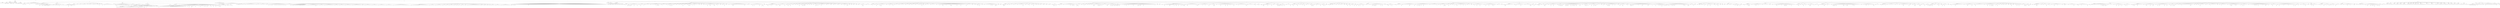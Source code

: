 digraph Tree {
	"t0" [label = "TEI"];
	"t1" [label = "teiHeader"];
	"t2" [label = "fileDesc"];
	"t3" [label = "titleStmt"];
	"t4" [label = "title"];
	"t5" [label = "author"];
	"t6" [label = "principal"];
	"t7" [label = "editor"];
	"t8" [label = "editionStmt"];
	"t9" [label = "edition"];
	"t10" [label = "respStmt"];
	"t11" [label = "name"];
	"t12" [label = "resp"];
	"t13" [label = "respStmt"];
	"t14" [label = "name"];
	"t15" [label = "resp"];
	"t16" [label = "publicationStmt"];
	"t17" [label = "publisher"];
	"t18" [label = "date"];
	"t19" [label = "availability"];
	"t20" [label = "licence"];
	"t21" [label = "idno"];
	"t22" [label = "sourceDesc"];
	"t23" [label = "bibl"];
	"t24" [label = "title"];
	"t25" [label = "author"];
	"t26" [label = "profileDesc"];
	"t27" [label = "creation"];
	"t28" [label = "date"];
	"t29" [label = "langUsage"];
	"t30" [label = "language"];
	"t31" [label = "textClass"];
	"t32" [label = "keywords"];
	"t33" [label = "term"];
	"t34" [label = "text"];
	"t35" [label = "front"];
	"t36" [label = "titlePage"];
	"t37" [label = "docTitle"];
	"t38" [label = "titlePart"];
	"t39" [label = "titlePart"];
	"t40" [label = "docAuthor"];
	"t41" [label = "docImprint"];
	"t42" [label = "lb"];
	"t43" [label = "lb"];
	"t44" [label = "lb"];
	"t45" [label = "lb"];
	"t46" [label = "lb"];
	"t47" [label = "div"];
	"t48" [label = "head"];
	"t49" [label = "p"];
	"t50" [label = "hi"];
	"t51" [label = "note"];
	"t52" [label = "hi"];
	"t53" [label = "hi"];
	"t54" [label = "hi"];
	"t55" [label = "note"];
	"t56" [label = "hi"];
	"t57" [label = "hi"];
	"t58" [label = "p"];
	"t59" [label = "hi"];
	"t60" [label = "hi"];
	"t61" [label = "hi"];
	"t62" [label = "hi"];
	"t63" [label = "hi"];
	"t64" [label = "note"];
	"t65" [label = "hi"];
	"t66" [label = "p"];
	"t67" [label = "hi"];
	"t68" [label = "hi"];
	"t69" [label = "hi"];
	"t70" [label = "p"];
	"t71" [label = "hi"];
	"t72" [label = "p"];
	"t73" [label = "p"];
	"t74" [label = "p"];
	"t75" [label = "hi"];
	"t76" [label = "p"];
	"t77" [label = "quote"];
	"t78" [label = "l"];
	"t79" [label = "l"];
	"t80" [label = "p"];
	"t81" [label = "p"];
	"t82" [label = "p"];
	"t83" [label = "note"];
	"t84" [label = "p"];
	"t85" [label = "div"];
	"t86" [label = "head"];
	"t87" [label = "div"];
	"t88" [label = "head"];
	"t89" [label = "p"];
	"t90" [label = "hi"];
	"t91" [label = "note"];
	"t92" [label = "hi"];
	"t93" [label = "hi"];
	"t94" [label = "hi"];
	"t95" [label = "p"];
	"t96" [label = "quote"];
	"t97" [label = "p"];
	"t98" [label = "p"];
	"t99" [label = "p"];
	"t100" [label = "quote"];
	"t101" [label = "p"];
	"t102" [label = "note"];
	"t103" [label = "hi"];
	"t104" [label = "p"];
	"t105" [label = "note"];
	"t106" [label = "hi"];
	"t107" [label = "hi"];
	"t108" [label = "p"];
	"t109" [label = "hi"];
	"t110" [label = "hi"];
	"t111" [label = "p"];
	"t112" [label = "note"];
	"t113" [label = "p"];
	"t114" [label = "p"];
	"t115" [label = "p"];
	"t116" [label = "hi"];
	"t117" [label = "p"];
	"t118" [label = "p"];
	"t119" [label = "div"];
	"t120" [label = "head"];
	"t121" [label = "p"];
	"t122" [label = "hi"];
	"t123" [label = "div"];
	"t124" [label = "head"];
	"t125" [label = "p"];
	"t126" [label = "hi"];
	"t127" [label = "hi"];
	"t128" [label = "note"];
	"t129" [label = "hi"];
	"t130" [label = "hi"];
	"t131" [label = "note"];
	"t132" [label = "note"];
	"t133" [label = "hi"];
	"t134" [label = "hi"];
	"t135" [label = "p"];
	"t136" [label = "hi"];
	"t137" [label = "note"];
	"t138" [label = "hi"];
	"t139" [label = "note"];
	"t140" [label = "hi"];
	"t141" [label = "note"];
	"t142" [label = "hi"];
	"t143" [label = "hi"];
	"t144" [label = "hi"];
	"t145" [label = "hi"];
	"t146" [label = "hi"];
	"t147" [label = "hi"];
	"t148" [label = "p"];
	"t149" [label = "note"];
	"t150" [label = "note"];
	"t151" [label = "hi"];
	"t152" [label = "p"];
	"t153" [label = "p"];
	"t154" [label = "note"];
	"t155" [label = "note"];
	"t156" [label = "note"];
	"t157" [label = "note"];
	"t158" [label = "quote"];
	"t159" [label = "l"];
	"t160" [label = "l"];
	"t161" [label = "note"];
	"t162" [label = "p"];
	"t163" [label = "quote"];
	"t164" [label = "l"];
	"t165" [label = "l"];
	"t166" [label = "p"];
	"t167" [label = "hi"];
	"t168" [label = "p"];
	"t169" [label = "hi"];
	"t170" [label = "hi"];
	"t171" [label = "hi"];
	"t172" [label = "hi"];
	"t173" [label = "p"];
	"t174" [label = "hi"];
	"t175" [label = "hi"];
	"t176" [label = "hi"];
	"t177" [label = "hi"];
	"t178" [label = "note"];
	"t179" [label = "hi"];
	"t180" [label = "hi"];
	"t181" [label = "hi"];
	"t182" [label = "hi"];
	"t183" [label = "note"];
	"t184" [label = "hi"];
	"t185" [label = "div"];
	"t186" [label = "head"];
	"t187" [label = "p"];
	"t188" [label = "p"];
	"t189" [label = "note"];
	"t190" [label = "hi"];
	"t191" [label = "hi"];
	"t192" [label = "p"];
	"t193" [label = "hi"];
	"t194" [label = "p"];
	"t195" [label = "note"];
	"t196" [label = "hi"];
	"t197" [label = "div"];
	"t198" [label = "head"];
	"t199" [label = "p"];
	"t200" [label = "hi"];
	"t201" [label = "hi"];
	"t202" [label = "hi"];
	"t203" [label = "hi"];
	"t204" [label = "hi"];
	"t205" [label = "p"];
	"t206" [label = "hi"];
	"t207" [label = "hi"];
	"t208" [label = "hi"];
	"t209" [label = "hi"];
	"t210" [label = "p"];
	"t211" [label = "hi"];
	"t212" [label = "hi"];
	"t213" [label = "hi"];
	"t214" [label = "hi"];
	"t215" [label = "p"];
	"t216" [label = "hi"];
	"t217" [label = "hi"];
	"t218" [label = "hi"];
	"t219" [label = "hi"];
	"t220" [label = "hi"];
	"t221" [label = "hi"];
	"t222" [label = "p"];
	"t223" [label = "hi"];
	"t224" [label = "hi"];
	"t225" [label = "p"];
	"t226" [label = "hi"];
	"t227" [label = "hi"];
	"t228" [label = "hi"];
	"t229" [label = "hi"];
	"t230" [label = "hi"];
	"t231" [label = "p"];
	"t232" [label = "hi"];
	"t233" [label = "hi"];
	"t234" [label = "hi"];
	"t235" [label = "hi"];
	"t236" [label = "hi"];
	"t237" [label = "p"];
	"t238" [label = "note"];
	"t239" [label = "quote"];
	"t240" [label = "l"];
	"t241" [label = "l"];
	"t242" [label = "l"];
	"t243" [label = "l"];
	"t244" [label = "note"];
	"t245" [label = "p"];
	"t246" [label = "quote"];
	"t247" [label = "l"];
	"t248" [label = "l"];
	"t249" [label = "p"];
	"t250" [label = "quote"];
	"t251" [label = "l"];
	"t252" [label = "l"];
	"t253" [label = "note"];
	"t254" [label = "p"];
	"t255" [label = "p"];
	"t256" [label = "hi"];
	"t257" [label = "hi"];
	"t258" [label = "note"];
	"t259" [label = "hi"];
	"t260" [label = "hi"];
	"t261" [label = "hi"];
	"t262" [label = "hi"];
	"t263" [label = "hi"];
	"t264" [label = "hi"];
	"t265" [label = "hi"];
	"t266" [label = "hi"];
	"t267" [label = "hi"];
	"t268" [label = "hi"];
	"t269" [label = "hi"];
	"t270" [label = "div"];
	"t271" [label = "head"];
	"t272" [label = "div"];
	"t273" [label = "head"];
	"t274" [label = "hi"];
	"t275" [label = "p"];
	"t276" [label = "hi"];
	"t277" [label = "hi"];
	"t278" [label = "div"];
	"t279" [label = "head"];
	"t280" [label = "p"];
	"t281" [label = "hi"];
	"t282" [label = "hi"];
	"t283" [label = "quote"];
	"t284" [label = "p"];
	"t285" [label = "note"];
	"t286" [label = "hi"];
	"t287" [label = "p"];
	"t288" [label = "p"];
	"t289" [label = "p"];
	"t290" [label = "p"];
	"t291" [label = "p"];
	"t292" [label = "p"];
	"t293" [label = "hi"];
	"t294" [label = "hi"];
	"t295" [label = "hi"];
	"t296" [label = "hi"];
	"t297" [label = "hi"];
	"t298" [label = "hi"];
	"t299" [label = "hi"];
	"t300" [label = "hi"];
	"t301" [label = "hi"];
	"t302" [label = "hi"];
	"t303" [label = "hi"];
	"t304" [label = "p"];
	"t305" [label = "p"];
	"t306" [label = "p"];
	"t307" [label = "note"];
	"t308" [label = "note"];
	"t309" [label = "note"];
	"t310" [label = "p"];
	"t311" [label = "note"];
	"t312" [label = "hi"];
	"t313" [label = "p"];
	"t314" [label = "p"];
	"t315" [label = "p"];
	"t316" [label = "p"];
	"t317" [label = "p"];
	"t318" [label = "note"];
	"t319" [label = "p"];
	"t320" [label = "div"];
	"t321" [label = "head"];
	"t322" [label = "p"];
	"t323" [label = "hi"];
	"t324" [label = "quote"];
	"t325" [label = "p"];
	"t326" [label = "note"];
	"t327" [label = "hi"];
	"t328" [label = "p"];
	"t329" [label = "hi"];
	"t330" [label = "p"];
	"t331" [label = "p"];
	"t332" [label = "p"];
	"t333" [label = "div"];
	"t334" [label = "head"];
	"t335" [label = "p"];
	"t336" [label = "hi"];
	"t337" [label = "hi"];
	"t338" [label = "hi"];
	"t339" [label = "hi"];
	"t340" [label = "p"];
	"t341" [label = "note"];
	"t342" [label = "note"];
	"t343" [label = "note"];
	"t344" [label = "note"];
	"t345" [label = "note"];
	"t346" [label = "note"];
	"t347" [label = "note"];
	"t348" [label = "quote"];
	"t349" [label = "l"];
	"t350" [label = "l"];
	"t351" [label = "note"];
	"t352" [label = "p"];
	"t353" [label = "note"];
	"t354" [label = "p"];
	"t355" [label = "note"];
	"t356" [label = "div"];
	"t357" [label = "head"];
	"t358" [label = "hi"];
	"t359" [label = "p"];
	"t360" [label = "hi"];
	"t361" [label = "div"];
	"t362" [label = "head"];
	"t363" [label = "div"];
	"t364" [label = "head"];
	"t365" [label = "p"];
	"t366" [label = "div"];
	"t367" [label = "head"];
	"t368" [label = "p"];
	"t369" [label = "div"];
	"t370" [label = "head"];
	"t371" [label = "div"];
	"t372" [label = "head"];
	"t373" [label = "p"];
	"t374" [label = "note"];
	"t375" [label = "hi"];
	"t376" [label = "div"];
	"t377" [label = "head"];
	"t378" [label = "p"];
	"t379" [label = "note"];
	"t380" [label = "note"];
	"t381" [label = "note"];
	"t382" [label = "note"];
	"t383" [label = "note"];
	"t384" [label = "hi"];
	"t385" [label = "note"];
	"t386" [label = "note"];
	"t387" [label = "note"];
	"t388" [label = "note"];
	"t389" [label = "p"];
	"t390" [label = "p"];
	"t391" [label = "note"];
	"t392" [label = "note"];
	"t393" [label = "note"];
	"t394" [label = "note"];
	"t395" [label = "note"];
	"t396" [label = "note"];
	"t397" [label = "note"];
	"t398" [label = "note"];
	"t399" [label = "note"];
	"t400" [label = "note"];
	"t401" [label = "note"];
	"t402" [label = "note"];
	"t403" [label = "p"];
	"t404" [label = "p"];
	"t405" [label = "note"];
	"t406" [label = "quote"];
	"t407" [label = "l"];
	"t408" [label = "l"];
	"t409" [label = "note"];
	"t410" [label = "p"];
	"t411" [label = "note"];
	"t412" [label = "note"];
	"t413" [label = "note"];
	"t414" [label = "note"];
	"t415" [label = "div"];
	"t416" [label = "head"];
	"t417" [label = "p"];
	"t418" [label = "p"];
	"t419" [label = "quote"];
	"t420" [label = "l"];
	"t421" [label = "l"];
	"t422" [label = "note"];
	"t423" [label = "p"];
	"t424" [label = "note"];
	"t425" [label = "note"];
	"t426" [label = "note"];
	"t427" [label = "p"];
	"t428" [label = "note"];
	"t429" [label = "quote"];
	"t430" [label = "l"];
	"t431" [label = "note"];
	"t432" [label = "hi"];
	"t433" [label = "l"];
	"t434" [label = "note"];
	"t435" [label = "p"];
	"t436" [label = "quote"];
	"t437" [label = "l"];
	"t438" [label = "l"];
	"t439" [label = "note"];
	"t440" [label = "p"];
	"t441" [label = "note"];
	"t442" [label = "note"];
	"t443" [label = "p"];
	"t444" [label = "p"];
	"t445" [label = "note"];
	"t446" [label = "note"];
	"t447" [label = "note"];
	"t448" [label = "note"];
	"t449" [label = "note"];
	"t450" [label = "note"];
	"t451" [label = "p"];
	"t452" [label = "p"];
	"t453" [label = "p"];
	"t454" [label = "note"];
	"t455" [label = "p"];
	"t456" [label = "note"];
	"t457" [label = "quote"];
	"t458" [label = "l"];
	"t459" [label = "l"];
	"t460" [label = "l"];
	"t461" [label = "l"];
	"t462" [label = "l"];
	"t463" [label = "note"];
	"t464" [label = "p"];
	"t465" [label = "p"];
	"t466" [label = "p"];
	"t467" [label = "hi"];
	"t468" [label = "note"];
	"t469" [label = "hi"];
	"t470" [label = "note"];
	"t471" [label = "hi"];
	"t472" [label = "note"];
	"t473" [label = "hi"];
	"t474" [label = "note"];
	"t475" [label = "hi"];
	"t476" [label = "note"];
	"t477" [label = "hi"];
	"t478" [label = "note"];
	"t479" [label = "hi"];
	"t480" [label = "note"];
	"t481" [label = "hi"];
	"t482" [label = "hi"];
	"t483" [label = "hi"];
	"t484" [label = "hi"];
	"t485" [label = "note"];
	"t486" [label = "hi"];
	"t487" [label = "note"];
	"t488" [label = "note"];
	"t489" [label = "note"];
	"t490" [label = "hi"];
	"t491" [label = "note"];
	"t492" [label = "hi"];
	"t493" [label = "note"];
	"t494" [label = "hi"];
	"t495" [label = "note"];
	"t496" [label = "hi"];
	"t497" [label = "note"];
	"t498" [label = "p"];
	"t499" [label = "div"];
	"t500" [label = "head"];
	"t501" [label = "p"];
	"t502" [label = "div"];
	"t503" [label = "head"];
	"t504" [label = "p"];
	"t505" [label = "hi"];
	"t506" [label = "div"];
	"t507" [label = "head"];
	"t508" [label = "p"];
	"t509" [label = "p"];
	"t510" [label = "div"];
	"t511" [label = "head"];
	"t512" [label = "p"];
	"t513" [label = "hi"];
	"t514" [label = "div"];
	"t515" [label = "head"];
	"t516" [label = "p"];
	"t517" [label = "p"];
	"t518" [label = "p"];
	"t519" [label = "p"];
	"t520" [label = "p"];
	"t521" [label = "p"];
	"t522" [label = "div"];
	"t523" [label = "head"];
	"t524" [label = "p"];
	"t525" [label = "hi"];
	"t526" [label = "hi"];
	"t527" [label = "hi"];
	"t528" [label = "hi"];
	"t529" [label = "p"];
	"t530" [label = "hi"];
	"t531" [label = "p"];
	"t532" [label = "hi"];
	"t533" [label = "hi"];
	"t534" [label = "p"];
	"t535" [label = "hi"];
	"t536" [label = "p"];
	"t537" [label = "hi"];
	"t538" [label = "p"];
	"t539" [label = "hi"];
	"t540" [label = "p"];
	"t541" [label = "quote"];
	"t542" [label = "l"];
	"t543" [label = "l"];
	"t544" [label = "l"];
	"t545" [label = "l"];
	"t546" [label = "note"];
	"t547" [label = "p"];
	"t548" [label = "p"];
	"t549" [label = "hi"];
	"t550" [label = "quote"];
	"t551" [label = "l"];
	"t552" [label = "l"];
	"t553" [label = "note"];
	"t554" [label = "l"];
	"t555" [label = "l"];
	"t556" [label = "note"];
	"t557" [label = "hi"];
	"t558" [label = "l"];
	"t559" [label = "l"];
	"t560" [label = "l"];
	"t561" [label = "note"];
	"t562" [label = "hi"];
	"t563" [label = "l"];
	"t564" [label = "note"];
	"t565" [label = "p"];
	"t566" [label = "p"];
	"t567" [label = "p"];
	"t568" [label = "p"];
	"t569" [label = "note"];
	"t570" [label = "note"];
	"t571" [label = "p"];
	"t572" [label = "p"];
	"t573" [label = "p"];
	"t574" [label = "quote"];
	"t575" [label = "l"];
	"t576" [label = "l"];
	"t577" [label = "note"];
	"t578" [label = "p"];
	"t579" [label = "p"];
	"t580" [label = "hi"];
	"t581" [label = "quote"];
	"t582" [label = "l"];
	"t583" [label = "l"];
	"t584" [label = "p"];
	"t585" [label = "note"];
	"t586" [label = "p"];
	"t587" [label = "quote"];
	"t588" [label = "l"];
	"t589" [label = "l"];
	"t590" [label = "note"];
	"t591" [label = "p"];
	"t592" [label = "note"];
	"t593" [label = "note"];
	"t594" [label = "note"];
	"t595" [label = "p"];
	"t596" [label = "quote"];
	"t597" [label = "l"];
	"t598" [label = "l"];
	"t599" [label = "note"];
	"t600" [label = "p"];
	"t601" [label = "p"];
	"t602" [label = "quote"];
	"t603" [label = "l"];
	"t604" [label = "l"];
	"t605" [label = "note"];
	"t606" [label = "p"];
	"t607" [label = "p"];
	"t608" [label = "quote"];
	"t609" [label = "l"];
	"t610" [label = "l"];
	"t611" [label = "note"];
	"t612" [label = "p"];
	"t613" [label = "note"];
	"t614" [label = "p"];
	"t615" [label = "p"];
	"t616" [label = "quote"];
	"t617" [label = "l"];
	"t618" [label = "l"];
	"t619" [label = "note"];
	"t620" [label = "p"];
	"t621" [label = "p"];
	"t622" [label = "quote"];
	"t623" [label = "l"];
	"t624" [label = "l"];
	"t625" [label = "note"];
	"t626" [label = "p"];
	"t627" [label = "p"];
	"t628" [label = "quote"];
	"t629" [label = "l"];
	"t630" [label = "l"];
	"t631" [label = "note"];
	"t632" [label = "p"];
	"t633" [label = "p"];
	"t634" [label = "note"];
	"t635" [label = "quote"];
	"t636" [label = "l"];
	"t637" [label = "l"];
	"t638" [label = "l"];
	"t639" [label = "note"];
	"t640" [label = "div"];
	"t641" [label = "head"];
	"t642" [label = "p"];
	"t643" [label = "note"];
	"t644" [label = "hi"];
	"t645" [label = "hi"];
	"t646" [label = "div"];
	"t647" [label = "head"];
	"t648" [label = "p"];
	"t649" [label = "p"];
	"t650" [label = "p"];
	"t651" [label = "p"];
	"t652" [label = "p"];
	"t653" [label = "p"];
	"t654" [label = "hi"];
	"t655" [label = "p"];
	"t656" [label = "div"];
	"t657" [label = "head"];
	"t658" [label = "p"];
	"t659" [label = "div"];
	"t660" [label = "head"];
	"t661" [label = "p"];
	"t662" [label = "hi"];
	"t663" [label = "p"];
	"t664" [label = "p"];
	"t665" [label = "div"];
	"t666" [label = "head"];
	"t667" [label = "p"];
	"t668" [label = "p"];
	"t669" [label = "hi"];
	"t670" [label = "div"];
	"t671" [label = "head"];
	"t672" [label = "p"];
	"t673" [label = "hi"];
	"t674" [label = "p"];
	"t675" [label = "p"];
	"t676" [label = "p"];
	"t677" [label = "p"];
	"t678" [label = "p"];
	"t679" [label = "p"];
	"t680" [label = "p"];
	"t681" [label = "p"];
	"t682" [label = "p"];
	"t683" [label = "div"];
	"t684" [label = "head"];
	"t685" [label = "p"];
	"t686" [label = "p"];
	"t687" [label = "p"];
	"t688" [label = "p"];
	"t689" [label = "p"];
	"t690" [label = "p"];
	"t691" [label = "div"];
	"t692" [label = "head"];
	"t693" [label = "p"];
	"t694" [label = "p"];
	"t695" [label = "p"];
	"t696" [label = "p"];
	"t697" [label = "p"];
	"t698" [label = "p"];
	"t699" [label = "p"];
	"t700" [label = "p"];
	"t701" [label = "p"];
	"t702" [label = "p"];
	"t703" [label = "p"];
	"t704" [label = "p"];
	"t705" [label = "p"];
	"t706" [label = "p"];
	"t707" [label = "p"];
	"t708" [label = "p"];
	"t709" [label = "div"];
	"t710" [label = "head"];
	"t711" [label = "p"];
	"t712" [label = "hi"];
	"t713" [label = "hi"];
	"t714" [label = "hi"];
	"t715" [label = "p"];
	"t716" [label = "div"];
	"t717" [label = "head"];
	"t718" [label = "p"];
	"t719" [label = "p"];
	"t720" [label = "p"];
	"t721" [label = "p"];
	"t722" [label = "div"];
	"t723" [label = "head"];
	"t724" [label = "p"];
	"t725" [label = "p"];
	"t726" [label = "div"];
	"t727" [label = "head"];
	"t728" [label = "p"];
	"t729" [label = "p"];
	"t730" [label = "p"];
	"t731" [label = "p"];
	"t732" [label = "p"];
	"t733" [label = "p"];
	"t734" [label = "p"];
	"t735" [label = "p"];
	"t736" [label = "p"];
	"t737" [label = "p"];
	"t738" [label = "p"];
	"t739" [label = "p"];
	"t740" [label = "p"];
	"t741" [label = "div"];
	"t742" [label = "head"];
	"t743" [label = "p"];
	"t744" [label = "p"];
	"t745" [label = "p"];
	"t746" [label = "p"];
	"t747" [label = "p"];
	"t748" [label = "div"];
	"t749" [label = "head"];
	"t750" [label = "p"];
	"t751" [label = "p"];
	"t752" [label = "p"];
	"t753" [label = "p"];
	"t754" [label = "p"];
	"t755" [label = "p"];
	"t756" [label = "div"];
	"t757" [label = "head"];
	"t758" [label = "p"];
	"t759" [label = "p"];
	"t760" [label = "p"];
	"t761" [label = "hi"];
	"t762" [label = "hi"];
	"t763" [label = "div"];
	"t764" [label = "head"];
	"t765" [label = "p"];
	"t766" [label = "hi"];
	"t767" [label = "p"];
	"t768" [label = "hi"];
	"t769" [label = "p"];
	"t770" [label = "hi"];
	"t771" [label = "p"];
	"t772" [label = "hi"];
	"t773" [label = "p"];
	"t774" [label = "p"];
	"t775" [label = "hi"];
	"t776" [label = "p"];
	"t777" [label = "hi"];
	"t778" [label = "p"];
	"t779" [label = "hi"];
	"t780" [label = "p"];
	"t781" [label = "hi"];
	"t782" [label = "p"];
	"t783" [label = "hi"];
	"t784" [label = "p"];
	"t785" [label = "hi"];
	"t786" [label = "p"];
	"t787" [label = "hi"];
	"t788" [label = "p"];
	"t789" [label = "hi"];
	"t790" [label = "p"];
	"t791" [label = "hi"];
	"t792" [label = "p"];
	"t793" [label = "hi"];
	"t794" [label = "p"];
	"t795" [label = "hi"];
	"t796" [label = "p"];
	"t797" [label = "hi"];
	"t798" [label = "p"];
	"t799" [label = "hi"];
	"t800" [label = "p"];
	"t801" [label = "hi"];
	"t802" [label = "p"];
	"t803" [label = "hi"];
	"t804" [label = "p"];
	"t805" [label = "hi"];
	"t806" [label = "div"];
	"t807" [label = "head"];
	"t808" [label = "p"];
	"t809" [label = "p"];
	"t810" [label = "p"];
	"t811" [label = "p"];
	"t812" [label = "p"];
	"t813" [label = "p"];
	"t814" [label = "p"];
	"t815" [label = "p"];
	"t816" [label = "div"];
	"t817" [label = "head"];
	"t818" [label = "p"];
	"t819" [label = "p"];
	"t820" [label = "p"];
	"t821" [label = "p"];
	"t822" [label = "p"];
	"t823" [label = "p"];
	"t824" [label = "p"];
	"t825" [label = "p"];
	"t826" [label = "p"];
	"t827" [label = "p"];
	"t828" [label = "p"];
	"t829" [label = "p"];
	"t830" [label = "div"];
	"t831" [label = "head"];
	"t832" [label = "p"];
	"t833" [label = "p"];
	"t834" [label = "div"];
	"t835" [label = "head"];
	"t836" [label = "p"];
	"t837" [label = "p"];
	"t838" [label = "p"];
	"t839" [label = "p"];
	"t840" [label = "p"];
	"t841" [label = "p"];
	"t842" [label = "p"];
	"t843" [label = "p"];
	"t844" [label = "div"];
	"t845" [label = "head"];
	"t846" [label = "p"];
	"t847" [label = "p"];
	"t848" [label = "p"];
	"t849" [label = "p"];
	"t850" [label = "p"];
	"t851" [label = "p"];
	"t852" [label = "p"];
	"t853" [label = "p"];
	"t854" [label = "p"];
	"t855" [label = "div"];
	"t856" [label = "head"];
	"t857" [label = "p"];
	"t858" [label = "p"];
	"t859" [label = "p"];
	"t860" [label = "p"];
	"t861" [label = "p"];
	"t862" [label = "p"];
	"t863" [label = "p"];
	"t864" [label = "p"];
	"t865" [label = "p"];
	"t866" [label = "p"];
	"t867" [label = "space"];
	"t868" [label = "p"];
	"t869" [label = "p"];
	"t870" [label = "p"];
	"t871" [label = "p"];
	"t872" [label = "div"];
	"t873" [label = "head"];
	"t874" [label = "p"];
	"t875" [label = "p"];
	"t876" [label = "p"];
	"t877" [label = "p"];
	"t878" [label = "p"];
	"t879" [label = "div"];
	"t880" [label = "head"];
	"t881" [label = "p"];
	"t882" [label = "p"];
	"t883" [label = "p"];
	"t884" [label = "p"];
	"t885" [label = "p"];
	"t886" [label = "p"];
	"t887" [label = "p"];
	"t888" [label = "p"];
	"t889" [label = "p"];
	"t890" [label = "p"];
	"t891" [label = "p"];
	"t892" [label = "p"];
	"t893" [label = "div"];
	"t894" [label = "head"];
	"t895" [label = "p"];
	"t896" [label = "p"];
	"t897" [label = "p"];
	"t898" [label = "p"];
	"t899" [label = "p"];
	"t900" [label = "div"];
	"t901" [label = "head"];
	"t902" [label = "p"];
	"t903" [label = "p"];
	"t904" [label = "p"];
	"t905" [label = "p"];
	"t906" [label = "p"];
	"t907" [label = "p"];
	"t908" [label = "div"];
	"t909" [label = "head"];
	"t910" [label = "p"];
	"t911" [label = "p"];
	"t912" [label = "p"];
	"t913" [label = "p"];
	"t914" [label = "p"];
	"t915" [label = "p"];
	"t916" [label = "p"];
	"t917" [label = "p"];
	"t918" [label = "div"];
	"t919" [label = "head"];
	"t920" [label = "p"];
	"t921" [label = "p"];
	"t922" [label = "p"];
	"t923" [label = "p"];
	"t924" [label = "p"];
	"t925" [label = "p"];
	"t926" [label = "p"];
	"t927" [label = "p"];
	"t928" [label = "p"];
	"t929" [label = "p"];
	"t930" [label = "p"];
	"t931" [label = "p"];
	"t932" [label = "div"];
	"t933" [label = "head"];
	"t934" [label = "p"];
	"t935" [label = "p"];
	"t936" [label = "div"];
	"t937" [label = "head"];
	"t938" [label = "p"];
	"t939" [label = "p"];
	"t940" [label = "p"];
	"t941" [label = "p"];
	"t942" [label = "p"];
	"t943" [label = "p"];
	"t944" [label = "p"];
	"t945" [label = "p"];
	"t946" [label = "div"];
	"t947" [label = "head"];
	"t948" [label = "p"];
	"t949" [label = "p"];
	"t950" [label = "p"];
	"t951" [label = "p"];
	"t952" [label = "p"];
	"t953" [label = "p"];
	"t954" [label = "p"];
	"t955" [label = "div"];
	"t956" [label = "head"];
	"t957" [label = "p"];
	"t958" [label = "p"];
	"t959" [label = "p"];
	"t960" [label = "p"];
	"t961" [label = "p"];
	"t962" [label = "p"];
	"t963" [label = "p"];
	"t964" [label = "p"];
	"t965" [label = "p"];
	"t966" [label = "div"];
	"t967" [label = "head"];
	"t968" [label = "p"];
	"t969" [label = "p"];
	"t970" [label = "p"];
	"t971" [label = "p"];
	"t972" [label = "p"];
	"t973" [label = "p"];
	"t974" [label = "p"];
	"t975" [label = "p"];
	"t976" [label = "div"];
	"t977" [label = "head"];
	"t978" [label = "p"];
	"t979" [label = "p"];
	"t980" [label = "p"];
	"t981" [label = "p"];
	"t982" [label = "p"];
	"t983" [label = "p"];
	"t984" [label = "p"];
	"t985" [label = "p"];
	"t986" [label = "p"];
	"t987" [label = "p"];
	"t988" [label = "p"];
	"t989" [label = "p"];
	"t990" [label = "p"];
	"t991" [label = "p"];
	"t992" [label = "p"];
	"t993" [label = "p"];
	"t994" [label = "p"];
	"t995" [label = "p"];
	"t996" [label = "p"];
	"t997" [label = "p"];
	"t998" [label = "p"];
	"t999" [label = "div"];
	"t1000" [label = "head"];
	"t1001" [label = "p"];
	"t1002" [label = "hi"];
	"t1003" [label = "div"];
	"t1004" [label = "head"];
	"t1005" [label = "p"];
	"t1006" [label = "p"];
	"t1007" [label = "p"];
	"t1008" [label = "p"];
	"t1009" [label = "p"];
	"t1010" [label = "p"];
	"t1011" [label = "p"];
	"t1012" [label = "p"];
	"t1013" [label = "p"];
	"t1014" [label = "p"];
	"t1015" [label = "p"];
	"t1016" [label = "p"];
	"t1017" [label = "p"];
	"t1018" [label = "p"];
	"t1019" [label = "p"];
	"t1020" [label = "p"];
	"t1021" [label = "p"];
	"t1022" [label = "p"];
	"t1023" [label = "p"];
	"t1024" [label = "p"];
	"t1025" [label = "p"];
	"t1026" [label = "p"];
	"t1027" [label = "div"];
	"t1028" [label = "head"];
	"t1029" [label = "p"];
	"t1030" [label = "p"];
	"t1031" [label = "p"];
	"t1032" [label = "p"];
	"t1033" [label = "p"];
	"t1034" [label = "p"];
	"t1035" [label = "p"];
	"t1036" [label = "div"];
	"t1037" [label = "head"];
	"t1038" [label = "p"];
	"t1039" [label = "p"];
	"t1040" [label = "p"];
	"t1041" [label = "p"];
	"t1042" [label = "p"];
	"t1043" [label = "p"];
	"t1044" [label = "p"];
	"t1045" [label = "p"];
	"t1046" [label = "div"];
	"t1047" [label = "head"];
	"t1048" [label = "p"];
	"t1049" [label = "p"];
	"t1050" [label = "p"];
	"t1051" [label = "div"];
	"t1052" [label = "head"];
	"t1053" [label = "p"];
	"t1054" [label = "p"];
	"t1055" [label = "p"];
	"t1056" [label = "div"];
	"t1057" [label = "head"];
	"t1058" [label = "p"];
	"t1059" [label = "p"];
	"t1060" [label = "p"];
	"t1061" [label = "p"];
	"t1062" [label = "p"];
	"t1063" [label = "div"];
	"t1064" [label = "head"];
	"t1065" [label = "p"];
	"t1066" [label = "p"];
	"t1067" [label = "div"];
	"t1068" [label = "head"];
	"t1069" [label = "p"];
	"t1070" [label = "div"];
	"t1071" [label = "head"];
	"t1072" [label = "p"];
	"t1073" [label = "p"];
	"t1074" [label = "p"];
	"t1075" [label = "div"];
	"t1076" [label = "head"];
	"t1077" [label = "p"];
	"t1078" [label = "p"];
	"t1079" [label = "p"];
	"t1080" [label = "p"];
	"t1081" [label = "div"];
	"t1082" [label = "head"];
	"t1083" [label = "p"];
	"t1084" [label = "p"];
	"t1085" [label = "div"];
	"t1086" [label = "head"];
	"t1087" [label = "p"];
	"t1088" [label = "p"];
	"t1089" [label = "p"];
	"t1090" [label = "p"];
	"t1091" [label = "p"];
	"t1092" [label = "p"];
	"t1093" [label = "p"];
	"t1094" [label = "p"];
	"t1095" [label = "p"];
	"t1096" [label = "p"];
	"t1097" [label = "p"];
	"t1098" [label = "p"];
	"t1099" [label = "p"];
	"t1100" [label = "p"];
	"t1101" [label = "p"];
	"t1102" [label = "p"];
	"t1103" [label = "div"];
	"t1104" [label = "head"];
	"t1105" [label = "p"];
	"t1106" [label = "p"];
	"t1107" [label = "p"];
	"t1108" [label = "div"];
	"t1109" [label = "head"];
	"t1110" [label = "p"];
	"t1111" [label = "p"];
	"t1112" [label = "p"];
	"t1113" [label = "div"];
	"t1114" [label = "head"];
	"t1115" [label = "p"];
	"t1116" [label = "p"];
	"t1117" [label = "div"];
	"t1118" [label = "head"];
	"t1119" [label = "p"];
	"t1120" [label = "div"];
	"t1121" [label = "head"];
	"t1122" [label = "p"];
	"t1123" [label = "p"];
	"t1124" [label = "p"];
	"t1125" [label = "p"];
	"t1126" [label = "div"];
	"t1127" [label = "head"];
	"t1128" [label = "p"];
	"t1129" [label = "p"];
	"t1130" [label = "p"];
	"t1131" [label = "p"];
	"t1132" [label = "p"];
	"t1133" [label = "p"];
	"t1134" [label = "div"];
	"t1135" [label = "head"];
	"t1136" [label = "p"];
	"t1137" [label = "p"];
	"t1138" [label = "p"];
	"t1139" [label = "p"];
	"t1140" [label = "p"];
	"t1141" [label = "p"];
	"t1142" [label = "p"];
	"t1143" [label = "p"];
	"t1144" [label = "p"];
	"t1145" [label = "p"];
	"t1146" [label = "p"];
	"t1147" [label = "p"];
	"t1148" [label = "div"];
	"t1149" [label = "head"];
	"t1150" [label = "p"];
	"t1151" [label = "div"];
	"t1152" [label = "head"];
	"t1153" [label = "p"];
	"t1154" [label = "hi"];
	"t1155" [label = "hi"];
	"t1156" [label = "note"];
	"t1157" [label = "p"];
	"t1158" [label = "note"];
	"t1159" [label = "p"];
	"t1160" [label = "p"];
	"t1161" [label = "p"];
	"t1162" [label = "p"];
	"t1163" [label = "p"];
	"t1164" [label = "p"];
	"t1165" [label = "p"];
	"t1166" [label = "p"];
	"t1167" [label = "p"];
	"t1168" [label = "p"];
	"t1169" [label = "p"];
	"t1170" [label = "p"];
	"t1171" [label = "p"];
	"t1172" [label = "p"];
	"t1173" [label = "p"];
	"t1174" [label = "p"];
	"t1175" [label = "p"];
	"t1176" [label = "p"];
	"t1177" [label = "p"];
	"t1178" [label = "space"];
	"t1179" [label = "p"];
	"t1180" [label = "p"];
	"t1181" [label = "p"];
	"t1182" [label = "p"];
	"t1183" [label = "p"];
	"t1184" [label = "p"];
	"t1185" [label = "p"];
	"t1186" [label = "p"];
	"t1187" [label = "p"];
	"t1188" [label = "p"];
	"t1189" [label = "p"];
	"t1190" [label = "p"];
	"t1191" [label = "p"];
	"t1192" [label = "p"];
	"t1193" [label = "p"];
	"t1194" [label = "p"];
	"t1195" [label = "p"];
	"t1196" [label = "p"];
	"t1197" [label = "p"];
	"t1198" [label = "p"];
	"t1199" [label = "p"];
	"t1200" [label = "p"];
	"t1201" [label = "p"];
	"t1202" [label = "p"];
	"t1203" [label = "p"];
	"t1204" [label = "p"];
	"t1205" [label = "p"];
	"t1206" [label = "p"];
	"t1207" [label = "p"];
	"t1208" [label = "p"];
	"t1209" [label = "p"];
	"t1210" [label = "p"];
	"t1211" [label = "p"];
	"t1212" [label = "p"];
	"t1213" [label = "p"];
	"t1214" [label = "p"];
	"t1215" [label = "p"];
	"t1216" [label = "p"];
	"t1217" [label = "p"];
	"t1218" [label = "p"];
	"t1219" [label = "p"];
	"t1220" [label = "p"];
	"t1221" [label = "p"];
	"t1222" [label = "p"];
	"t1223" [label = "p"];
	"t1224" [label = "p"];
	"t1225" [label = "p"];
	"t1226" [label = "p"];
	"t1227" [label = "p"];
	"t1228" [label = "p"];
	"t1229" [label = "p"];
	"t1230" [label = "p"];
	"t1231" [label = "p"];
	"t1232" [label = "p"];
	"t1233" [label = "p"];
	"t1234" [label = "p"];
	"t1235" [label = "p"];
	"t1236" [label = "p"];
	"t1237" [label = "p"];
	"t1238" [label = "p"];
	"t1239" [label = "p"];
	"t1240" [label = "p"];
	"t1241" [label = "p"];
	"t1242" [label = "p"];
	"t1243" [label = "p"];
	"t1244" [label = "p"];
	"t1245" [label = "p"];
	"t1246" [label = "p"];
	"t1247" [label = "p"];
	"t1248" [label = "p"];
	"t1249" [label = "p"];
	"t1250" [label = "p"];
	"t1251" [label = "p"];
	"t1252" [label = "p"];
	"t1253" [label = "p"];
	"t1254" [label = "p"];
	"t1255" [label = "p"];
	"t1256" [label = "p"];
	"t1257" [label = "p"];
	"t1258" [label = "p"];
	"t1259" [label = "p"];
	"t1260" [label = "p"];
	"t1261" [label = "p"];
	"t1262" [label = "p"];
	"t1263" [label = "p"];
	"t1264" [label = "p"];
	"t1265" [label = "p"];
	"t1266" [label = "p"];
	"t1267" [label = "p"];
	"t1268" [label = "p"];
	"t1269" [label = "p"];
	"t1270" [label = "p"];
	"t1271" [label = "p"];
	"t1272" [label = "p"];
	"t1273" [label = "p"];
	"t1274" [label = "p"];
	"t1275" [label = "p"];
	"t1276" [label = "p"];
	"t1277" [label = "p"];
	"t1278" [label = "p"];
	"t1279" [label = "p"];
	"t1280" [label = "body"];
	"t1281" [label = "head"];
	"t1282" [label = "div"];
	"t1283" [label = "head"];
	"t1284" [label = "p"];
	"t1285" [label = "div"];
	"t1286" [label = "head"];
	"t1287" [label = "p"];
	"t1288" [label = "hi"];
	"t1289" [label = "p"];
	"t1290" [label = "hi"];
	"t1291" [label = "p"];
	"t1292" [label = "p"];
	"t1293" [label = "p"];
	"t1294" [label = "hi"];
	"t1295" [label = "div"];
	"t1296" [label = "head"];
	"t1297" [label = "castList"];
	"t1298" [label = "castItem"];
	"t1299" [label = "role"];
	"t1300" [label = "roleDesc"];
	"t1301" [label = "castItem"];
	"t1302" [label = "role"];
	"t1303" [label = "roleDesc"];
	"t1304" [label = "castItem"];
	"t1305" [label = "role"];
	"t1306" [label = "roleDesc"];
	"t1307" [label = "castItem"];
	"t1308" [label = "role"];
	"t1309" [label = "castItem"];
	"t1310" [label = "role"];
	"t1311" [label = "roleDesc"];
	"t1312" [label = "castItem"];
	"t1313" [label = "role"];
	"t1314" [label = "roleDesc"];
	"t1315" [label = "castItem"];
	"t1316" [label = "role"];
	"t1317" [label = "roleDesc"];
	"t1318" [label = "castItem"];
	"t1319" [label = "role"];
	"t1320" [label = "roleDesc"];
	"t1321" [label = "castItem"];
	"t1322" [label = "role"];
	"t1323" [label = "stage"];
	"t1324" [label = "div"];
	"t1325" [label = "pb"];
	"t1326" [label = "head"];
	"t1327" [label = "div"];
	"t1328" [label = "head"];
	"t1329" [label = "stage"];
	"t1330" [label = "sp"];
	"t1331" [label = "speaker"];
	"t1332" [label = "l"];
	"t1333" [label = "ref"];
	"t1334" [label = "l"];
	"t1335" [label = "l"];
	"t1336" [label = "l"];
	"t1337" [label = "sp"];
	"t1338" [label = "speaker"];
	"t1339" [label = "l"];
	"t1340" [label = "note"];
	"t1341" [label = "hi"];
	"t1342" [label = "hi"];
	"t1343" [label = "hi"];
	"t1344" [label = "note"];
	"t1345" [label = "hi"];
	"t1346" [label = "hi"];
	"t1347" [label = "hi"];
	"t1348" [label = "l"];
	"t1349" [label = "l"];
	"t1350" [label = "pb"];
	"t1351" [label = "l"];
	"t1352" [label = "ref"];
	"t1353" [label = "l"];
	"t1354" [label = "l"];
	"t1355" [label = "l"];
	"t1356" [label = "note"];
	"t1357" [label = "hi"];
	"t1358" [label = "l"];
	"t1359" [label = "l"];
	"t1360" [label = "l"];
	"t1361" [label = "l"];
	"t1362" [label = "note"];
	"t1363" [label = "hi"];
	"t1364" [label = "l"];
	"t1365" [label = "sp"];
	"t1366" [label = "speaker"];
	"t1367" [label = "l"];
	"t1368" [label = "l"];
	"t1369" [label = "note"];
	"t1370" [label = "hi"];
	"t1371" [label = "l"];
	"t1372" [label = "l"];
	"t1373" [label = "l"];
	"t1374" [label = "l"];
	"t1375" [label = "note"];
	"t1376" [label = "sp"];
	"t1377" [label = "speaker"];
	"t1378" [label = "l"];
	"t1379" [label = "l"];
	"t1380" [label = "l"];
	"t1381" [label = "l"];
	"t1382" [label = "l"];
	"t1383" [label = "l"];
	"t1384" [label = "sp"];
	"t1385" [label = "speaker"];
	"t1386" [label = "l"];
	"t1387" [label = "l"];
	"t1388" [label = "l"];
	"t1389" [label = "l"];
	"t1390" [label = "l"];
	"t1391" [label = "l"];
	"t1392" [label = "ref"];
	"t1393" [label = "l"];
	"t1394" [label = "l"];
	"t1395" [label = "l"];
	"t1396" [label = "note"];
	"t1397" [label = "hi"];
	"t1398" [label = "pb"];
	"t1399" [label = "l"];
	"t1400" [label = "note"];
	"t1401" [label = "hi"];
	"t1402" [label = "l"];
	"t1403" [label = "l"];
	"t1404" [label = "sp"];
	"t1405" [label = "speaker"];
	"t1406" [label = "l"];
	"t1407" [label = "ref"];
	"t1408" [label = "l"];
	"t1409" [label = "l"];
	"t1410" [label = "l"];
	"t1411" [label = "l"];
	"t1412" [label = "sp"];
	"t1413" [label = "speaker"];
	"t1414" [label = "l"];
	"t1415" [label = "l"];
	"t1416" [label = "ref"];
	"t1417" [label = "l"];
	"t1418" [label = "l"];
	"t1419" [label = "note"];
	"t1420" [label = "l"];
	"t1421" [label = "note"];
	"t1422" [label = "hi"];
	"t1423" [label = "l"];
	"t1424" [label = "l"];
	"t1425" [label = "note"];
	"t1426" [label = "hi"];
	"t1427" [label = "ref"];
	"t1428" [label = "l"];
	"t1429" [label = "sp"];
	"t1430" [label = "speaker"];
	"t1431" [label = "l"];
	"t1432" [label = "l"];
	"t1433" [label = "sp"];
	"t1434" [label = "speaker"];
	"t1435" [label = "l"];
	"t1436" [label = "l"];
	"t1437" [label = "sp"];
	"t1438" [label = "speaker"];
	"t1439" [label = "l"];
	"t1440" [label = "sp"];
	"t1441" [label = "speaker"];
	"t1442" [label = "l"];
	"t1443" [label = "l"];
	"t1444" [label = "note"];
	"t1445" [label = "hi"];
	"t1446" [label = "l"];
	"t1447" [label = "sp"];
	"t1448" [label = "speaker"];
	"t1449" [label = "l"];
	"t1450" [label = "l"];
	"t1451" [label = "sp"];
	"t1452" [label = "speaker"];
	"t1453" [label = "l"];
	"t1454" [label = "pb"];
	"t1455" [label = "l"];
	"t1456" [label = "note"];
	"t1457" [label = "hi"];
	"t1458" [label = "l"];
	"t1459" [label = "note"];
	"t1460" [label = "sp"];
	"t1461" [label = "speaker"];
	"t1462" [label = "l"];
	"t1463" [label = "l"];
	"t1464" [label = "ref"];
	"t1465" [label = "l"];
	"t1466" [label = "l"];
	"t1467" [label = "note"];
	"t1468" [label = "l"];
	"t1469" [label = "l"];
	"t1470" [label = "l"];
	"t1471" [label = "l"];
	"t1472" [label = "l"];
	"t1473" [label = "sp"];
	"t1474" [label = "speaker"];
	"t1475" [label = "l"];
	"t1476" [label = "sp"];
	"t1477" [label = "speaker"];
	"t1478" [label = "l"];
	"t1479" [label = "l"];
	"t1480" [label = "sp"];
	"t1481" [label = "speaker"];
	"t1482" [label = "l"];
	"t1483" [label = "sp"];
	"t1484" [label = "speaker"];
	"t1485" [label = "l"];
	"t1486" [label = "l"];
	"t1487" [label = "note"];
	"t1488" [label = "hi"];
	"t1489" [label = "l"];
	"t1490" [label = "l"];
	"t1491" [label = "l"];
	"t1492" [label = "ref"];
	"t1493" [label = "note"];
	"t1494" [label = "hi"];
	"t1495" [label = "l"];
	"t1496" [label = "l"];
	"t1497" [label = "l"];
	"t1498" [label = "l"];
	"t1499" [label = "l"];
	"t1500" [label = "ref"];
	"t1501" [label = "l"];
	"t1502" [label = "note"];
	"t1503" [label = "hi"];
	"t1504" [label = "l"];
	"t1505" [label = "sp"];
	"t1506" [label = "speaker"];
	"t1507" [label = "l"];
	"t1508" [label = "pb"];
	"t1509" [label = "l"];
	"t1510" [label = "l"];
	"t1511" [label = "l"];
	"t1512" [label = "sp"];
	"t1513" [label = "speaker"];
	"t1514" [label = "l"];
	"t1515" [label = "sp"];
	"t1516" [label = "speaker"];
	"t1517" [label = "l"];
	"t1518" [label = "l"];
	"t1519" [label = "note"];
	"t1520" [label = "hi"];
	"t1521" [label = "l"];
	"t1522" [label = "sp"];
	"t1523" [label = "speaker"];
	"t1524" [label = "l"];
	"t1525" [label = "l"];
	"t1526" [label = "sp"];
	"t1527" [label = "speaker"];
	"t1528" [label = "l"];
	"t1529" [label = "l"];
	"t1530" [label = "l"];
	"t1531" [label = "l"];
	"t1532" [label = "ref"];
	"t1533" [label = "l"];
	"t1534" [label = "note"];
	"t1535" [label = "hi"];
	"t1536" [label = "ref"];
	"t1537" [label = "l"];
	"t1538" [label = "l"];
	"t1539" [label = "l"];
	"t1540" [label = "l"];
	"t1541" [label = "l"];
	"t1542" [label = "l"];
	"t1543" [label = "l"];
	"t1544" [label = "l"];
	"t1545" [label = "l"];
	"t1546" [label = "l"];
	"t1547" [label = "l"];
	"t1548" [label = "l"];
	"t1549" [label = "l"];
	"t1550" [label = "l"];
	"t1551" [label = "l"];
	"t1552" [label = "note"];
	"t1553" [label = "pb"];
	"t1554" [label = "l"];
	"t1555" [label = "l"];
	"t1556" [label = "l"];
	"t1557" [label = "sp"];
	"t1558" [label = "speaker"];
	"t1559" [label = "l"];
	"t1560" [label = "l"];
	"t1561" [label = "l"];
	"t1562" [label = "sp"];
	"t1563" [label = "speaker"];
	"t1564" [label = "l"];
	"t1565" [label = "note"];
	"t1566" [label = "hi"];
	"t1567" [label = "l"];
	"t1568" [label = "l"];
	"t1569" [label = "note"];
	"t1570" [label = "hi"];
	"t1571" [label = "l"];
	"t1572" [label = "l"];
	"t1573" [label = "l"];
	"t1574" [label = "l"];
	"t1575" [label = "l"];
	"t1576" [label = "l"];
	"t1577" [label = "l"];
	"t1578" [label = "note"];
	"t1579" [label = "hi"];
	"t1580" [label = "l"];
	"t1581" [label = "l"];
	"t1582" [label = "l"];
	"t1583" [label = "l"];
	"t1584" [label = "note"];
	"t1585" [label = "hi"];
	"t1586" [label = "hi"];
	"t1587" [label = "hi"];
	"t1588" [label = "hi"];
	"t1589" [label = "l"];
	"t1590" [label = "sp"];
	"t1591" [label = "speaker"];
	"t1592" [label = "l"];
	"t1593" [label = "div"];
	"t1594" [label = "head"];
	"t1595" [label = "stage"];
	"t1596" [label = "sp"];
	"t1597" [label = "speaker"];
	"t1598" [label = "l"];
	"t1599" [label = "pb"];
	"t1600" [label = "l"];
	"t1601" [label = "note"];
	"t1602" [label = "hi"];
	"t1603" [label = "l"];
	"t1604" [label = "l"];
	"t1605" [label = "ref"];
	"t1606" [label = "l"];
	"t1607" [label = "l"];
	"t1608" [label = "note"];
	"t1609" [label = "hi"];
	"t1610" [label = "l"];
	"t1611" [label = "l"];
	"t1612" [label = "ref"];
	"t1613" [label = "l"];
	"t1614" [label = "l"];
	"t1615" [label = "l"];
	"t1616" [label = "l"];
	"t1617" [label = "l"];
	"t1618" [label = "ref"];
	"t1619" [label = "ref"];
	"t1620" [label = "ref"];
	"t1621" [label = "l"];
	"t1622" [label = "sp"];
	"t1623" [label = "speaker"];
	"t1624" [label = "l"];
	"t1625" [label = "note"];
	"t1626" [label = "hi"];
	"t1627" [label = "l"];
	"t1628" [label = "note"];
	"t1629" [label = "hi"];
	"t1630" [label = "l"];
	"t1631" [label = "l"];
	"t1632" [label = "l"];
	"t1633" [label = "l"];
	"t1634" [label = "l"];
	"t1635" [label = "l"];
	"t1636" [label = "note"];
	"t1637" [label = "hi"];
	"t1638" [label = "l"];
	"t1639" [label = "sp"];
	"t1640" [label = "speaker"];
	"t1641" [label = "l"];
	"t1642" [label = "pb"];
	"t1643" [label = "l"];
	"t1644" [label = "note"];
	"t1645" [label = "hi"];
	"t1646" [label = "sp"];
	"t1647" [label = "speaker"];
	"t1648" [label = "l"];
	"t1649" [label = "note"];
	"t1650" [label = "hi"];
	"t1651" [label = "l"];
	"t1652" [label = "l"];
	"t1653" [label = "sp"];
	"t1654" [label = "speaker"];
	"t1655" [label = "l"];
	"t1656" [label = "l"];
	"t1657" [label = "sp"];
	"t1658" [label = "speaker"];
	"t1659" [label = "l"];
	"t1660" [label = "sp"];
	"t1661" [label = "speaker"];
	"t1662" [label = "l"];
	"t1663" [label = "l"];
	"t1664" [label = "note"];
	"t1665" [label = "hi"];
	"t1666" [label = "l"];
	"t1667" [label = "sp"];
	"t1668" [label = "speaker"];
	"t1669" [label = "l"];
	"t1670" [label = "ref"];
	"t1671" [label = "l"];
	"t1672" [label = "note"];
	"t1673" [label = "hi"];
	"t1674" [label = "l"];
	"t1675" [label = "ref"];
	"t1676" [label = "note"];
	"t1677" [label = "hi"];
	"t1678" [label = "ref"];
	"t1679" [label = "sp"];
	"t1680" [label = "speaker"];
	"t1681" [label = "l"];
	"t1682" [label = "l"];
	"t1683" [label = "sp"];
	"t1684" [label = "speaker"];
	"t1685" [label = "l"];
	"t1686" [label = "sp"];
	"t1687" [label = "speaker"];
	"t1688" [label = "l"];
	"t1689" [label = "sp"];
	"t1690" [label = "speaker"];
	"t1691" [label = "l"];
	"t1692" [label = "sp"];
	"t1693" [label = "speaker"];
	"t1694" [label = "l"];
	"t1695" [label = "l"];
	"t1696" [label = "l"];
	"t1697" [label = "l"];
	"t1698" [label = "note"];
	"t1699" [label = "hi"];
	"t1700" [label = "pb"];
	"t1701" [label = "l"];
	"t1702" [label = "note"];
	"t1703" [label = "l"];
	"t1704" [label = "ref"];
	"t1705" [label = "sp"];
	"t1706" [label = "speaker"];
	"t1707" [label = "l"];
	"t1708" [label = "l"];
	"t1709" [label = "ref"];
	"t1710" [label = "l"];
	"t1711" [label = "ref"];
	"t1712" [label = "l"];
	"t1713" [label = "l"];
	"t1714" [label = "l"];
	"t1715" [label = "l"];
	"t1716" [label = "l"];
	"t1717" [label = "sp"];
	"t1718" [label = "speaker"];
	"t1719" [label = "l"];
	"t1720" [label = "l"];
	"t1721" [label = "l"];
	"t1722" [label = "l"];
	"t1723" [label = "sp"];
	"t1724" [label = "speaker"];
	"t1725" [label = "l"];
	"t1726" [label = "l"];
	"t1727" [label = "sp"];
	"t1728" [label = "speaker"];
	"t1729" [label = "l"];
	"t1730" [label = "l"];
	"t1731" [label = "l"];
	"t1732" [label = "l"];
	"t1733" [label = "sp"];
	"t1734" [label = "speaker"];
	"t1735" [label = "l"];
	"t1736" [label = "l"];
	"t1737" [label = "l"];
	"t1738" [label = "sp"];
	"t1739" [label = "speaker"];
	"t1740" [label = "l"];
	"t1741" [label = "l"];
	"t1742" [label = "l"];
	"t1743" [label = "l"];
	"t1744" [label = "pb"];
	"t1745" [label = "l"];
	"t1746" [label = "l"];
	"t1747" [label = "l"];
	"t1748" [label = "note"];
	"t1749" [label = "hi"];
	"t1750" [label = "l"];
	"t1751" [label = "note"];
	"t1752" [label = "l"];
	"t1753" [label = "sp"];
	"t1754" [label = "speaker"];
	"t1755" [label = "l"];
	"t1756" [label = "sp"];
	"t1757" [label = "speaker"];
	"t1758" [label = "l"];
	"t1759" [label = "sp"];
	"t1760" [label = "speaker"];
	"t1761" [label = "l"];
	"t1762" [label = "l"];
	"t1763" [label = "sp"];
	"t1764" [label = "speaker"];
	"t1765" [label = "l"];
	"t1766" [label = "sp"];
	"t1767" [label = "speaker"];
	"t1768" [label = "l"];
	"t1769" [label = "l"];
	"t1770" [label = "l"];
	"t1771" [label = "sp"];
	"t1772" [label = "speaker"];
	"t1773" [label = "l"];
	"t1774" [label = "note"];
	"t1775" [label = "hi"];
	"t1776" [label = "hi"];
	"t1777" [label = "hi"];
	"t1778" [label = "l"];
	"t1779" [label = "l"];
	"t1780" [label = "l"];
	"t1781" [label = "sp"];
	"t1782" [label = "speaker"];
	"t1783" [label = "l"];
	"t1784" [label = "l"];
	"t1785" [label = "l"];
	"t1786" [label = "l"];
	"t1787" [label = "l"];
	"t1788" [label = "div"];
	"t1789" [label = "head"];
	"t1790" [label = "stage"];
	"t1791" [label = "sp"];
	"t1792" [label = "speaker"];
	"t1793" [label = "l"];
	"t1794" [label = "pb"];
	"t1795" [label = "l"];
	"t1796" [label = "l"];
	"t1797" [label = "sp"];
	"t1798" [label = "speaker"];
	"t1799" [label = "l"];
	"t1800" [label = "l"];
	"t1801" [label = "note"];
	"t1802" [label = "hi"];
	"t1803" [label = "sp"];
	"t1804" [label = "speaker"];
	"t1805" [label = "l"];
	"t1806" [label = "l"];
	"t1807" [label = "ref"];
	"t1808" [label = "l"];
	"t1809" [label = "l"];
	"t1810" [label = "note"];
	"t1811" [label = "hi"];
	"t1812" [label = "hi"];
	"t1813" [label = "hi"];
	"t1814" [label = "l"];
	"t1815" [label = "l"];
	"t1816" [label = "l"];
	"t1817" [label = "l"];
	"t1818" [label = "l"];
	"t1819" [label = "l"];
	"t1820" [label = "sp"];
	"t1821" [label = "speaker"];
	"t1822" [label = "l"];
	"t1823" [label = "l"];
	"t1824" [label = "l"];
	"t1825" [label = "l"];
	"t1826" [label = "note"];
	"t1827" [label = "l"];
	"t1828" [label = "l"];
	"t1829" [label = "l"];
	"t1830" [label = "l"];
	"t1831" [label = "ref"];
	"t1832" [label = "pb"];
	"t1833" [label = "l"];
	"t1834" [label = "sp"];
	"t1835" [label = "speaker"];
	"t1836" [label = "l"];
	"t1837" [label = "l"];
	"t1838" [label = "l"];
	"t1839" [label = "l"];
	"t1840" [label = "sp"];
	"t1841" [label = "speaker"];
	"t1842" [label = "l"];
	"t1843" [label = "l"];
	"t1844" [label = "l"];
	"t1845" [label = "l"];
	"t1846" [label = "l"];
	"t1847" [label = "l"];
	"t1848" [label = "l"];
	"t1849" [label = "sp"];
	"t1850" [label = "speaker"];
	"t1851" [label = "l"];
	"t1852" [label = "l"];
	"t1853" [label = "l"];
	"t1854" [label = "sp"];
	"t1855" [label = "speaker"];
	"t1856" [label = "l"];
	"t1857" [label = "l"];
	"t1858" [label = "sp"];
	"t1859" [label = "speaker"];
	"t1860" [label = "l"];
	"t1861" [label = "l"];
	"t1862" [label = "l"];
	"t1863" [label = "sp"];
	"t1864" [label = "speaker"];
	"t1865" [label = "l"];
	"t1866" [label = "l"];
	"t1867" [label = "l"];
	"t1868" [label = "sp"];
	"t1869" [label = "speaker"];
	"t1870" [label = "l"];
	"t1871" [label = "sp"];
	"t1872" [label = "speaker"];
	"t1873" [label = "l"];
	"t1874" [label = "note"];
	"t1875" [label = "hi"];
	"t1876" [label = "sp"];
	"t1877" [label = "speaker"];
	"t1878" [label = "l"];
	"t1879" [label = "pb"];
	"t1880" [label = "l"];
	"t1881" [label = "sp"];
	"t1882" [label = "speaker"];
	"t1883" [label = "l"];
	"t1884" [label = "l"];
	"t1885" [label = "l"];
	"t1886" [label = "l"];
	"t1887" [label = "l"];
	"t1888" [label = "sp"];
	"t1889" [label = "speaker"];
	"t1890" [label = "l"];
	"t1891" [label = "l"];
	"t1892" [label = "l"];
	"t1893" [label = "l"];
	"t1894" [label = "l"];
	"t1895" [label = "l"];
	"t1896" [label = "sp"];
	"t1897" [label = "speaker"];
	"t1898" [label = "l"];
	"t1899" [label = "l"];
	"t1900" [label = "l"];
	"t1901" [label = "l"];
	"t1902" [label = "note"];
	"t1903" [label = "l"];
	"t1904" [label = "l"];
	"t1905" [label = "l"];
	"t1906" [label = "ref"];
	"t1907" [label = "l"];
	"t1908" [label = "note"];
	"t1909" [label = "hi"];
	"t1910" [label = "l"];
	"t1911" [label = "l"];
	"t1912" [label = "l"];
	"t1913" [label = "l"];
	"t1914" [label = "note"];
	"t1915" [label = "l"];
	"t1916" [label = "l"];
	"t1917" [label = "l"];
	"t1918" [label = "l"];
	"t1919" [label = "l"];
	"t1920" [label = "pb"];
	"t1921" [label = "l"];
	"t1922" [label = "note"];
	"t1923" [label = "hi"];
	"t1924" [label = "l"];
	"t1925" [label = "note"];
	"t1926" [label = "hi"];
	"t1927" [label = "l"];
	"t1928" [label = "l"];
	"t1929" [label = "l"];
	"t1930" [label = "l"];
	"t1931" [label = "l"];
	"t1932" [label = "l"];
	"t1933" [label = "l"];
	"t1934" [label = "note"];
	"t1935" [label = "hi"];
	"t1936" [label = "l"];
	"t1937" [label = "l"];
	"t1938" [label = "l"];
	"t1939" [label = "l"];
	"t1940" [label = "l"];
	"t1941" [label = "note"];
	"t1942" [label = "hi"];
	"t1943" [label = "l"];
	"t1944" [label = "l"];
	"t1945" [label = "l"];
	"t1946" [label = "l"];
	"t1947" [label = "l"];
	"t1948" [label = "l"];
	"t1949" [label = "l"];
	"t1950" [label = "note"];
	"t1951" [label = "hi"];
	"t1952" [label = "sp"];
	"t1953" [label = "speaker"];
	"t1954" [label = "l"];
	"t1955" [label = "l"];
	"t1956" [label = "l"];
	"t1957" [label = "l"];
	"t1958" [label = "l"];
	"t1959" [label = "sp"];
	"t1960" [label = "speaker"];
	"t1961" [label = "l"];
	"t1962" [label = "l"];
	"t1963" [label = "sp"];
	"t1964" [label = "speaker"];
	"t1965" [label = "l"];
	"t1966" [label = "sp"];
	"t1967" [label = "speaker"];
	"t1968" [label = "l"];
	"t1969" [label = "note"];
	"t1970" [label = "pb"];
	"t1971" [label = "l"];
	"t1972" [label = "l"];
	"t1973" [label = "note"];
	"t1974" [label = "hi"];
	"t1975" [label = "l"];
	"t1976" [label = "l"];
	"t1977" [label = "sp"];
	"t1978" [label = "speaker"];
	"t1979" [label = "l"];
	"t1980" [label = "sp"];
	"t1981" [label = "speaker"];
	"t1982" [label = "l"];
	"t1983" [label = "l"];
	"t1984" [label = "l"];
	"t1985" [label = "l"];
	"t1986" [label = "l"];
	"t1987" [label = "l"];
	"t1988" [label = "l"];
	"t1989" [label = "l"];
	"t1990" [label = "ref"];
	"t1991" [label = "l"];
	"t1992" [label = "ref"];
	"t1993" [label = "ref"];
	"t1994" [label = "l"];
	"t1995" [label = "l"];
	"t1996" [label = "ref"];
	"t1997" [label = "l"];
	"t1998" [label = "l"];
	"t1999" [label = "l"];
	"t2000" [label = "l"];
	"t2001" [label = "note"];
	"t2002" [label = "hi"];
	"t2003" [label = "note"];
	"t2004" [label = "hi"];
	"t2005" [label = "l"];
	"t2006" [label = "note"];
	"t2007" [label = "l"];
	"t2008" [label = "sp"];
	"t2009" [label = "speaker"];
	"t2010" [label = "l"];
	"t2011" [label = "sp"];
	"t2012" [label = "speaker"];
	"t2013" [label = "l"];
	"t2014" [label = "l"];
	"t2015" [label = "div"];
	"t2016" [label = "head"];
	"t2017" [label = "stage"];
	"t2018" [label = "sp"];
	"t2019" [label = "speaker"];
	"t2020" [label = "l"];
	"t2021" [label = "note"];
	"t2022" [label = "hi"];
	"t2023" [label = "note"];
	"t2024" [label = "hi"];
	"t2025" [label = "pb"];
	"t2026" [label = "l"];
	"t2027" [label = "l"];
	"t2028" [label = "l"];
	"t2029" [label = "sp"];
	"t2030" [label = "speaker"];
	"t2031" [label = "l"];
	"t2032" [label = "sp"];
	"t2033" [label = "speaker"];
	"t2034" [label = "l"];
	"t2035" [label = "l"];
	"t2036" [label = "l"];
	"t2037" [label = "l"];
	"t2038" [label = "sp"];
	"t2039" [label = "speaker"];
	"t2040" [label = "l"];
	"t2041" [label = "l"];
	"t2042" [label = "l"];
	"t2043" [label = "sp"];
	"t2044" [label = "speaker"];
	"t2045" [label = "l"];
	"t2046" [label = "l"];
	"t2047" [label = "l"];
	"t2048" [label = "l"];
	"t2049" [label = "l"];
	"t2050" [label = "l"];
	"t2051" [label = "l"];
	"t2052" [label = "note"];
	"t2053" [label = "hi"];
	"t2054" [label = "l"];
	"t2055" [label = "l"];
	"t2056" [label = "sp"];
	"t2057" [label = "speaker"];
	"t2058" [label = "l"];
	"t2059" [label = "l"];
	"t2060" [label = "sp"];
	"t2061" [label = "speaker"];
	"t2062" [label = "l"];
	"t2063" [label = "pb"];
	"t2064" [label = "l"];
	"t2065" [label = "l"];
	"t2066" [label = "sp"];
	"t2067" [label = "speaker"];
	"t2068" [label = "l"];
	"t2069" [label = "l"];
	"t2070" [label = "note"];
	"t2071" [label = "hi"];
	"t2072" [label = "l"];
	"t2073" [label = "l"];
	"t2074" [label = "sp"];
	"t2075" [label = "speaker"];
	"t2076" [label = "l"];
	"t2077" [label = "sp"];
	"t2078" [label = "speaker"];
	"t2079" [label = "l"];
	"t2080" [label = "sp"];
	"t2081" [label = "speaker"];
	"t2082" [label = "l"];
	"t2083" [label = "l"];
	"t2084" [label = "l"];
	"t2085" [label = "sp"];
	"t2086" [label = "speaker"];
	"t2087" [label = "l"];
	"t2088" [label = "l"];
	"t2089" [label = "sp"];
	"t2090" [label = "speaker"];
	"t2091" [label = "l"];
	"t2092" [label = "l"];
	"t2093" [label = "sp"];
	"t2094" [label = "speaker"];
	"t2095" [label = "l"];
	"t2096" [label = "l"];
	"t2097" [label = "l"];
	"t2098" [label = "sp"];
	"t2099" [label = "speaker"];
	"t2100" [label = "l"];
	"t2101" [label = "note"];
	"t2102" [label = "hi"];
	"t2103" [label = "l"];
	"t2104" [label = "note"];
	"t2105" [label = "hi"];
	"t2106" [label = "l"];
	"t2107" [label = "l"];
	"t2108" [label = "note"];
	"t2109" [label = "hi"];
	"t2110" [label = "l"];
	"t2111" [label = "p"];
	"t2112" [label = "div"];
	"t2113" [label = "head"];
	"t2114" [label = "div"];
	"t2115" [label = "head"];
	"t2116" [label = "stage"];
	"t2117" [label = "sp"];
	"t2118" [label = "speaker"];
	"t2119" [label = "l"];
	"t2120" [label = "pb"];
	"t2121" [label = "l"];
	"t2122" [label = "l"];
	"t2123" [label = "l"];
	"t2124" [label = "l"];
	"t2125" [label = "sp"];
	"t2126" [label = "speaker"];
	"t2127" [label = "l"];
	"t2128" [label = "l"];
	"t2129" [label = "l"];
	"t2130" [label = "l"];
	"t2131" [label = "l"];
	"t2132" [label = "l"];
	"t2133" [label = "l"];
	"t2134" [label = "l"];
	"t2135" [label = "note"];
	"t2136" [label = "l"];
	"t2137" [label = "note"];
	"t2138" [label = "l"];
	"t2139" [label = "l"];
	"t2140" [label = "l"];
	"t2141" [label = "note"];
	"t2142" [label = "hi"];
	"t2143" [label = "pb"];
	"t2144" [label = "l"];
	"t2145" [label = "note"];
	"t2146" [label = "hi"];
	"t2147" [label = "l"];
	"t2148" [label = "l"];
	"t2149" [label = "sp"];
	"t2150" [label = "speaker"];
	"t2151" [label = "l"];
	"t2152" [label = "note"];
	"t2153" [label = "hi"];
	"t2154" [label = "hi"];
	"t2155" [label = "hi"];
	"t2156" [label = "hi"];
	"t2157" [label = "l"];
	"t2158" [label = "l"];
	"t2159" [label = "l"];
	"t2160" [label = "l"];
	"t2161" [label = "sp"];
	"t2162" [label = "speaker"];
	"t2163" [label = "l"];
	"t2164" [label = "l"];
	"t2165" [label = "l"];
	"t2166" [label = "ref"];
	"t2167" [label = "sp"];
	"t2168" [label = "speaker"];
	"t2169" [label = "l"];
	"t2170" [label = "l"];
	"t2171" [label = "sp"];
	"t2172" [label = "speaker"];
	"t2173" [label = "l"];
	"t2174" [label = "sp"];
	"t2175" [label = "speaker"];
	"t2176" [label = "l"];
	"t2177" [label = "sp"];
	"t2178" [label = "speaker"];
	"t2179" [label = "l"];
	"t2180" [label = "l"];
	"t2181" [label = "note"];
	"t2182" [label = "hi"];
	"t2183" [label = "l"];
	"t2184" [label = "note"];
	"t2185" [label = "hi"];
	"t2186" [label = "l"];
	"t2187" [label = "l"];
	"t2188" [label = "l"];
	"t2189" [label = "l"];
	"t2190" [label = "l"];
	"t2191" [label = "l"];
	"t2192" [label = "note"];
	"t2193" [label = "hi"];
	"t2194" [label = "note"];
	"t2195" [label = "hi"];
	"t2196" [label = "l"];
	"t2197" [label = "note"];
	"t2198" [label = "hi"];
	"t2199" [label = "note"];
	"t2200" [label = "l"];
	"t2201" [label = "l"];
	"t2202" [label = "pb"];
	"t2203" [label = "l"];
	"t2204" [label = "note"];
	"t2205" [label = "sp"];
	"t2206" [label = "speaker"];
	"t2207" [label = "l"];
	"t2208" [label = "l"];
	"t2209" [label = "l"];
	"t2210" [label = "l"];
	"t2211" [label = "l"];
	"t2212" [label = "ref"];
	"t2213" [label = "note"];
	"t2214" [label = "hi"];
	"t2215" [label = "sp"];
	"t2216" [label = "speaker"];
	"t2217" [label = "l"];
	"t2218" [label = "l"];
	"t2219" [label = "l"];
	"t2220" [label = "note"];
	"t2221" [label = "hi"];
	"t2222" [label = "l"];
	"t2223" [label = "l"];
	"t2224" [label = "note"];
	"t2225" [label = "hi"];
	"t2226" [label = "l"];
	"t2227" [label = "l"];
	"t2228" [label = "note"];
	"t2229" [label = "hi"];
	"t2230" [label = "l"];
	"t2231" [label = "note"];
	"t2232" [label = "note"];
	"t2233" [label = "hi"];
	"t2234" [label = "l"];
	"t2235" [label = "note"];
	"t2236" [label = "hi"];
	"t2237" [label = "ref"];
	"t2238" [label = "note"];
	"t2239" [label = "hi"];
	"t2240" [label = "note"];
	"t2241" [label = "hi"];
	"t2242" [label = "l"];
	"t2243" [label = "note"];
	"t2244" [label = "l"];
	"t2245" [label = "note"];
	"t2246" [label = "hi"];
	"t2247" [label = "sp"];
	"t2248" [label = "speaker"];
	"t2249" [label = "l"];
	"t2250" [label = "sp"];
	"t2251" [label = "speaker"];
	"t2252" [label = "l"];
	"t2253" [label = "l"];
	"t2254" [label = "l"];
	"t2255" [label = "l"];
	"t2256" [label = "l"];
	"t2257" [label = "l"];
	"t2258" [label = "ref"];
	"t2259" [label = "l"];
	"t2260" [label = "l"];
	"t2261" [label = "note"];
	"t2262" [label = "hi"];
	"t2263" [label = "l"];
	"t2264" [label = "l"];
	"t2265" [label = "l"];
	"t2266" [label = "pb"];
	"t2267" [label = "l"];
	"t2268" [label = "l"];
	"t2269" [label = "l"];
	"t2270" [label = "l"];
	"t2271" [label = "l"];
	"t2272" [label = "l"];
	"t2273" [label = "note"];
	"t2274" [label = "hi"];
	"t2275" [label = "l"];
	"t2276" [label = "l"];
	"t2277" [label = "l"];
	"t2278" [label = "l"];
	"t2279" [label = "l"];
	"t2280" [label = "l"];
	"t2281" [label = "l"];
	"t2282" [label = "note"];
	"t2283" [label = "hi"];
	"t2284" [label = "note"];
	"t2285" [label = "hi"];
	"t2286" [label = "l"];
	"t2287" [label = "l"];
	"t2288" [label = "ref"];
	"t2289" [label = "note"];
	"t2290" [label = "hi"];
	"t2291" [label = "ref"];
	"t2292" [label = "l"];
	"t2293" [label = "l"];
	"t2294" [label = "l"];
	"t2295" [label = "l"];
	"t2296" [label = "note"];
	"t2297" [label = "hi"];
	"t2298" [label = "l"];
	"t2299" [label = "l"];
	"t2300" [label = "l"];
	"t2301" [label = "l"];
	"t2302" [label = "l"];
	"t2303" [label = "l"];
	"t2304" [label = "l"];
	"t2305" [label = "l"];
	"t2306" [label = "l"];
	"t2307" [label = "l"];
	"t2308" [label = "l"];
	"t2309" [label = "l"];
	"t2310" [label = "l"];
	"t2311" [label = "l"];
	"t2312" [label = "l"];
	"t2313" [label = "pb"];
	"t2314" [label = "l"];
	"t2315" [label = "l"];
	"t2316" [label = "sp"];
	"t2317" [label = "speaker"];
	"t2318" [label = "l"];
	"t2319" [label = "sp"];
	"t2320" [label = "speaker"];
	"t2321" [label = "l"];
	"t2322" [label = "l"];
	"t2323" [label = "div"];
	"t2324" [label = "head"];
	"t2325" [label = "stage"];
	"t2326" [label = "sp"];
	"t2327" [label = "speaker"];
	"t2328" [label = "l"];
	"t2329" [label = "l"];
	"t2330" [label = "l"];
	"t2331" [label = "note"];
	"t2332" [label = "hi"];
	"t2333" [label = "l"];
	"t2334" [label = "l"];
	"t2335" [label = "l"];
	"t2336" [label = "note"];
	"t2337" [label = "l"];
	"t2338" [label = "l"];
	"t2339" [label = "l"];
	"t2340" [label = "note"];
	"t2341" [label = "hi"];
	"t2342" [label = "l"];
	"t2343" [label = "note"];
	"t2344" [label = "hi"];
	"t2345" [label = "l"];
	"t2346" [label = "l"];
	"t2347" [label = "l"];
	"t2348" [label = "l"];
	"t2349" [label = "l"];
	"t2350" [label = "note"];
	"t2351" [label = "hi"];
	"t2352" [label = "l"];
	"t2353" [label = "l"];
	"t2354" [label = "pb"];
	"t2355" [label = "l"];
	"t2356" [label = "note"];
	"t2357" [label = "hi"];
	"t2358" [label = "l"];
	"t2359" [label = "l"];
	"t2360" [label = "l"];
	"t2361" [label = "note"];
	"t2362" [label = "hi"];
	"t2363" [label = "l"];
	"t2364" [label = "l"];
	"t2365" [label = "l"];
	"t2366" [label = "note"];
	"t2367" [label = "hi"];
	"t2368" [label = "l"];
	"t2369" [label = "l"];
	"t2370" [label = "ref"];
	"t2371" [label = "l"];
	"t2372" [label = "ref"];
	"t2373" [label = "note"];
	"t2374" [label = "hi"];
	"t2375" [label = "l"];
	"t2376" [label = "note"];
	"t2377" [label = "hi"];
	"t2378" [label = "sp"];
	"t2379" [label = "speaker"];
	"t2380" [label = "l"];
	"t2381" [label = "l"];
	"t2382" [label = "ref"];
	"t2383" [label = "l"];
	"t2384" [label = "note"];
	"t2385" [label = "hi"];
	"t2386" [label = "l"];
	"t2387" [label = "l"];
	"t2388" [label = "l"];
	"t2389" [label = "l"];
	"t2390" [label = "l"];
	"t2391" [label = "l"];
	"t2392" [label = "l"];
	"t2393" [label = "l"];
	"t2394" [label = "l"];
	"t2395" [label = "l"];
	"t2396" [label = "l"];
	"t2397" [label = "note"];
	"t2398" [label = "l"];
	"t2399" [label = "l"];
	"t2400" [label = "note"];
	"t2401" [label = "hi"];
	"t2402" [label = "ref"];
	"t2403" [label = "sp"];
	"t2404" [label = "speaker"];
	"t2405" [label = "l"];
	"t2406" [label = "l"];
	"t2407" [label = "l"];
	"t2408" [label = "l"];
	"t2409" [label = "l"];
	"t2410" [label = "pb"];
	"t2411" [label = "l"];
	"t2412" [label = "l"];
	"t2413" [label = "l"];
	"t2414" [label = "note"];
	"t2415" [label = "l"];
	"t2416" [label = "l"];
	"t2417" [label = "l"];
	"t2418" [label = "l"];
	"t2419" [label = "l"];
	"t2420" [label = "note"];
	"t2421" [label = "hi"];
	"t2422" [label = "sp"];
	"t2423" [label = "speaker"];
	"t2424" [label = "l"];
	"t2425" [label = "l"];
	"t2426" [label = "l"];
	"t2427" [label = "l"];
	"t2428" [label = "l"];
	"t2429" [label = "note"];
	"t2430" [label = "hi"];
	"t2431" [label = "note"];
	"t2432" [label = "hi"];
	"t2433" [label = "l"];
	"t2434" [label = "l"];
	"t2435" [label = "sp"];
	"t2436" [label = "speaker"];
	"t2437" [label = "l"];
	"t2438" [label = "l"];
	"t2439" [label = "l"];
	"t2440" [label = "l"];
	"t2441" [label = "l"];
	"t2442" [label = "note"];
	"t2443" [label = "hi"];
	"t2444" [label = "l"];
	"t2445" [label = "l"];
	"t2446" [label = "l"];
	"t2447" [label = "l"];
	"t2448" [label = "l"];
	"t2449" [label = "l"];
	"t2450" [label = "note"];
	"t2451" [label = "hi"];
	"t2452" [label = "l"];
	"t2453" [label = "l"];
	"t2454" [label = "l"];
	"t2455" [label = "note"];
	"t2456" [label = "hi"];
	"t2457" [label = "l"];
	"t2458" [label = "l"];
	"t2459" [label = "l"];
	"t2460" [label = "pb"];
	"t2461" [label = "l"];
	"t2462" [label = "l"];
	"t2463" [label = "l"];
	"t2464" [label = "l"];
	"t2465" [label = "l"];
	"t2466" [label = "note"];
	"t2467" [label = "hi"];
	"t2468" [label = "l"];
	"t2469" [label = "l"];
	"t2470" [label = "sp"];
	"t2471" [label = "speaker"];
	"t2472" [label = "l"];
	"t2473" [label = "l"];
	"t2474" [label = "ref"];
	"t2475" [label = "l"];
	"t2476" [label = "l"];
	"t2477" [label = "l"];
	"t2478" [label = "l"];
	"t2479" [label = "l"];
	"t2480" [label = "l"];
	"t2481" [label = "l"];
	"t2482" [label = "l"];
	"t2483" [label = "l"];
	"t2484" [label = "l"];
	"t2485" [label = "ref"];
	"t2486" [label = "l"];
	"t2487" [label = "note"];
	"t2488" [label = "hi"];
	"t2489" [label = "sp"];
	"t2490" [label = "speaker"];
	"t2491" [label = "l"];
	"t2492" [label = "l"];
	"t2493" [label = "l"];
	"t2494" [label = "l"];
	"t2495" [label = "l"];
	"t2496" [label = "l"];
	"t2497" [label = "l"];
	"t2498" [label = "sp"];
	"t2499" [label = "speaker"];
	"t2500" [label = "l"];
	"t2501" [label = "note"];
	"t2502" [label = "l"];
	"t2503" [label = "l"];
	"t2504" [label = "sp"];
	"t2505" [label = "speaker"];
	"t2506" [label = "l"];
	"t2507" [label = "pb"];
	"t2508" [label = "l"];
	"t2509" [label = "l"];
	"t2510" [label = "div"];
	"t2511" [label = "head"];
	"t2512" [label = "stage"];
	"t2513" [label = "sp"];
	"t2514" [label = "speaker"];
	"t2515" [label = "hi"];
	"t2516" [label = "l"];
	"t2517" [label = "l"];
	"t2518" [label = "note"];
	"t2519" [label = "hi"];
	"t2520" [label = "l"];
	"t2521" [label = "note"];
	"t2522" [label = "hi"];
	"t2523" [label = "l"];
	"t2524" [label = "l"];
	"t2525" [label = "l"];
	"t2526" [label = "l"];
	"t2527" [label = "l"];
	"t2528" [label = "note"];
	"t2529" [label = "hi"];
	"t2530" [label = "l"];
	"t2531" [label = "l"];
	"t2532" [label = "l"];
	"t2533" [label = "l"];
	"t2534" [label = "l"];
	"t2535" [label = "note"];
	"t2536" [label = "hi"];
	"t2537" [label = "l"];
	"t2538" [label = "sp"];
	"t2539" [label = "speaker"];
	"t2540" [label = "l"];
	"t2541" [label = "l"];
	"t2542" [label = "l"];
	"t2543" [label = "sp"];
	"t2544" [label = "speaker"];
	"t2545" [label = "l"];
	"t2546" [label = "l"];
	"t2547" [label = "note"];
	"t2548" [label = "hi"];
	"t2549" [label = "note"];
	"t2550" [label = "hi"];
	"t2551" [label = "l"];
	"t2552" [label = "note"];
	"t2553" [label = "hi"];
	"t2554" [label = "note"];
	"t2555" [label = "hi"];
	"t2556" [label = "pb"];
	"t2557" [label = "sp"];
	"t2558" [label = "speaker"];
	"t2559" [label = "l"];
	"t2560" [label = "note"];
	"t2561" [label = "hi"];
	"t2562" [label = "l"];
	"t2563" [label = "l"];
	"t2564" [label = "note"];
	"t2565" [label = "hi"];
	"t2566" [label = "l"];
	"t2567" [label = "l"];
	"t2568" [label = "note"];
	"t2569" [label = "hi"];
	"t2570" [label = "l"];
	"t2571" [label = "sp"];
	"t2572" [label = "speaker"];
	"t2573" [label = "l"];
	"t2574" [label = "l"];
	"t2575" [label = "l"];
	"t2576" [label = "l"];
	"t2577" [label = "l"];
	"t2578" [label = "note"];
	"t2579" [label = "hi"];
	"t2580" [label = "l"];
	"t2581" [label = "div"];
	"t2582" [label = "head"];
	"t2583" [label = "stage"];
	"t2584" [label = "sp"];
	"t2585" [label = "speaker"];
	"t2586" [label = "l"];
	"t2587" [label = "note"];
	"t2588" [label = "hi"];
	"t2589" [label = "l"];
	"t2590" [label = "l"];
	"t2591" [label = "l"];
	"t2592" [label = "sp"];
	"t2593" [label = "speaker"];
	"t2594" [label = "l"];
	"t2595" [label = "note"];
	"t2596" [label = "hi"];
	"t2597" [label = "l"];
	"t2598" [label = "l"];
	"t2599" [label = "sp"];
	"t2600" [label = "speaker"];
	"t2601" [label = "l"];
	"t2602" [label = "sp"];
	"t2603" [label = "speaker"];
	"t2604" [label = "l"];
	"t2605" [label = "pb"];
	"t2606" [label = "l"];
	"t2607" [label = "l"];
	"t2608" [label = "note"];
	"t2609" [label = "hi"];
	"t2610" [label = "l"];
	"t2611" [label = "sp"];
	"t2612" [label = "speaker"];
	"t2613" [label = "l"];
	"t2614" [label = "l"];
	"t2615" [label = "l"];
	"t2616" [label = "l"];
	"t2617" [label = "sp"];
	"t2618" [label = "speaker"];
	"t2619" [label = "l"];
	"t2620" [label = "note"];
	"t2621" [label = "hi"];
	"t2622" [label = "l"];
	"t2623" [label = "note"];
	"t2624" [label = "hi"];
	"t2625" [label = "l"];
	"t2626" [label = "note"];
	"t2627" [label = "hi"];
	"t2628" [label = "sp"];
	"t2629" [label = "speaker"];
	"t2630" [label = "l"];
	"t2631" [label = "l"];
	"t2632" [label = "l"];
	"t2633" [label = "ref"];
	"t2634" [label = "l"];
	"t2635" [label = "l"];
	"t2636" [label = "l"];
	"t2637" [label = "l"];
	"t2638" [label = "l"];
	"t2639" [label = "note"];
	"t2640" [label = "hi"];
	"t2641" [label = "l"];
	"t2642" [label = "sp"];
	"t2643" [label = "speaker"];
	"t2644" [label = "l"];
	"t2645" [label = "ref"];
	"t2646" [label = "l"];
	"t2647" [label = "note"];
	"t2648" [label = "hi"];
	"t2649" [label = "l"];
	"t2650" [label = "l"];
	"t2651" [label = "note"];
	"t2652" [label = "sp"];
	"t2653" [label = "speaker"];
	"t2654" [label = "l"];
	"t2655" [label = "div"];
	"t2656" [label = "head"];
	"t2657" [label = "stage"];
	"t2658" [label = "sp"];
	"t2659" [label = "speaker"];
	"t2660" [label = "l"];
	"t2661" [label = "pb"];
	"t2662" [label = "sp"];
	"t2663" [label = "speaker"];
	"t2664" [label = "l"];
	"t2665" [label = "sp"];
	"t2666" [label = "speaker"];
	"t2667" [label = "l"];
	"t2668" [label = "l"];
	"t2669" [label = "l"];
	"t2670" [label = "sp"];
	"t2671" [label = "speaker"];
	"t2672" [label = "l"];
	"t2673" [label = "l"];
	"t2674" [label = "sp"];
	"t2675" [label = "speaker"];
	"t2676" [label = "l"];
	"t2677" [label = "sp"];
	"t2678" [label = "speaker"];
	"t2679" [label = "l"];
	"t2680" [label = "l"];
	"t2681" [label = "l"];
	"t2682" [label = "sp"];
	"t2683" [label = "speaker"];
	"t2684" [label = "l"];
	"t2685" [label = "sp"];
	"t2686" [label = "speaker"];
	"t2687" [label = "l"];
	"t2688" [label = "note"];
	"t2689" [label = "hi"];
	"t2690" [label = "l"];
	"t2691" [label = "sp"];
	"t2692" [label = "speaker"];
	"t2693" [label = "l"];
	"t2694" [label = "note"];
	"t2695" [label = "hi"];
	"t2696" [label = "l"];
	"t2697" [label = "sp"];
	"t2698" [label = "speaker"];
	"t2699" [label = "l"];
	"t2700" [label = "pb"];
	"t2701" [label = "l"];
	"t2702" [label = "l"];
	"t2703" [label = "note"];
	"t2704" [label = "hi"];
	"t2705" [label = "sp"];
	"t2706" [label = "speaker"];
	"t2707" [label = "l"];
	"t2708" [label = "note"];
	"t2709" [label = "hi"];
	"t2710" [label = "sp"];
	"t2711" [label = "speaker"];
	"t2712" [label = "l"];
	"t2713" [label = "note"];
	"t2714" [label = "hi"];
	"t2715" [label = "l"];
	"t2716" [label = "l"];
	"t2717" [label = "note"];
	"t2718" [label = "hi"];
	"t2719" [label = "l"];
	"t2720" [label = "l"];
	"t2721" [label = "l"];
	"t2722" [label = "l"];
	"t2723" [label = "note"];
	"t2724" [label = "hi"];
	"t2725" [label = "l"];
	"t2726" [label = "l"];
	"t2727" [label = "l"];
	"t2728" [label = "div"];
	"t2729" [label = "head"];
	"t2730" [label = "stage"];
	"t2731" [label = "sp"];
	"t2732" [label = "speaker"];
	"t2733" [label = "l"];
	"t2734" [label = "l"];
	"t2735" [label = "l"];
	"t2736" [label = "sp"];
	"t2737" [label = "speaker"];
	"t2738" [label = "l"];
	"t2739" [label = "l"];
	"t2740" [label = "l"];
	"t2741" [label = "note"];
	"t2742" [label = "hi"];
	"t2743" [label = "l"];
	"t2744" [label = "ref"];
	"t2745" [label = "l"];
	"t2746" [label = "note"];
	"t2747" [label = "hi"];
	"t2748" [label = "l"];
	"t2749" [label = "note"];
	"t2750" [label = "hi"];
	"t2751" [label = "l"];
	"t2752" [label = "note"];
	"t2753" [label = "hi"];
	"t2754" [label = "pb"];
	"t2755" [label = "l"];
	"t2756" [label = "l"];
	"t2757" [label = "l"];
	"t2758" [label = "l"];
	"t2759" [label = "l"];
	"t2760" [label = "l"];
	"t2761" [label = "l"];
	"t2762" [label = "note"];
	"t2763" [label = "hi"];
	"t2764" [label = "l"];
	"t2765" [label = "l"];
	"t2766" [label = "note"];
	"t2767" [label = "hi"];
	"t2768" [label = "l"];
	"t2769" [label = "l"];
	"t2770" [label = "sp"];
	"t2771" [label = "speaker"];
	"t2772" [label = "l"];
	"t2773" [label = "sp"];
	"t2774" [label = "speaker"];
	"t2775" [label = "l"];
	"t2776" [label = "ref"];
	"t2777" [label = "note"];
	"t2778" [label = "hi"];
	"t2779" [label = "l"];
	"t2780" [label = "l"];
	"t2781" [label = "l"];
	"t2782" [label = "note"];
	"t2783" [label = "l"];
	"t2784" [label = "l"];
	"t2785" [label = "note"];
	"t2786" [label = "hi"];
	"t2787" [label = "l"];
	"t2788" [label = "l"];
	"t2789" [label = "p"];
	"t2790" [label = "div"];
	"t2791" [label = "head"];
	"t2792" [label = "div"];
	"t2793" [label = "head"];
	"t2794" [label = "stage"];
	"t2795" [label = "sp"];
	"t2796" [label = "speaker"];
	"t2797" [label = "l"];
	"t2798" [label = "pb"];
	"t2799" [label = "l"];
	"t2800" [label = "l"];
	"t2801" [label = "l"];
	"t2802" [label = "l"];
	"t2803" [label = "l"];
	"t2804" [label = "l"];
	"t2805" [label = "l"];
	"t2806" [label = "note"];
	"t2807" [label = "hi"];
	"t2808" [label = "sp"];
	"t2809" [label = "speaker"];
	"t2810" [label = "l"];
	"t2811" [label = "l"];
	"t2812" [label = "l"];
	"t2813" [label = "l"];
	"t2814" [label = "l"];
	"t2815" [label = "l"];
	"t2816" [label = "l"];
	"t2817" [label = "l"];
	"t2818" [label = "l"];
	"t2819" [label = "note"];
	"t2820" [label = "hi"];
	"t2821" [label = "pb"];
	"t2822" [label = "l"];
	"t2823" [label = "l"];
	"t2824" [label = "l"];
	"t2825" [label = "l"];
	"t2826" [label = "l"];
	"t2827" [label = "l"];
	"t2828" [label = "note"];
	"t2829" [label = "hi"];
	"t2830" [label = "sp"];
	"t2831" [label = "speaker"];
	"t2832" [label = "l"];
	"t2833" [label = "l"];
	"t2834" [label = "note"];
	"t2835" [label = "hi"];
	"t2836" [label = "l"];
	"t2837" [label = "l"];
	"t2838" [label = "note"];
	"t2839" [label = "hi"];
	"t2840" [label = "l"];
	"t2841" [label = "note"];
	"t2842" [label = "hi"];
	"t2843" [label = "l"];
	"t2844" [label = "l"];
	"t2845" [label = "note"];
	"t2846" [label = "hi"];
	"t2847" [label = "l"];
	"t2848" [label = "l"];
	"t2849" [label = "l"];
	"t2850" [label = "note"];
	"t2851" [label = "hi"];
	"t2852" [label = "l"];
	"t2853" [label = "l"];
	"t2854" [label = "l"];
	"t2855" [label = "l"];
	"t2856" [label = "l"];
	"t2857" [label = "l"];
	"t2858" [label = "l"];
	"t2859" [label = "sp"];
	"t2860" [label = "speaker"];
	"t2861" [label = "l"];
	"t2862" [label = "l"];
	"t2863" [label = "l"];
	"t2864" [label = "l"];
	"t2865" [label = "l"];
	"t2866" [label = "l"];
	"t2867" [label = "l"];
	"t2868" [label = "l"];
	"t2869" [label = "l"];
	"t2870" [label = "pb"];
	"t2871" [label = "l"];
	"t2872" [label = "sp"];
	"t2873" [label = "speaker"];
	"t2874" [label = "l"];
	"t2875" [label = "l"];
	"t2876" [label = "ref"];
	"t2877" [label = "l"];
	"t2878" [label = "l"];
	"t2879" [label = "l"];
	"t2880" [label = "l"];
	"t2881" [label = "l"];
	"t2882" [label = "note"];
	"t2883" [label = "hi"];
	"t2884" [label = "hi"];
	"t2885" [label = "l"];
	"t2886" [label = "note"];
	"t2887" [label = "hi"];
	"t2888" [label = "l"];
	"t2889" [label = "sp"];
	"t2890" [label = "speaker"];
	"t2891" [label = "l"];
	"t2892" [label = "l"];
	"t2893" [label = "note"];
	"t2894" [label = "hi"];
	"t2895" [label = "l"];
	"t2896" [label = "sp"];
	"t2897" [label = "speaker"];
	"t2898" [label = "l"];
	"t2899" [label = "sp"];
	"t2900" [label = "speaker"];
	"t2901" [label = "l"];
	"t2902" [label = "l"];
	"t2903" [label = "ref"];
	"t2904" [label = "l"];
	"t2905" [label = "sp"];
	"t2906" [label = "speaker"];
	"t2907" [label = "l"];
	"t2908" [label = "note"];
	"t2909" [label = "hi"];
	"t2910" [label = "l"];
	"t2911" [label = "l"];
	"t2912" [label = "l"];
	"t2913" [label = "l"];
	"t2914" [label = "l"];
	"t2915" [label = "ref"];
	"t2916" [label = "l"];
	"t2917" [label = "l"];
	"t2918" [label = "l"];
	"t2919" [label = "note"];
	"t2920" [label = "l"];
	"t2921" [label = "l"];
	"t2922" [label = "l"];
	"t2923" [label = "pb"];
	"t2924" [label = "l"];
	"t2925" [label = "sp"];
	"t2926" [label = "speaker"];
	"t2927" [label = "l"];
	"t2928" [label = "l"];
	"t2929" [label = "l"];
	"t2930" [label = "l"];
	"t2931" [label = "sp"];
	"t2932" [label = "speaker"];
	"t2933" [label = "l"];
	"t2934" [label = "sp"];
	"t2935" [label = "speaker"];
	"t2936" [label = "l"];
	"t2937" [label = "note"];
	"t2938" [label = "l"];
	"t2939" [label = "l"];
	"t2940" [label = "l"];
	"t2941" [label = "note"];
	"t2942" [label = "hi"];
	"t2943" [label = "l"];
	"t2944" [label = "l"];
	"t2945" [label = "l"];
	"t2946" [label = "l"];
	"t2947" [label = "note"];
	"t2948" [label = "hi"];
	"t2949" [label = "l"];
	"t2950" [label = "l"];
	"t2951" [label = "l"];
	"t2952" [label = "l"];
	"t2953" [label = "sp"];
	"t2954" [label = "speaker"];
	"t2955" [label = "l"];
	"t2956" [label = "l"];
	"t2957" [label = "note"];
	"t2958" [label = "hi"];
	"t2959" [label = "l"];
	"t2960" [label = "l"];
	"t2961" [label = "l"];
	"t2962" [label = "l"];
	"t2963" [label = "note"];
	"t2964" [label = "hi"];
	"t2965" [label = "l"];
	"t2966" [label = "l"];
	"t2967" [label = "l"];
	"t2968" [label = "l"];
	"t2969" [label = "l"];
	"t2970" [label = "ref"];
	"t2971" [label = "note"];
	"t2972" [label = "hi"];
	"t2973" [label = "l"];
	"t2974" [label = "l"];
	"t2975" [label = "pb"];
	"t2976" [label = "l"];
	"t2977" [label = "l"];
	"t2978" [label = "l"];
	"t2979" [label = "sp"];
	"t2980" [label = "speaker"];
	"t2981" [label = "l"];
	"t2982" [label = "l"];
	"t2983" [label = "l"];
	"t2984" [label = "l"];
	"t2985" [label = "sp"];
	"t2986" [label = "speaker"];
	"t2987" [label = "l"];
	"t2988" [label = "div"];
	"t2989" [label = "head"];
	"t2990" [label = "stage"];
	"t2991" [label = "sp"];
	"t2992" [label = "speaker"];
	"t2993" [label = "l"];
	"t2994" [label = "note"];
	"t2995" [label = "hi"];
	"t2996" [label = "l"];
	"t2997" [label = "note"];
	"t2998" [label = "hi"];
	"t2999" [label = "l"];
	"t3000" [label = "l"];
	"t3001" [label = "l"];
	"t3002" [label = "l"];
	"t3003" [label = "l"];
	"t3004" [label = "l"];
	"t3005" [label = "l"];
	"t3006" [label = "l"];
	"t3007" [label = "l"];
	"t3008" [label = "l"];
	"t3009" [label = "sp"];
	"t3010" [label = "speaker"];
	"t3011" [label = "l"];
	"t3012" [label = "pb"];
	"t3013" [label = "l"];
	"t3014" [label = "note"];
	"t3015" [label = "l"];
	"t3016" [label = "l"];
	"t3017" [label = "l"];
	"t3018" [label = "l"];
	"t3019" [label = "l"];
	"t3020" [label = "l"];
	"t3021" [label = "note"];
	"t3022" [label = "hi"];
	"t3023" [label = "l"];
	"t3024" [label = "l"];
	"t3025" [label = "l"];
	"t3026" [label = "l"];
	"t3027" [label = "sp"];
	"t3028" [label = "speaker"];
	"t3029" [label = "l"];
	"t3030" [label = "l"];
	"t3031" [label = "l"];
	"t3032" [label = "l"];
	"t3033" [label = "l"];
	"t3034" [label = "l"];
	"t3035" [label = "l"];
	"t3036" [label = "note"];
	"t3037" [label = "hi"];
	"t3038" [label = "note"];
	"t3039" [label = "hi"];
	"t3040" [label = "l"];
	"t3041" [label = "sp"];
	"t3042" [label = "speaker"];
	"t3043" [label = "l"];
	"t3044" [label = "l"];
	"t3045" [label = "note"];
	"t3046" [label = "hi"];
	"t3047" [label = "l"];
	"t3048" [label = "sp"];
	"t3049" [label = "speaker"];
	"t3050" [label = "l"];
	"t3051" [label = "div"];
	"t3052" [label = "head"];
	"t3053" [label = "stage"];
	"t3054" [label = "sp"];
	"t3055" [label = "speaker"];
	"t3056" [label = "l"];
	"t3057" [label = "note"];
	"t3058" [label = "note"];
	"t3059" [label = "pb"];
	"t3060" [label = "l"];
	"t3061" [label = "l"];
	"t3062" [label = "sp"];
	"t3063" [label = "speaker"];
	"t3064" [label = "l"];
	"t3065" [label = "l"];
	"t3066" [label = "l"];
	"t3067" [label = "l"];
	"t3068" [label = "note"];
	"t3069" [label = "hi"];
	"t3070" [label = "note"];
	"t3071" [label = "hi"];
	"t3072" [label = "sp"];
	"t3073" [label = "speaker"];
	"t3074" [label = "l"];
	"t3075" [label = "l"];
	"t3076" [label = "sp"];
	"t3077" [label = "speaker"];
	"t3078" [label = "l"];
	"t3079" [label = "l"];
	"t3080" [label = "l"];
	"t3081" [label = "note"];
	"t3082" [label = "hi"];
	"t3083" [label = "l"];
	"t3084" [label = "l"];
	"t3085" [label = "l"];
	"t3086" [label = "note"];
	"t3087" [label = "hi"];
	"t3088" [label = "l"];
	"t3089" [label = "l"];
	"t3090" [label = "l"];
	"t3091" [label = "l"];
	"t3092" [label = "sp"];
	"t3093" [label = "speaker"];
	"t3094" [label = "l"];
	"t3095" [label = "l"];
	"t3096" [label = "ref"];
	"t3097" [label = "pb"];
	"t3098" [label = "l"];
	"t3099" [label = "note"];
	"t3100" [label = "hi"];
	"t3101" [label = "note"];
	"t3102" [label = "hi"];
	"t3103" [label = "l"];
	"t3104" [label = "l"];
	"t3105" [label = "note"];
	"t3106" [label = "hi"];
	"t3107" [label = "l"];
	"t3108" [label = "note"];
	"t3109" [label = "hi"];
	"t3110" [label = "sp"];
	"t3111" [label = "speaker"];
	"t3112" [label = "l"];
	"t3113" [label = "l"];
	"t3114" [label = "l"];
	"t3115" [label = "note"];
	"t3116" [label = "hi"];
	"t3117" [label = "l"];
	"t3118" [label = "note"];
	"t3119" [label = "hi"];
	"t3120" [label = "note"];
	"t3121" [label = "hi"];
	"t3122" [label = "l"];
	"t3123" [label = "l"];
	"t3124" [label = "note"];
	"t3125" [label = "hi"];
	"t3126" [label = "l"];
	"t3127" [label = "l"];
	"t3128" [label = "l"];
	"t3129" [label = "note"];
	"t3130" [label = "hi"];
	"t3131" [label = "l"];
	"t3132" [label = "l"];
	"t3133" [label = "note"];
	"t3134" [label = "hi"];
	"t3135" [label = "l"];
	"t3136" [label = "l"];
	"t3137" [label = "note"];
	"t3138" [label = "note"];
	"t3139" [label = "hi"];
	"t3140" [label = "l"];
	"t3141" [label = "note"];
	"t3142" [label = "hi"];
	"t3143" [label = "l"];
	"t3144" [label = "l"];
	"t3145" [label = "ref"];
	"t3146" [label = "note"];
	"t3147" [label = "hi"];
	"t3148" [label = "l"];
	"t3149" [label = "l"];
	"t3150" [label = "l"];
	"t3151" [label = "l"];
	"t3152" [label = "l"];
	"t3153" [label = "note"];
	"t3154" [label = "hi"];
	"t3155" [label = "l"];
	"t3156" [label = "note"];
	"t3157" [label = "l"];
	"t3158" [label = "sp"];
	"t3159" [label = "speaker"];
	"t3160" [label = "l"];
	"t3161" [label = "l"];
	"t3162" [label = "l"];
	"t3163" [label = "pb"];
	"t3164" [label = "l"];
	"t3165" [label = "note"];
	"t3166" [label = "hi"];
	"t3167" [label = "l"];
	"t3168" [label = "note"];
	"t3169" [label = "hi"];
	"t3170" [label = "l"];
	"t3171" [label = "l"];
	"t3172" [label = "note"];
	"t3173" [label = "hi"];
	"t3174" [label = "l"];
	"t3175" [label = "sp"];
	"t3176" [label = "speaker"];
	"t3177" [label = "l"];
	"t3178" [label = "l"];
	"t3179" [label = "note"];
	"t3180" [label = "hi"];
	"t3181" [label = "l"];
	"t3182" [label = "l"];
	"t3183" [label = "l"];
	"t3184" [label = "note"];
	"t3185" [label = "hi"];
	"t3186" [label = "l"];
	"t3187" [label = "ref"];
	"t3188" [label = "l"];
	"t3189" [label = "note"];
	"t3190" [label = "hi"];
	"t3191" [label = "l"];
	"t3192" [label = "note"];
	"t3193" [label = "sp"];
	"t3194" [label = "speaker"];
	"t3195" [label = "l"];
	"t3196" [label = "l"];
	"t3197" [label = "l"];
	"t3198" [label = "l"];
	"t3199" [label = "sp"];
	"t3200" [label = "speaker"];
	"t3201" [label = "l"];
	"t3202" [label = "l"];
	"t3203" [label = "ref"];
	"t3204" [label = "sp"];
	"t3205" [label = "speaker"];
	"t3206" [label = "l"];
	"t3207" [label = "sp"];
	"t3208" [label = "speaker"];
	"t3209" [label = "l"];
	"t3210" [label = "ref"];
	"t3211" [label = "l"];
	"t3212" [label = "note"];
	"t3213" [label = "hi"];
	"t3214" [label = "l"];
	"t3215" [label = "note"];
	"t3216" [label = "hi"];
	"t3217" [label = "note"];
	"t3218" [label = "hi"];
	"t3219" [label = "l"];
	"t3220" [label = "l"];
	"t3221" [label = "l"];
	"t3222" [label = "l"];
	"t3223" [label = "l"];
	"t3224" [label = "pb"];
	"t3225" [label = "l"];
	"t3226" [label = "l"];
	"t3227" [label = "l"];
	"t3228" [label = "note"];
	"t3229" [label = "l"];
	"t3230" [label = "l"];
	"t3231" [label = "l"];
	"t3232" [label = "sp"];
	"t3233" [label = "speaker"];
	"t3234" [label = "l"];
	"t3235" [label = "l"];
	"t3236" [label = "note"];
	"t3237" [label = "hi"];
	"t3238" [label = "sp"];
	"t3239" [label = "speaker"];
	"t3240" [label = "l"];
	"t3241" [label = "l"];
	"t3242" [label = "note"];
	"t3243" [label = "hi"];
	"t3244" [label = "hi"];
	"t3245" [label = "l"];
	"t3246" [label = "l"];
	"t3247" [label = "l"];
	"t3248" [label = "l"];
	"t3249" [label = "sp"];
	"t3250" [label = "speaker"];
	"t3251" [label = "l"];
	"t3252" [label = "note"];
	"t3253" [label = "l"];
	"t3254" [label = "l"];
	"t3255" [label = "sp"];
	"t3256" [label = "speaker"];
	"t3257" [label = "l"];
	"t3258" [label = "l"];
	"t3259" [label = "note"];
	"t3260" [label = "hi"];
	"t3261" [label = "note"];
	"t3262" [label = "hi"];
	"t3263" [label = "note"];
	"t3264" [label = "hi"];
	"t3265" [label = "l"];
	"t3266" [label = "ref"];
	"t3267" [label = "l"];
	"t3268" [label = "note"];
	"t3269" [label = "l"];
	"t3270" [label = "l"];
	"t3271" [label = "l"];
	"t3272" [label = "l"];
	"t3273" [label = "l"];
	"t3274" [label = "l"];
	"t3275" [label = "ref"];
	"t3276" [label = "l"];
	"t3277" [label = "l"];
	"t3278" [label = "l"];
	"t3279" [label = "l"];
	"t3280" [label = "l"];
	"t3281" [label = "note"];
	"t3282" [label = "hi"];
	"t3283" [label = "l"];
	"t3284" [label = "pb"];
	"t3285" [label = "l"];
	"t3286" [label = "l"];
	"t3287" [label = "l"];
	"t3288" [label = "l"];
	"t3289" [label = "l"];
	"t3290" [label = "l"];
	"t3291" [label = "l"];
	"t3292" [label = "note"];
	"t3293" [label = "hi"];
	"t3294" [label = "ref"];
	"t3295" [label = "l"];
	"t3296" [label = "l"];
	"t3297" [label = "l"];
	"t3298" [label = "l"];
	"t3299" [label = "l"];
	"t3300" [label = "note"];
	"t3301" [label = "l"];
	"t3302" [label = "sp"];
	"t3303" [label = "speaker"];
	"t3304" [label = "l"];
	"t3305" [label = "l"];
	"t3306" [label = "note"];
	"t3307" [label = "hi"];
	"t3308" [label = "l"];
	"t3309" [label = "l"];
	"t3310" [label = "l"];
	"t3311" [label = "l"];
	"t3312" [label = "l"];
	"t3313" [label = "l"];
	"t3314" [label = "hi"];
	"t3315" [label = "l"];
	"t3316" [label = "hi"];
	"t3317" [label = "note"];
	"t3318" [label = "l"];
	"t3319" [label = "hi"];
	"t3320" [label = "l"];
	"t3321" [label = "hi"];
	"t3322" [label = "note"];
	"t3323" [label = "p"];
	"t3324" [label = "hi"];
	"t3325" [label = "hi"];
	"t3326" [label = "l"];
	"t3327" [label = "hi"];
	"t3328" [label = "l"];
	"t3329" [label = "hi"];
	"t3330" [label = "ref"];
	"t3331" [label = "l"];
	"t3332" [label = "hi"];
	"t3333" [label = "note"];
	"t3334" [label = "hi"];
	"t3335" [label = "hi"];
	"t3336" [label = "l"];
	"t3337" [label = "hi"];
	"t3338" [label = "sp"];
	"t3339" [label = "speaker"];
	"t3340" [label = "l"];
	"t3341" [label = "pb"];
	"t3342" [label = "l"];
	"t3343" [label = "note"];
	"t3344" [label = "hi"];
	"t3345" [label = "l"];
	"t3346" [label = "l"];
	"t3347" [label = "l"];
	"t3348" [label = "note"];
	"t3349" [label = "l"];
	"t3350" [label = "note"];
	"t3351" [label = "l"];
	"t3352" [label = "note"];
	"t3353" [label = "hi"];
	"t3354" [label = "l"];
	"t3355" [label = "note"];
	"t3356" [label = "l"];
	"t3357" [label = "note"];
	"t3358" [label = "hi"];
	"t3359" [label = "l"];
	"t3360" [label = "note"];
	"t3361" [label = "l"];
	"t3362" [label = "l"];
	"t3363" [label = "l"];
	"t3364" [label = "l"];
	"t3365" [label = "l"];
	"t3366" [label = "l"];
	"t3367" [label = "l"];
	"t3368" [label = "l"];
	"t3369" [label = "l"];
	"t3370" [label = "l"];
	"t3371" [label = "l"];
	"t3372" [label = "note"];
	"t3373" [label = "l"];
	"t3374" [label = "ref"];
	"t3375" [label = "note"];
	"t3376" [label = "hi"];
	"t3377" [label = "l"];
	"t3378" [label = "l"];
	"t3379" [label = "l"];
	"t3380" [label = "l"];
	"t3381" [label = "l"];
	"t3382" [label = "note"];
	"t3383" [label = "hi"];
	"t3384" [label = "l"];
	"t3385" [label = "note"];
	"t3386" [label = "hi"];
	"t3387" [label = "l"];
	"t3388" [label = "sp"];
	"t3389" [label = "speaker"];
	"t3390" [label = "l"];
	"t3391" [label = "l"];
	"t3392" [label = "l"];
	"t3393" [label = "pb"];
	"t3394" [label = "l"];
	"t3395" [label = "note"];
	"t3396" [label = "sp"];
	"t3397" [label = "speaker"];
	"t3398" [label = "l"];
	"t3399" [label = "l"];
	"t3400" [label = "div"];
	"t3401" [label = "head"];
	"t3402" [label = "stage"];
	"t3403" [label = "sp"];
	"t3404" [label = "speaker"];
	"t3405" [label = "l"];
	"t3406" [label = "sp"];
	"t3407" [label = "speaker"];
	"t3408" [label = "l"];
	"t3409" [label = "stage"];
	"t3410" [label = "sp"];
	"t3411" [label = "speaker"];
	"t3412" [label = "l"];
	"t3413" [label = "l"];
	"t3414" [label = "note"];
	"t3415" [label = "sp"];
	"t3416" [label = "speaker"];
	"t3417" [label = "l"];
	"t3418" [label = "l"];
	"t3419" [label = "l"];
	"t3420" [label = "note"];
	"t3421" [label = "hi"];
	"t3422" [label = "l"];
	"t3423" [label = "l"];
	"t3424" [label = "l"];
	"t3425" [label = "note"];
	"t3426" [label = "hi"];
	"t3427" [label = "l"];
	"t3428" [label = "l"];
	"t3429" [label = "l"];
	"t3430" [label = "l"];
	"t3431" [label = "sp"];
	"t3432" [label = "speaker"];
	"t3433" [label = "l"];
	"t3434" [label = "pb"];
	"t3435" [label = "l"];
	"t3436" [label = "sp"];
	"t3437" [label = "speaker"];
	"t3438" [label = "l"];
	"t3439" [label = "note"];
	"t3440" [label = "hi"];
	"t3441" [label = "l"];
	"t3442" [label = "l"];
	"t3443" [label = "sp"];
	"t3444" [label = "speaker"];
	"t3445" [label = "l"];
	"t3446" [label = "sp"];
	"t3447" [label = "speaker"];
	"t3448" [label = "l"];
	"t3449" [label = "sp"];
	"t3450" [label = "speaker"];
	"t3451" [label = "l"];
	"t3452" [label = "l"];
	"t3453" [label = "div"];
	"t3454" [label = "head"];
	"t3455" [label = "stage"];
	"t3456" [label = "sp"];
	"t3457" [label = "speaker"];
	"t3458" [label = "l"];
	"t3459" [label = "l"];
	"t3460" [label = "sp"];
	"t3461" [label = "speaker"];
	"t3462" [label = "l"];
	"t3463" [label = "l"];
	"t3464" [label = "l"];
	"t3465" [label = "sp"];
	"t3466" [label = "speaker"];
	"t3467" [label = "l"];
	"t3468" [label = "l"];
	"t3469" [label = "ref"];
	"t3470" [label = "ref"];
	"t3471" [label = "l"];
	"t3472" [label = "l"];
	"t3473" [label = "note"];
	"t3474" [label = "l"];
	"t3475" [label = "note"];
	"t3476" [label = "hi"];
	"t3477" [label = "l"];
	"t3478" [label = "pb"];
	"t3479" [label = "l"];
	"t3480" [label = "l"];
	"t3481" [label = "note"];
	"t3482" [label = "hi"];
	"t3483" [label = "sp"];
	"t3484" [label = "speaker"];
	"t3485" [label = "l"];
	"t3486" [label = "p"];
	"t3487" [label = "div"];
	"t3488" [label = "head"];
	"t3489" [label = "div"];
	"t3490" [label = "head"];
	"t3491" [label = "stage"];
	"t3492" [label = "sp"];
	"t3493" [label = "speaker"];
	"t3494" [label = "l"];
	"t3495" [label = "pb"];
	"t3496" [label = "l"];
	"t3497" [label = "l"];
	"t3498" [label = "l"];
	"t3499" [label = "l"];
	"t3500" [label = "note"];
	"t3501" [label = "l"];
	"t3502" [label = "note"];
	"t3503" [label = "hi"];
	"t3504" [label = "l"];
	"t3505" [label = "note"];
	"t3506" [label = "hi"];
	"t3507" [label = "l"];
	"t3508" [label = "l"];
	"t3509" [label = "sp"];
	"t3510" [label = "speaker"];
	"t3511" [label = "l"];
	"t3512" [label = "l"];
	"t3513" [label = "l"];
	"t3514" [label = "l"];
	"t3515" [label = "note"];
	"t3516" [label = "l"];
	"t3517" [label = "note"];
	"t3518" [label = "l"];
	"t3519" [label = "ref"];
	"t3520" [label = "l"];
	"t3521" [label = "l"];
	"t3522" [label = "pb"];
	"t3523" [label = "l"];
	"t3524" [label = "l"];
	"t3525" [label = "l"];
	"t3526" [label = "l"];
	"t3527" [label = "sp"];
	"t3528" [label = "speaker"];
	"t3529" [label = "l"];
	"t3530" [label = "l"];
	"t3531" [label = "l"];
	"t3532" [label = "l"];
	"t3533" [label = "l"];
	"t3534" [label = "l"];
	"t3535" [label = "l"];
	"t3536" [label = "l"];
	"t3537" [label = "sp"];
	"t3538" [label = "speaker"];
	"t3539" [label = "l"];
	"t3540" [label = "l"];
	"t3541" [label = "sp"];
	"t3542" [label = "speaker"];
	"t3543" [label = "l"];
	"t3544" [label = "l"];
	"t3545" [label = "l"];
	"t3546" [label = "l"];
	"t3547" [label = "l"];
	"t3548" [label = "note"];
	"t3549" [label = "note"];
	"t3550" [label = "hi"];
	"t3551" [label = "l"];
	"t3552" [label = "l"];
	"t3553" [label = "l"];
	"t3554" [label = "note"];
	"t3555" [label = "l"];
	"t3556" [label = "l"];
	"t3557" [label = "l"];
	"t3558" [label = "note"];
	"t3559" [label = "l"];
	"t3560" [label = "l"];
	"t3561" [label = "l"];
	"t3562" [label = "l"];
	"t3563" [label = "note"];
	"t3564" [label = "hi"];
	"t3565" [label = "l"];
	"t3566" [label = "note"];
	"t3567" [label = "hi"];
	"t3568" [label = "hi"];
	"t3569" [label = "pb"];
	"t3570" [label = "l"];
	"t3571" [label = "l"];
	"t3572" [label = "note"];
	"t3573" [label = "hi"];
	"t3574" [label = "l"];
	"t3575" [label = "l"];
	"t3576" [label = "l"];
	"t3577" [label = "l"];
	"t3578" [label = "ref"];
	"t3579" [label = "l"];
	"t3580" [label = "l"];
	"t3581" [label = "note"];
	"t3582" [label = "hi"];
	"t3583" [label = "l"];
	"t3584" [label = "l"];
	"t3585" [label = "l"];
	"t3586" [label = "l"];
	"t3587" [label = "l"];
	"t3588" [label = "l"];
	"t3589" [label = "div"];
	"t3590" [label = "head"];
	"t3591" [label = "stage"];
	"t3592" [label = "sp"];
	"t3593" [label = "speaker"];
	"t3594" [label = "l"];
	"t3595" [label = "ref"];
	"t3596" [label = "l"];
	"t3597" [label = "note"];
	"t3598" [label = "hi"];
	"t3599" [label = "l"];
	"t3600" [label = "sp"];
	"t3601" [label = "speaker"];
	"t3602" [label = "l"];
	"t3603" [label = "sp"];
	"t3604" [label = "speaker"];
	"t3605" [label = "l"];
	"t3606" [label = "note"];
	"t3607" [label = "hi"];
	"t3608" [label = "l"];
	"t3609" [label = "l"];
	"t3610" [label = "l"];
	"t3611" [label = "pb"];
	"t3612" [label = "l"];
	"t3613" [label = "l"];
	"t3614" [label = "sp"];
	"t3615" [label = "speaker"];
	"t3616" [label = "l"];
	"t3617" [label = "l"];
	"t3618" [label = "note"];
	"t3619" [label = "hi"];
	"t3620" [label = "note"];
	"t3621" [label = "hi"];
	"t3622" [label = "l"];
	"t3623" [label = "l"];
	"t3624" [label = "l"];
	"t3625" [label = "l"];
	"t3626" [label = "l"];
	"t3627" [label = "ref"];
	"t3628" [label = "l"];
	"t3629" [label = "sp"];
	"t3630" [label = "speaker"];
	"t3631" [label = "l"];
	"t3632" [label = "l"];
	"t3633" [label = "l"];
	"t3634" [label = "note"];
	"t3635" [label = "hi"];
	"t3636" [label = "l"];
	"t3637" [label = "div"];
	"t3638" [label = "head"];
	"t3639" [label = "stage"];
	"t3640" [label = "sp"];
	"t3641" [label = "speaker"];
	"t3642" [label = "l"];
	"t3643" [label = "sp"];
	"t3644" [label = "speaker"];
	"t3645" [label = "l"];
	"t3646" [label = "l"];
	"t3647" [label = "ref"];
	"t3648" [label = "l"];
	"t3649" [label = "note"];
	"t3650" [label = "hi"];
	"t3651" [label = "sp"];
	"t3652" [label = "speaker"];
	"t3653" [label = "l"];
	"t3654" [label = "l"];
	"t3655" [label = "pb"];
	"t3656" [label = "l"];
	"t3657" [label = "l"];
	"t3658" [label = "l"];
	"t3659" [label = "l"];
	"t3660" [label = "sp"];
	"t3661" [label = "speaker"];
	"t3662" [label = "l"];
	"t3663" [label = "l"];
	"t3664" [label = "note"];
	"t3665" [label = "hi"];
	"t3666" [label = "l"];
	"t3667" [label = "note"];
	"t3668" [label = "hi"];
	"t3669" [label = "l"];
	"t3670" [label = "note"];
	"t3671" [label = "hi"];
	"t3672" [label = "note"];
	"t3673" [label = "l"];
	"t3674" [label = "note"];
	"t3675" [label = "hi"];
	"t3676" [label = "l"];
	"t3677" [label = "l"];
	"t3678" [label = "l"];
	"t3679" [label = "l"];
	"t3680" [label = "l"];
	"t3681" [label = "l"];
	"t3682" [label = "l"];
	"t3683" [label = "l"];
	"t3684" [label = "l"];
	"t3685" [label = "l"];
	"t3686" [label = "note"];
	"t3687" [label = "hi"];
	"t3688" [label = "l"];
	"t3689" [label = "note"];
	"t3690" [label = "hi"];
	"t3691" [label = "l"];
	"t3692" [label = "l"];
	"t3693" [label = "ref"];
	"t3694" [label = "l"];
	"t3695" [label = "l"];
	"t3696" [label = "note"];
	"t3697" [label = "hi"];
	"t3698" [label = "note"];
	"t3699" [label = "hi"];
	"t3700" [label = "l"];
	"t3701" [label = "l"];
	"t3702" [label = "l"];
	"t3703" [label = "l"];
	"t3704" [label = "l"];
	"t3705" [label = "l"];
	"t3706" [label = "l"];
	"t3707" [label = "l"];
	"t3708" [label = "ref"];
	"t3709" [label = "pb"];
	"t3710" [label = "l"];
	"t3711" [label = "note"];
	"t3712" [label = "hi"];
	"t3713" [label = "l"];
	"t3714" [label = "l"];
	"t3715" [label = "l"];
	"t3716" [label = "l"];
	"t3717" [label = "l"];
	"t3718" [label = "l"];
	"t3719" [label = "l"];
	"t3720" [label = "l"];
	"t3721" [label = "sp"];
	"t3722" [label = "speaker"];
	"t3723" [label = "l"];
	"t3724" [label = "l"];
	"t3725" [label = "l"];
	"t3726" [label = "l"];
	"t3727" [label = "l"];
	"t3728" [label = "l"];
	"t3729" [label = "ref"];
	"t3730" [label = "note"];
	"t3731" [label = "l"];
	"t3732" [label = "l"];
	"t3733" [label = "l"];
	"t3734" [label = "ref"];
	"t3735" [label = "l"];
	"t3736" [label = "l"];
	"t3737" [label = "l"];
	"t3738" [label = "l"];
	"t3739" [label = "l"];
	"t3740" [label = "l"];
	"t3741" [label = "ref"];
	"t3742" [label = "l"];
	"t3743" [label = "note"];
	"t3744" [label = "hi"];
	"t3745" [label = "l"];
	"t3746" [label = "sp"];
	"t3747" [label = "speaker"];
	"t3748" [label = "l"];
	"t3749" [label = "l"];
	"t3750" [label = "l"];
	"t3751" [label = "l"];
	"t3752" [label = "l"];
	"t3753" [label = "div"];
	"t3754" [label = "head"];
	"t3755" [label = "stage"];
	"t3756" [label = "sp"];
	"t3757" [label = "speaker"];
	"t3758" [label = "l"];
	"t3759" [label = "pb"];
	"t3760" [label = "sp"];
	"t3761" [label = "speaker"];
	"t3762" [label = "l"];
	"t3763" [label = "l"];
	"t3764" [label = "l"];
	"t3765" [label = "ref"];
	"t3766" [label = "l"];
	"t3767" [label = "sp"];
	"t3768" [label = "speaker"];
	"t3769" [label = "l"];
	"t3770" [label = "l"];
	"t3771" [label = "l"];
	"t3772" [label = "l"];
	"t3773" [label = "l"];
	"t3774" [label = "l"];
	"t3775" [label = "l"];
	"t3776" [label = "l"];
	"t3777" [label = "l"];
	"t3778" [label = "sp"];
	"t3779" [label = "speaker"];
	"t3780" [label = "l"];
	"t3781" [label = "l"];
	"t3782" [label = "l"];
	"t3783" [label = "l"];
	"t3784" [label = "sp"];
	"t3785" [label = "speaker"];
	"t3786" [label = "l"];
	"t3787" [label = "l"];
	"t3788" [label = "l"];
	"t3789" [label = "l"];
	"t3790" [label = "pb"];
	"t3791" [label = "l"];
	"t3792" [label = "note"];
	"t3793" [label = "hi"];
	"t3794" [label = "l"];
	"t3795" [label = "l"];
	"t3796" [label = "l"];
	"t3797" [label = "l"];
	"t3798" [label = "l"];
	"t3799" [label = "l"];
	"t3800" [label = "l"];
	"t3801" [label = "note"];
	"t3802" [label = "hi"];
	"t3803" [label = "sp"];
	"t3804" [label = "speaker"];
	"t3805" [label = "l"];
	"t3806" [label = "l"];
	"t3807" [label = "sp"];
	"t3808" [label = "speaker"];
	"t3809" [label = "l"];
	"t3810" [label = "l"];
	"t3811" [label = "note"];
	"t3812" [label = "hi"];
	"t3813" [label = "l"];
	"t3814" [label = "note"];
	"t3815" [label = "hi"];
	"t3816" [label = "l"];
	"t3817" [label = "l"];
	"t3818" [label = "sp"];
	"t3819" [label = "speaker"];
	"t3820" [label = "l"];
	"t3821" [label = "l"];
	"t3822" [label = "note"];
	"t3823" [label = "hi"];
	"t3824" [label = "l"];
	"t3825" [label = "note"];
	"t3826" [label = "hi"];
	"t3827" [label = "sp"];
	"t3828" [label = "speaker"];
	"t3829" [label = "l"];
	"t3830" [label = "l"];
	"t3831" [label = "l"];
	"t3832" [label = "l"];
	"t3833" [label = "note"];
	"t3834" [label = "hi"];
	"t3835" [label = "l"];
	"t3836" [label = "sp"];
	"t3837" [label = "speaker"];
	"t3838" [label = "l"];
	"t3839" [label = "ref"];
	"t3840" [label = "l"];
	"t3841" [label = "note"];
	"t3842" [label = "l"];
	"t3843" [label = "note"];
	"t3844" [label = "hi"];
	"t3845" [label = "l"];
	"t3846" [label = "note"];
	"t3847" [label = "hi"];
	"t3848" [label = "div"];
	"t3849" [label = "head"];
	"t3850" [label = "stage"];
	"t3851" [label = "sp"];
	"t3852" [label = "speaker"];
	"t3853" [label = "l"];
	"t3854" [label = "note"];
	"t3855" [label = "hi"];
	"t3856" [label = "pb"];
	"t3857" [label = "l"];
	"t3858" [label = "note"];
	"t3859" [label = "hi"];
	"t3860" [label = "l"];
	"t3861" [label = "sp"];
	"t3862" [label = "speaker"];
	"t3863" [label = "l"];
	"t3864" [label = "l"];
	"t3865" [label = "l"];
	"t3866" [label = "sp"];
	"t3867" [label = "speaker"];
	"t3868" [label = "l"];
	"t3869" [label = "note"];
	"t3870" [label = "hi"];
	"t3871" [label = "l"];
	"t3872" [label = "l"];
	"t3873" [label = "sp"];
	"t3874" [label = "speaker"];
	"t3875" [label = "l"];
	"t3876" [label = "note"];
	"t3877" [label = "hi"];
	"t3878" [label = "sp"];
	"t3879" [label = "speaker"];
	"t3880" [label = "l"];
	"t3881" [label = "note"];
	"t3882" [label = "hi"];
	"t3883" [label = "l"];
	"t3884" [label = "l"];
	"t3885" [label = "l"];
	"t3886" [label = "l"];
	"t3887" [label = "sp"];
	"t3888" [label = "speaker"];
	"t3889" [label = "l"];
	"t3890" [label = "div"];
	"t3891" [label = "head"];
	"t3892" [label = "stage"];
	"t3893" [label = "sp"];
	"t3894" [label = "speaker"];
	"t3895" [label = "l"];
	"t3896" [label = "pb"];
	"t3897" [label = "l"];
	"t3898" [label = "l"];
	"t3899" [label = "l"];
	"t3900" [label = "l"];
	"t3901" [label = "l"];
	"t3902" [label = "note"];
	"t3903" [label = "hi"];
	"t3904" [label = "l"];
	"t3905" [label = "l"];
	"t3906" [label = "l"];
	"t3907" [label = "l"];
	"t3908" [label = "l"];
	"t3909" [label = "l"];
	"t3910" [label = "l"];
	"t3911" [label = "l"];
	"t3912" [label = "l"];
	"t3913" [label = "l"];
	"t3914" [label = "sp"];
	"t3915" [label = "speaker"];
	"t3916" [label = "l"];
	"t3917" [label = "l"];
	"t3918" [label = "l"];
	"t3919" [label = "l"];
	"t3920" [label = "note"];
	"t3921" [label = "hi"];
	"t3922" [label = "l"];
	"t3923" [label = "pb"];
	"t3924" [label = "l"];
	"t3925" [label = "l"];
	"t3926" [label = "l"];
	"t3927" [label = "l"];
	"t3928" [label = "l"];
	"t3929" [label = "note"];
	"t3930" [label = "hi"];
	"t3931" [label = "l"];
	"t3932" [label = "l"];
	"t3933" [label = "sp"];
	"t3934" [label = "speaker"];
	"t3935" [label = "l"];
	"t3936" [label = "note"];
	"t3937" [label = "hi"];
	"t3938" [label = "l"];
	"t3939" [label = "l"];
	"t3940" [label = "l"];
	"t3941" [label = "l"];
	"t3942" [label = "l"];
	"t3943" [label = "l"];
	"t3944" [label = "l"];
	"t3945" [label = "l"];
	"t3946" [label = "l"];
	"t3947" [label = "l"];
	"t3948" [label = "sp"];
	"t3949" [label = "speaker"];
	"t3950" [label = "l"];
	"t3951" [label = "l"];
	"t3952" [label = "l"];
	"t3953" [label = "l"];
	"t3954" [label = "note"];
	"t3955" [label = "hi"];
	"t3956" [label = "l"];
	"t3957" [label = "l"];
	"t3958" [label = "l"];
	"t3959" [label = "note"];
	"t3960" [label = "hi"];
	"t3961" [label = "l"];
	"t3962" [label = "l"];
	"t3963" [label = "note"];
	"t3964" [label = "hi"];
	"t3965" [label = "l"];
	"t3966" [label = "note"];
	"t3967" [label = "hi"];
	"t3968" [label = "l"];
	"t3969" [label = "note"];
	"t3970" [label = "hi"];
	"t3971" [label = "l"];
	"t3972" [label = "l"];
	"t3973" [label = "l"];
	"t3974" [label = "pb"];
	"t3975" [label = "sp"];
	"t3976" [label = "speaker"];
	"t3977" [label = "l"];
	"t3978" [label = "note"];
	"t3979" [label = "hi"];
	"t3980" [label = "l"];
	"t3981" [label = "sp"];
	"t3982" [label = "speaker"];
	"t3983" [label = "l"];
	"t3984" [label = "l"];
	"t3985" [label = "sp"];
	"t3986" [label = "speaker"];
	"t3987" [label = "l"];
	"t3988" [label = "sp"];
	"t3989" [label = "speaker"];
	"t3990" [label = "l"];
	"t3991" [label = "sp"];
	"t3992" [label = "speaker"];
	"t3993" [label = "l"];
	"t3994" [label = "l"];
	"t3995" [label = "sp"];
	"t3996" [label = "speaker"];
	"t3997" [label = "l"];
	"t3998" [label = "sp"];
	"t3999" [label = "speaker"];
	"t4000" [label = "l"];
	"t4001" [label = "note"];
	"t4002" [label = "hi"];
	"t4003" [label = "l"];
	"t4004" [label = "sp"];
	"t4005" [label = "speaker"];
	"t4006" [label = "l"];
	"t4007" [label = "l"];
	"t4008" [label = "sp"];
	"t4009" [label = "speaker"];
	"t4010" [label = "l"];
	"t4011" [label = "note"];
	"t4012" [label = "hi"];
	"t4013" [label = "sp"];
	"t4014" [label = "speaker"];
	"t4015" [label = "l"];
	"t4016" [label = "note"];
	"t4017" [label = "hi"];
	"t4018" [label = "sp"];
	"t4019" [label = "speaker"];
	"t4020" [label = "l"];
	"t4021" [label = "sp"];
	"t4022" [label = "speaker"];
	"t4023" [label = "l"];
	"t4024" [label = "l"];
	"t4025" [label = "l"];
	"t4026" [label = "note"];
	"t4027" [label = "hi"];
	"t4028" [label = "l"];
	"t4029" [label = "note"];
	"t4030" [label = "hi"];
	"t4031" [label = "l"];
	"t4032" [label = "note"];
	"t4033" [label = "hi"];
	"t4034" [label = "sp"];
	"t4035" [label = "speaker"];
	"t4036" [label = "l"];
	"t4037" [label = "pb"];
	"t4038" [label = "l"];
	"t4039" [label = "note"];
	"t4040" [label = "hi"];
	"t4041" [label = "l"];
	"t4042" [label = "ref"];
	"t4043" [label = "sp"];
	"t4044" [label = "speaker"];
	"t4045" [label = "l"];
	"t4046" [label = "div"];
	"t4047" [label = "head"];
	"t4048" [label = "stage"];
	"t4049" [label = "sp"];
	"t4050" [label = "speaker"];
	"t4051" [label = "l"];
	"t4052" [label = "sp"];
	"t4053" [label = "speaker"];
	"t4054" [label = "l"];
	"t4055" [label = "l"];
	"t4056" [label = "note"];
	"t4057" [label = "hi"];
	"t4058" [label = "l"];
	"t4059" [label = "note"];
	"t4060" [label = "hi"];
	"t4061" [label = "l"];
	"t4062" [label = "l"];
	"t4063" [label = "l"];
	"t4064" [label = "l"];
	"t4065" [label = "sp"];
	"t4066" [label = "speaker"];
	"t4067" [label = "l"];
	"t4068" [label = "sp"];
	"t4069" [label = "speaker"];
	"t4070" [label = "l"];
	"t4071" [label = "l"];
	"t4072" [label = "l"];
	"t4073" [label = "l"];
	"t4074" [label = "note"];
	"t4075" [label = "hi"];
	"t4076" [label = "l"];
	"t4077" [label = "sp"];
	"t4078" [label = "speaker"];
	"t4079" [label = "l"];
	"t4080" [label = "l"];
	"t4081" [label = "pb"];
	"t4082" [label = "l"];
	"t4083" [label = "sp"];
	"t4084" [label = "speaker"];
	"t4085" [label = "l"];
	"t4086" [label = "l"];
	"t4087" [label = "l"];
	"t4088" [label = "note"];
	"t4089" [label = "hi"];
	"t4090" [label = "l"];
	"t4091" [label = "l"];
	"t4092" [label = "l"];
	"t4093" [label = "l"];
	"t4094" [label = "ref"];
	"t4095" [label = "l"];
	"t4096" [label = "l"];
	"t4097" [label = "l"];
	"t4098" [label = "l"];
	"t4099" [label = "l"];
	"t4100" [label = "sp"];
	"t4101" [label = "speaker"];
	"t4102" [label = "l"];
	"t4103" [label = "l"];
	"t4104" [label = "stage"];
	"t4105" [label = "note"];
	"t4106" [label = "l"];
	"t4107" [label = "l"];
	"t4108" [label = "l"];
	"t4109" [label = "sp"];
	"t4110" [label = "speaker"];
	"t4111" [label = "l"];
	"t4112" [label = "l"];
	"t4113" [label = "l"];
	"t4114" [label = "l"];
	"t4115" [label = "l"];
	"t4116" [label = "l"];
	"t4117" [label = "l"];
	"t4118" [label = "note"];
	"t4119" [label = "hi"];
	"t4120" [label = "l"];
	"t4121" [label = "l"];
	"t4122" [label = "l"];
	"t4123" [label = "sp"];
	"t4124" [label = "speaker"];
	"t4125" [label = "l"];
	"t4126" [label = "note"];
	"t4127" [label = "pb"];
	"t4128" [label = "l"];
	"t4129" [label = "l"];
	"t4130" [label = "l"];
	"t4131" [label = "l"];
	"t4132" [label = "note"];
	"t4133" [label = "l"];
	"t4134" [label = "l"];
	"t4135" [label = "l"];
	"t4136" [label = "l"];
	"t4137" [label = "l"];
	"t4138" [label = "l"];
	"t4139" [label = "l"];
	"t4140" [label = "l"];
	"t4141" [label = "note"];
	"t4142" [label = "hi"];
	"t4143" [label = "p"];
	"t4144" [label = "div"];
	"t4145" [label = "head"];
	"t4146" [label = "div"];
	"t4147" [label = "head"];
	"t4148" [label = "stage"];
	"t4149" [label = "sp"];
	"t4150" [label = "speaker"];
	"t4151" [label = "l"];
	"t4152" [label = "pb"];
	"t4153" [label = "l"];
	"t4154" [label = "sp"];
	"t4155" [label = "speaker"];
	"t4156" [label = "l"];
	"t4157" [label = "l"];
	"t4158" [label = "l"];
	"t4159" [label = "l"];
	"t4160" [label = "l"];
	"t4161" [label = "l"];
	"t4162" [label = "l"];
	"t4163" [label = "l"];
	"t4164" [label = "l"];
	"t4165" [label = "l"];
	"t4166" [label = "l"];
	"t4167" [label = "ref"];
	"t4168" [label = "l"];
	"t4169" [label = "l"];
	"t4170" [label = "l"];
	"t4171" [label = "note"];
	"t4172" [label = "l"];
	"t4173" [label = "note"];
	"t4174" [label = "hi"];
	"t4175" [label = "note"];
	"t4176" [label = "hi"];
	"t4177" [label = "pb"];
	"t4178" [label = "l"];
	"t4179" [label = "note"];
	"t4180" [label = "hi"];
	"t4181" [label = "l"];
	"t4182" [label = "note"];
	"t4183" [label = "hi"];
	"t4184" [label = "l"];
	"t4185" [label = "l"];
	"t4186" [label = "note"];
	"t4187" [label = "sp"];
	"t4188" [label = "speaker"];
	"t4189" [label = "l"];
	"t4190" [label = "l"];
	"t4191" [label = "l"];
	"t4192" [label = "l"];
	"t4193" [label = "l"];
	"t4194" [label = "l"];
	"t4195" [label = "sp"];
	"t4196" [label = "speaker"];
	"t4197" [label = "l"];
	"t4198" [label = "l"];
	"t4199" [label = "l"];
	"t4200" [label = "note"];
	"t4201" [label = "hi"];
	"t4202" [label = "l"];
	"t4203" [label = "l"];
	"t4204" [label = "l"];
	"t4205" [label = "note"];
	"t4206" [label = "hi"];
	"t4207" [label = "l"];
	"t4208" [label = "l"];
	"t4209" [label = "ref"];
	"t4210" [label = "l"];
	"t4211" [label = "l"];
	"t4212" [label = "note"];
	"t4213" [label = "hi"];
	"t4214" [label = "l"];
	"t4215" [label = "l"];
	"t4216" [label = "sp"];
	"t4217" [label = "speaker"];
	"t4218" [label = "l"];
	"t4219" [label = "note"];
	"t4220" [label = "hi"];
	"t4221" [label = "l"];
	"t4222" [label = "l"];
	"t4223" [label = "note"];
	"t4224" [label = "hi"];
	"t4225" [label = "l"];
	"t4226" [label = "l"];
	"t4227" [label = "l"];
	"t4228" [label = "l"];
	"t4229" [label = "l"];
	"t4230" [label = "div"];
	"t4231" [label = "head"];
	"t4232" [label = "stage"];
	"t4233" [label = "sp"];
	"t4234" [label = "speaker"];
	"t4235" [label = "l"];
	"t4236" [label = "pb"];
	"t4237" [label = "l"];
	"t4238" [label = "ref"];
	"t4239" [label = "note"];
	"t4240" [label = "hi"];
	"t4241" [label = "l"];
	"t4242" [label = "l"];
	"t4243" [label = "l"];
	"t4244" [label = "l"];
	"t4245" [label = "l"];
	"t4246" [label = "note"];
	"t4247" [label = "hi"];
	"t4248" [label = "l"];
	"t4249" [label = "l"];
	"t4250" [label = "l"];
	"t4251" [label = "l"];
	"t4252" [label = "l"];
	"t4253" [label = "l"];
	"t4254" [label = "l"];
	"t4255" [label = "sp"];
	"t4256" [label = "speaker"];
	"t4257" [label = "l"];
	"t4258" [label = "l"];
	"t4259" [label = "l"];
	"t4260" [label = "note"];
	"t4261" [label = "note"];
	"t4262" [label = "hi"];
	"t4263" [label = "l"];
	"t4264" [label = "l"];
	"t4265" [label = "l"];
	"t4266" [label = "l"];
	"t4267" [label = "l"];
	"t4268" [label = "note"];
	"t4269" [label = "hi"];
	"t4270" [label = "l"];
	"t4271" [label = "l"];
	"t4272" [label = "l"];
	"t4273" [label = "l"];
	"t4274" [label = "note"];
	"t4275" [label = "hi"];
	"t4276" [label = "pb"];
	"t4277" [label = "l"];
	"t4278" [label = "l"];
	"t4279" [label = "sp"];
	"t4280" [label = "speaker"];
	"t4281" [label = "l"];
	"t4282" [label = "l"];
	"t4283" [label = "note"];
	"t4284" [label = "hi"];
	"t4285" [label = "l"];
	"t4286" [label = "l"];
	"t4287" [label = "note"];
	"t4288" [label = "hi"];
	"t4289" [label = "l"];
	"t4290" [label = "ref"];
	"t4291" [label = "l"];
	"t4292" [label = "l"];
	"t4293" [label = "l"];
	"t4294" [label = "l"];
	"t4295" [label = "l"];
	"t4296" [label = "l"];
	"t4297" [label = "note"];
	"t4298" [label = "hi"];
	"t4299" [label = "l"];
	"t4300" [label = "l"];
	"t4301" [label = "l"];
	"t4302" [label = "note"];
	"t4303" [label = "hi"];
	"t4304" [label = "l"];
	"t4305" [label = "l"];
	"t4306" [label = "sp"];
	"t4307" [label = "speaker"];
	"t4308" [label = "l"];
	"t4309" [label = "note"];
	"t4310" [label = "hi"];
	"t4311" [label = "l"];
	"t4312" [label = "l"];
	"t4313" [label = "note"];
	"t4314" [label = "hi"];
	"t4315" [label = "l"];
	"t4316" [label = "l"];
	"t4317" [label = "note"];
	"t4318" [label = "hi"];
	"t4319" [label = "l"];
	"t4320" [label = "note"];
	"t4321" [label = "hi"];
	"t4322" [label = "sp"];
	"t4323" [label = "speaker"];
	"t4324" [label = "l"];
	"t4325" [label = "l"];
	"t4326" [label = "l"];
	"t4327" [label = "sp"];
	"t4328" [label = "speaker"];
	"t4329" [label = "l"];
	"t4330" [label = "sp"];
	"t4331" [label = "speaker"];
	"t4332" [label = "l"];
	"t4333" [label = "pb"];
	"t4334" [label = "l"];
	"t4335" [label = "l"];
	"t4336" [label = "l"];
	"t4337" [label = "l"];
	"t4338" [label = "l"];
	"t4339" [label = "l"];
	"t4340" [label = "l"];
	"t4341" [label = "l"];
	"t4342" [label = "l"];
	"t4343" [label = "l"];
	"t4344" [label = "l"];
	"t4345" [label = "note"];
	"t4346" [label = "hi"];
	"t4347" [label = "l"];
	"t4348" [label = "note"];
	"t4349" [label = "l"];
	"t4350" [label = "l"];
	"t4351" [label = "l"];
	"t4352" [label = "sp"];
	"t4353" [label = "speaker"];
	"t4354" [label = "l"];
	"t4355" [label = "sp"];
	"t4356" [label = "speaker"];
	"t4357" [label = "l"];
	"t4358" [label = "sp"];
	"t4359" [label = "speaker"];
	"t4360" [label = "l"];
	"t4361" [label = "l"];
	"t4362" [label = "note"];
	"t4363" [label = "hi"];
	"t4364" [label = "l"];
	"t4365" [label = "l"];
	"t4366" [label = "l"];
	"t4367" [label = "l"];
	"t4368" [label = "l"];
	"t4369" [label = "l"];
	"t4370" [label = "sp"];
	"t4371" [label = "speaker"];
	"t4372" [label = "l"];
	"t4373" [label = "l"];
	"t4374" [label = "l"];
	"t4375" [label = "sp"];
	"t4376" [label = "speaker"];
	"t4377" [label = "l"];
	"t4378" [label = "pb"];
	"t4379" [label = "l"];
	"t4380" [label = "l"];
	"t4381" [label = "l"];
	"t4382" [label = "l"];
	"t4383" [label = "l"];
	"t4384" [label = "l"];
	"t4385" [label = "l"];
	"t4386" [label = "l"];
	"t4387" [label = "sp"];
	"t4388" [label = "speaker"];
	"t4389" [label = "l"];
	"t4390" [label = "sp"];
	"t4391" [label = "speaker"];
	"t4392" [label = "l"];
	"t4393" [label = "l"];
	"t4394" [label = "note"];
	"t4395" [label = "l"];
	"t4396" [label = "l"];
	"t4397" [label = "l"];
	"t4398" [label = "l"];
	"t4399" [label = "l"];
	"t4400" [label = "l"];
	"t4401" [label = "l"];
	"t4402" [label = "sp"];
	"t4403" [label = "speaker"];
	"t4404" [label = "l"];
	"t4405" [label = "l"];
	"t4406" [label = "l"];
	"t4407" [label = "note"];
	"t4408" [label = "l"];
	"t4409" [label = "note"];
	"t4410" [label = "hi"];
	"t4411" [label = "l"];
	"t4412" [label = "note"];
	"t4413" [label = "hi"];
	"t4414" [label = "l"];
	"t4415" [label = "l"];
	"t4416" [label = "l"];
	"t4417" [label = "l"];
	"t4418" [label = "l"];
	"t4419" [label = "ref"];
	"t4420" [label = "note"];
	"t4421" [label = "l"];
	"t4422" [label = "pb"];
	"t4423" [label = "l"];
	"t4424" [label = "l"];
	"t4425" [label = "l"];
	"t4426" [label = "l"];
	"t4427" [label = "l"];
	"t4428" [label = "ref"];
	"t4429" [label = "sp"];
	"t4430" [label = "speaker"];
	"t4431" [label = "l"];
	"t4432" [label = "note"];
	"t4433" [label = "hi"];
	"t4434" [label = "l"];
	"t4435" [label = "l"];
	"t4436" [label = "note"];
	"t4437" [label = "hi"];
	"t4438" [label = "l"];
	"t4439" [label = "l"];
	"t4440" [label = "l"];
	"t4441" [label = "l"];
	"t4442" [label = "l"];
	"t4443" [label = "sp"];
	"t4444" [label = "speaker"];
	"t4445" [label = "l"];
	"t4446" [label = "l"];
	"t4447" [label = "l"];
	"t4448" [label = "l"];
	"t4449" [label = "l"];
	"t4450" [label = "l"];
	"t4451" [label = "l"];
	"t4452" [label = "l"];
	"t4453" [label = "ref"];
	"t4454" [label = "ref"];
	"t4455" [label = "l"];
	"t4456" [label = "note"];
	"t4457" [label = "l"];
	"t4458" [label = "ref"];
	"t4459" [label = "l"];
	"t4460" [label = "l"];
	"t4461" [label = "note"];
	"t4462" [label = "hi"];
	"t4463" [label = "l"];
	"t4464" [label = "l"];
	"t4465" [label = "l"];
	"t4466" [label = "l"];
	"t4467" [label = "l"];
	"t4468" [label = "l"];
	"t4469" [label = "pb"];
	"t4470" [label = "l"];
	"t4471" [label = "l"];
	"t4472" [label = "l"];
	"t4473" [label = "l"];
	"t4474" [label = "note"];
	"t4475" [label = "hi"];
	"t4476" [label = "note"];
	"t4477" [label = "l"];
	"t4478" [label = "l"];
	"t4479" [label = "l"];
	"t4480" [label = "note"];
	"t4481" [label = "l"];
	"t4482" [label = "l"];
	"t4483" [label = "l"];
	"t4484" [label = "sp"];
	"t4485" [label = "speaker"];
	"t4486" [label = "l"];
	"t4487" [label = "note"];
	"t4488" [label = "hi"];
	"t4489" [label = "l"];
	"t4490" [label = "l"];
	"t4491" [label = "l"];
	"t4492" [label = "l"];
	"t4493" [label = "l"];
	"t4494" [label = "note"];
	"t4495" [label = "hi"];
	"t4496" [label = "sp"];
	"t4497" [label = "speaker"];
	"t4498" [label = "l"];
	"t4499" [label = "l"];
	"t4500" [label = "note"];
	"t4501" [label = "hi"];
	"t4502" [label = "l"];
	"t4503" [label = "l"];
	"t4504" [label = "l"];
	"t4505" [label = "l"];
	"t4506" [label = "l"];
	"t4507" [label = "l"];
	"t4508" [label = "note"];
	"t4509" [label = "l"];
	"t4510" [label = "l"];
	"t4511" [label = "l"];
	"t4512" [label = "l"];
	"t4513" [label = "l"];
	"t4514" [label = "l"];
	"t4515" [label = "pb"];
	"t4516" [label = "l"];
	"t4517" [label = "l"];
	"t4518" [label = "l"];
	"t4519" [label = "l"];
	"t4520" [label = "l"];
	"t4521" [label = "l"];
	"t4522" [label = "l"];
	"t4523" [label = "note"];
	"t4524" [label = "hi"];
	"t4525" [label = "l"];
	"t4526" [label = "l"];
	"t4527" [label = "note"];
	"t4528" [label = "hi"];
	"t4529" [label = "sp"];
	"t4530" [label = "speaker"];
	"t4531" [label = "l"];
	"t4532" [label = "l"];
	"t4533" [label = "note"];
	"t4534" [label = "l"];
	"t4535" [label = "l"];
	"t4536" [label = "sp"];
	"t4537" [label = "speaker"];
	"t4538" [label = "l"];
	"t4539" [label = "l"];
	"t4540" [label = "l"];
	"t4541" [label = "l"];
	"t4542" [label = "note"];
	"t4543" [label = "l"];
	"t4544" [label = "l"];
	"t4545" [label = "note"];
	"t4546" [label = "hi"];
	"t4547" [label = "l"];
	"t4548" [label = "l"];
	"t4549" [label = "sp"];
	"t4550" [label = "speaker"];
	"t4551" [label = "l"];
	"t4552" [label = "l"];
	"t4553" [label = "div"];
	"t4554" [label = "head"];
	"t4555" [label = "stage"];
	"t4556" [label = "sp"];
	"t4557" [label = "speaker"];
	"t4558" [label = "l"];
	"t4559" [label = "ref"];
	"t4560" [label = "pb"];
	"t4561" [label = "l"];
	"t4562" [label = "l"];
	"t4563" [label = "note"];
	"t4564" [label = "hi"];
	"t4565" [label = "l"];
	"t4566" [label = "l"];
	"t4567" [label = "l"];
	"t4568" [label = "l"];
	"t4569" [label = "l"];
	"t4570" [label = "l"];
	"t4571" [label = "div"];
	"t4572" [label = "head"];
	"t4573" [label = "stage"];
	"t4574" [label = "sp"];
	"t4575" [label = "speaker"];
	"t4576" [label = "l"];
	"t4577" [label = "l"];
	"t4578" [label = "note"];
	"t4579" [label = "l"];
	"t4580" [label = "l"];
	"t4581" [label = "l"];
	"t4582" [label = "l"];
	"t4583" [label = "note"];
	"t4584" [label = "hi"];
	"t4585" [label = "sp"];
	"t4586" [label = "speaker"];
	"t4587" [label = "l"];
	"t4588" [label = "l"];
	"t4589" [label = "pb"];
	"t4590" [label = "l"];
	"t4591" [label = "l"];
	"t4592" [label = "ref"];
	"t4593" [label = "l"];
	"t4594" [label = "l"];
	"t4595" [label = "ref"];
	"t4596" [label = "note"];
	"t4597" [label = "sp"];
	"t4598" [label = "speaker"];
	"t4599" [label = "l"];
	"t4600" [label = "ref"];
	"t4601" [label = "l"];
	"t4602" [label = "l"];
	"t4603" [label = "ref"];
	"t4604" [label = "l"];
	"t4605" [label = "l"];
	"t4606" [label = "l"];
	"t4607" [label = "note"];
	"t4608" [label = "hi"];
	"t4609" [label = "sp"];
	"t4610" [label = "speaker"];
	"t4611" [label = "l"];
	"t4612" [label = "l"];
	"t4613" [label = "l"];
	"t4614" [label = "l"];
	"t4615" [label = "div"];
	"t4616" [label = "head"];
	"t4617" [label = "stage"];
	"t4618" [label = "sp"];
	"t4619" [label = "speaker"];
	"t4620" [label = "l"];
	"t4621" [label = "l"];
	"t4622" [label = "sp"];
	"t4623" [label = "speaker"];
	"t4624" [label = "l"];
	"t4625" [label = "l"];
	"t4626" [label = "l"];
	"t4627" [label = "l"];
	"t4628" [label = "pb"];
	"t4629" [label = "l"];
	"t4630" [label = "ref"];
	"t4631" [label = "l"];
	"t4632" [label = "l"];
	"t4633" [label = "l"];
	"t4634" [label = "ref"];
	"t4635" [label = "l"];
	"t4636" [label = "l"];
	"t4637" [label = "l"];
	"t4638" [label = "l"];
	"t4639" [label = "sp"];
	"t4640" [label = "speaker"];
	"t4641" [label = "hi"];
	"t4642" [label = "l"];
	"t4643" [label = "l"];
	"t4644" [label = "sp"];
	"t4645" [label = "speaker"];
	"t4646" [label = "l"];
	"t4647" [label = "div"];
	"t4648" [label = "head"];
	"t4649" [label = "stage"];
	"t4650" [label = "sp"];
	"t4651" [label = "speaker"];
	"t4652" [label = "l"];
	"t4653" [label = "sp"];
	"t4654" [label = "speaker"];
	"t4655" [label = "l"];
	"t4656" [label = "sp"];
	"t4657" [label = "speaker"];
	"t4658" [label = "l"];
	"t4659" [label = "sp"];
	"t4660" [label = "speaker"];
	"t4661" [label = "l"];
	"t4662" [label = "ref"];
	"t4663" [label = "l"];
	"t4664" [label = "l"];
	"t4665" [label = "note"];
	"t4666" [label = "hi"];
	"t4667" [label = "l"];
	"t4668" [label = "pb"];
	"t4669" [label = "l"];
	"t4670" [label = "l"];
	"t4671" [label = "l"];
	"t4672" [label = "l"];
	"t4673" [label = "l"];
	"t4674" [label = "l"];
	"t4675" [label = "note"];
	"t4676" [label = "hi"];
	"t4677" [label = "l"];
	"t4678" [label = "hi"];
	"t4679" [label = "hi"];
	"t4680" [label = "note"];
	"t4681" [label = "hi"];
	"t4682" [label = "l"];
	"t4683" [label = "hi"];
	"t4684" [label = "note"];
	"t4685" [label = "p"];
	"t4686" [label = "hi"];
	"t4687" [label = "l"];
	"t4688" [label = "hi"];
	"t4689" [label = "l"];
	"t4690" [label = "hi"];
	"t4691" [label = "l"];
	"t4692" [label = "hi"];
	"t4693" [label = "l"];
	"t4694" [label = "note"];
	"t4695" [label = "hi"];
	"t4696" [label = "l"];
	"t4697" [label = "note"];
	"t4698" [label = "l"];
	"t4699" [label = "note"];
	"t4700" [label = "hi"];
	"t4701" [label = "sp"];
	"t4702" [label = "speaker"];
	"t4703" [label = "l"];
	"t4704" [label = "sp"];
	"t4705" [label = "speaker"];
	"t4706" [label = "l"];
	"t4707" [label = "l"];
	"t4708" [label = "l"];
	"t4709" [label = "l"];
	"t4710" [label = "p"];
	"t4711" [label = "back"];
	"t4712" [label = "div"];
	"t4713" [label = "head"];
	"t4714" [label = "entryFree"];
	"t4715" [label = "form"];
	"t4716" [label = "def"];
	"t4717" [label = "xr"];
	"t4718" [label = "ref"];
	"t4719" [label = "ref"];
	"t4720" [label = "entryFree"];
	"t4721" [label = "form"];
	"t4722" [label = "def"];
	"t4723" [label = "hi"];
	"t4724" [label = "hi"];
	"t4725" [label = "xr"];
	"t4726" [label = "ref"];
	"t4727" [label = "ref"];
	"t4728" [label = "ref"];
	"t4729" [label = "ref"];
	"t4730" [label = "ref"];
	"t4731" [label = "entryFree"];
	"t4732" [label = "form"];
	"t4733" [label = "def"];
	"t4734" [label = "hi"];
	"t4735" [label = "xr"];
	"t4736" [label = "ref"];
	"t4737" [label = "ref"];
	"t4738" [label = "entryFree"];
	"t4739" [label = "form"];
	"t4740" [label = "def"];
	"t4741" [label = "xr"];
	"t4742" [label = "ref"];
	"t4743" [label = "ref"];
	"t4744" [label = "ref"];
	"t4745" [label = "ref"];
	"t4746" [label = "ref"];
	"t4747" [label = "entryFree"];
	"t4748" [label = "form"];
	"t4749" [label = "def"];
	"t4750" [label = "xr"];
	"t4751" [label = "ref"];
	"t4752" [label = "ref"];
	"t4753" [label = "ref"];
	"t4754" [label = "entryFree"];
	"t4755" [label = "form"];
	"t4756" [label = "def"];
	"t4757" [label = "xr"];
	"t4758" [label = "ref"];
	"t4759" [label = "ref"];
	"t4760" [label = "ref"];
	"t4761" [label = "ref"];
	"t4762" [label = "ref"];
	"t4763" [label = "ref"];
	"t4764" [label = "entryFree"];
	"t4765" [label = "form"];
	"t4766" [label = "def"];
	"t4767" [label = "xr"];
	"t4768" [label = "ref"];
	"t4769" [label = "ref"];
	"t4770" [label = "ref"];
	"t4771" [label = "ref"];
	"t4772" [label = "ref"];
	"t4773" [label = "ref"];
	"t4774" [label = "entryFree"];
	"t4775" [label = "form"];
	"t4776" [label = "def"];
	"t4777" [label = "xr"];
	"t4778" [label = "ref"];
	"t4779" [label = "ref"];
	"t4780" [label = "entryFree"];
	"t4781" [label = "form"];
	"t4782" [label = "def"];
	"t4783" [label = "xr"];
	"t4784" [label = "ref"];
	"t4785" [label = "entryFree"];
	"t4786" [label = "form"];
	"t4787" [label = "def"];
	"t4788" [label = "xr"];
	"t4789" [label = "ref"];
	"t4790" [label = "ref"];
	"t4791" [label = "ref"];
	"t4792" [label = "ref"];
	"t4793" [label = "entryFree"];
	"t4794" [label = "form"];
	"t4795" [label = "def"];
	"t4796" [label = "xr"];
	"t4797" [label = "ref"];
	"t4798" [label = "ref"];
	"t4799" [label = "ref"];
	"t4800" [label = "entryFree"];
	"t4801" [label = "form"];
	"t4802" [label = "def"];
	"t4803" [label = "xr"];
	"t4804" [label = "ref"];
	"t4805" [label = "ref"];
	"t4806" [label = "ref"];
	"t4807" [label = "ref"];
	"t4808" [label = "ref"];
	"t4809" [label = "ref"];
	"t4810" [label = "ref"];
	"t4811" [label = "ref"];
	"t4812" [label = "ref"];
	"t4813" [label = "entryFree"];
	"t4814" [label = "form"];
	"t4815" [label = "def"];
	"t4816" [label = "hi"];
	"t4817" [label = "hi"];
	"t4818" [label = "hi"];
	"t4819" [label = "xr"];
	"t4820" [label = "ref"];
	"t4821" [label = "ref"];
	"t4822" [label = "entryFree"];
	"t4823" [label = "form"];
	"t4824" [label = "def"];
	"t4825" [label = "hi"];
	"t4826" [label = "hi"];
	"t4827" [label = "hi"];
	"t4828" [label = "hi"];
	"t4829" [label = "hi"];
	"t4830" [label = "hi"];
	"t4831" [label = "xr"];
	"t4832" [label = "ref"];
	"t4833" [label = "ref"];
	"t4834" [label = "ref"];
	"t4835" [label = "ref"];
	"t4836" [label = "ref"];
	"t4837" [label = "entryFree"];
	"t4838" [label = "form"];
	"t4839" [label = "def"];
	"t4840" [label = "xr"];
	"t4841" [label = "ref"];
	"t4842" [label = "ref"];
	"t4843" [label = "ref"];
	"t4844" [label = "ref"];
	"t4845" [label = "ref"];
	"t4846" [label = "entryFree"];
	"t4847" [label = "form"];
	"t4848" [label = "def"];
	"t4849" [label = "xr"];
	"t4850" [label = "ref"];
	"t4851" [label = "ref"];
	"t4852" [label = "entryFree"];
	"t4853" [label = "form"];
	"t4854" [label = "def"];
	"t4855" [label = "xr"];
	"t4856" [label = "ref"];
	"t4857" [label = "ref"];
	"t4858" [label = "ref"];
	"t4859" [label = "ref"];
	"t4860" [label = "ref"];
	"t4861" [label = "ref"];
	"t4862" [label = "entryFree"];
	"t4863" [label = "form"];
	"t4864" [label = "def"];
	"t4865" [label = "hi"];
	"t4866" [label = "xr"];
	"t4867" [label = "ref"];
	"t4868" [label = "ref"];
	"t4869" [label = "entryFree"];
	"t4870" [label = "form"];
	"t4871" [label = "def"];
	"t4872" [label = "xr"];
	"t4873" [label = "ref"];
	"t4874" [label = "ref"];
	"t4875" [label = "ref"];
	"t4876" [label = "ref"];
	"t4877" [label = "ref"];
	"t4878" [label = "ref"];
	"t4879" [label = "entryFree"];
	"t4880" [label = "form"];
	"t4881" [label = "def"];
	"t4882" [label = "xr"];
	"t4883" [label = "ref"];
	"t4884" [label = "ref"];
	"t4885" [label = "ref"];
	"t4886" [label = "ref"];
	"t4887" [label = "entryFree"];
	"t4888" [label = "form"];
	"t4889" [label = "def"];
	"t4890" [label = "def"];
	"t4891" [label = "hi"];
	"t4892" [label = "xr"];
	"t4893" [label = "ref"];
	"t4894" [label = "ref"];
	"t4895" [label = "ref"];
	"t4896" [label = "ref"];
	"t4897" [label = "ref"];
	"t4898" [label = "ref"];
	"t4899" [label = "ref"];
	"t4900" [label = "entryFree"];
	"t4901" [label = "form"];
	"t4902" [label = "def"];
	"t4903" [label = "xr"];
	"t4904" [label = "ref"];
	"t4905" [label = "ref"];
	"t4906" [label = "ref"];
	"t4907" [label = "ref"];
	"t4908" [label = "ref"];
	"t4909" [label = "div"];
	"t4910" [label = "head"];
	"t4911" [label = "div"];
	"t4912" [label = "head"];
	"t4913" [label = "div"];
	"t4914" [label = "head"];
	"t4915" [label = "bibl"];
	"t4916" [label = "title"];
	"t4917" [label = "bibl"];
	"t4918" [label = "title"];
	"t4919" [label = "bibl"];
	"t4920" [label = "title"];
	"t4921" [label = "bibl"];
	"t4922" [label = "title"];
	"t4923" [label = "bibl"];
	"t4924" [label = "title"];
	"t4925" [label = "bibl"];
	"t4926" [label = "title"];
	"t4927" [label = "bibl"];
	"t4928" [label = "title"];
	"t4929" [label = "bibl"];
	"t4930" [label = "title"];
	"t4931" [label = "div"];
	"t4932" [label = "head"];
	"t4933" [label = "bibl"];
	"t4934" [label = "title"];
	"t4935" [label = "div"];
	"t4936" [label = "head"];
	"t4937" [label = "bibl"];
	"t4938" [label = "title"];
	"t4939" [label = "bibl"];
	"t4940" [label = "title"];
	"t4941" [label = "bibl"];
	"t4942" [label = "title"];
	"t4943" [label = "bibl"];
	"t4944" [label = "title"];
	"t4945" [label = "div"];
	"t4946" [label = "head"];
	"t4947" [label = "hi"];
	"t4948" [label = "bibl"];
	"t4949" [label = "title"];
	"t4950" [label = "bibl"];
	"t4951" [label = "title"];
	"t4952" [label = "bibl"];
	"t4953" [label = "title"];
	"t4954" [label = "div"];
	"t4955" [label = "head"];
	"t4956" [label = "bibl"];
	"t4957" [label = "title"];
	"t4958" [label = "hi"];
	"t4959" [label = "bibl"];
	"t4960" [label = "title"];
	"t4961" [label = "bibl"];
	"t4962" [label = "title"];
	"t4963" [label = "bibl"];
	"t4964" [label = "title"];
	"t4965" [label = "bibl"];
	"t4966" [label = "title"];
	"t4967" [label = "bibl"];
	"t4968" [label = "title"];
	"t4969" [label = "bibl"];
	"t4970" [label = "title"];
	"t4971" [label = "bibl"];
	"t4972" [label = "title"];
	"t4973" [label = "bibl"];
	"t4974" [label = "title"];
	"t4975" [label = "div"];
	"t4976" [label = "head"];
	"t4977" [label = "bibl"];
	"t4978" [label = "hi"];
	"t4979" [label = "title"];
	"t4980" [label = "bibl"];
	"t4981" [label = "title"];
	"t4982" [label = "bibl"];
	"t4983" [label = "title"];
	"t4984" [label = "bibl"];
	"t4985" [label = "title"];
	"t4986" [label = "hi"];
	"t4987" [label = "bibl"];
	"t4988" [label = "title"];
	"t4989" [label = "div"];
	"t4990" [label = "head"];
	"t4991" [label = "bibl"];
	"t4992" [label = "title"];
	"t4993" [label = "bibl"];
	"t4994" [label = "title"];
	"t0" -> "t1";
	"t1" -> "t2";
	"t2" -> "t3";
	"t3" -> "t4";
	"t3" -> "t5";
	"t3" -> "t6";
	"t3" -> "t7";
	"t2" -> "t8";
	"t8" -> "t9";
	"t8" -> "t10";
	"t10" -> "t11";
	"t10" -> "t12";
	"t8" -> "t13";
	"t13" -> "t14";
	"t13" -> "t15";
	"t2" -> "t16";
	"t16" -> "t17";
	"t16" -> "t18";
	"t16" -> "t19";
	"t19" -> "t20";
	"t16" -> "t21";
	"t2" -> "t22";
	"t22" -> "t23";
	"t23" -> "t24";
	"t23" -> "t25";
	"t1" -> "t26";
	"t26" -> "t27";
	"t27" -> "t28";
	"t26" -> "t29";
	"t29" -> "t30";
	"t26" -> "t31";
	"t31" -> "t32";
	"t32" -> "t33";
	"t0" -> "t34";
	"t34" -> "t35";
	"t35" -> "t36";
	"t36" -> "t37";
	"t37" -> "t38";
	"t37" -> "t39";
	"t36" -> "t40";
	"t36" -> "t41";
	"t41" -> "t42";
	"t41" -> "t43";
	"t41" -> "t44";
	"t41" -> "t45";
	"t41" -> "t46";
	"t35" -> "t47";
	"t47" -> "t48";
	"t47" -> "t49";
	"t49" -> "t50";
	"t49" -> "t51";
	"t51" -> "t52";
	"t51" -> "t53";
	"t51" -> "t54";
	"t49" -> "t55";
	"t55" -> "t56";
	"t55" -> "t57";
	"t47" -> "t58";
	"t58" -> "t59";
	"t58" -> "t60";
	"t58" -> "t61";
	"t58" -> "t62";
	"t58" -> "t63";
	"t58" -> "t64";
	"t64" -> "t65";
	"t47" -> "t66";
	"t66" -> "t67";
	"t66" -> "t68";
	"t66" -> "t69";
	"t47" -> "t70";
	"t70" -> "t71";
	"t47" -> "t72";
	"t47" -> "t73";
	"t47" -> "t74";
	"t74" -> "t75";
	"t47" -> "t76";
	"t47" -> "t77";
	"t77" -> "t78";
	"t77" -> "t79";
	"t47" -> "t80";
	"t47" -> "t81";
	"t47" -> "t82";
	"t82" -> "t83";
	"t47" -> "t84";
	"t35" -> "t85";
	"t85" -> "t86";
	"t85" -> "t87";
	"t87" -> "t88";
	"t87" -> "t89";
	"t89" -> "t90";
	"t89" -> "t91";
	"t89" -> "t92";
	"t89" -> "t93";
	"t89" -> "t94";
	"t87" -> "t95";
	"t87" -> "t96";
	"t96" -> "t97";
	"t87" -> "t98";
	"t87" -> "t99";
	"t87" -> "t100";
	"t100" -> "t101";
	"t101" -> "t102";
	"t102" -> "t103";
	"t87" -> "t104";
	"t104" -> "t105";
	"t105" -> "t106";
	"t104" -> "t107";
	"t87" -> "t108";
	"t108" -> "t109";
	"t108" -> "t110";
	"t87" -> "t111";
	"t111" -> "t112";
	"t87" -> "t113";
	"t87" -> "t114";
	"t87" -> "t115";
	"t115" -> "t116";
	"t87" -> "t117";
	"t87" -> "t118";
	"t85" -> "t119";
	"t119" -> "t120";
	"t119" -> "t121";
	"t121" -> "t122";
	"t119" -> "t123";
	"t123" -> "t124";
	"t123" -> "t125";
	"t125" -> "t126";
	"t125" -> "t127";
	"t125" -> "t128";
	"t128" -> "t129";
	"t125" -> "t130";
	"t125" -> "t131";
	"t125" -> "t132";
	"t132" -> "t133";
	"t132" -> "t134";
	"t123" -> "t135";
	"t135" -> "t136";
	"t135" -> "t137";
	"t137" -> "t138";
	"t135" -> "t139";
	"t139" -> "t140";
	"t135" -> "t141";
	"t141" -> "t142";
	"t141" -> "t143";
	"t135" -> "t144";
	"t135" -> "t145";
	"t135" -> "t146";
	"t135" -> "t147";
	"t123" -> "t148";
	"t148" -> "t149";
	"t148" -> "t150";
	"t148" -> "t151";
	"t123" -> "t152";
	"t123" -> "t153";
	"t153" -> "t154";
	"t153" -> "t155";
	"t153" -> "t156";
	"t153" -> "t157";
	"t123" -> "t158";
	"t158" -> "t159";
	"t158" -> "t160";
	"t160" -> "t161";
	"t123" -> "t162";
	"t123" -> "t163";
	"t163" -> "t164";
	"t163" -> "t165";
	"t123" -> "t166";
	"t166" -> "t167";
	"t123" -> "t168";
	"t168" -> "t169";
	"t168" -> "t170";
	"t168" -> "t171";
	"t168" -> "t172";
	"t123" -> "t173";
	"t173" -> "t174";
	"t173" -> "t175";
	"t173" -> "t176";
	"t173" -> "t177";
	"t173" -> "t178";
	"t178" -> "t179";
	"t179" -> "t180";
	"t173" -> "t181";
	"t173" -> "t182";
	"t173" -> "t183";
	"t183" -> "t184";
	"t119" -> "t185";
	"t185" -> "t186";
	"t185" -> "t187";
	"t185" -> "t188";
	"t188" -> "t189";
	"t189" -> "t190";
	"t188" -> "t191";
	"t185" -> "t192";
	"t192" -> "t193";
	"t185" -> "t194";
	"t194" -> "t195";
	"t194" -> "t196";
	"t85" -> "t197";
	"t197" -> "t198";
	"t197" -> "t199";
	"t199" -> "t200";
	"t199" -> "t201";
	"t199" -> "t202";
	"t199" -> "t203";
	"t199" -> "t204";
	"t197" -> "t205";
	"t205" -> "t206";
	"t205" -> "t207";
	"t205" -> "t208";
	"t205" -> "t209";
	"t197" -> "t210";
	"t210" -> "t211";
	"t210" -> "t212";
	"t210" -> "t213";
	"t210" -> "t214";
	"t197" -> "t215";
	"t215" -> "t216";
	"t215" -> "t217";
	"t215" -> "t218";
	"t215" -> "t219";
	"t215" -> "t220";
	"t215" -> "t221";
	"t197" -> "t222";
	"t222" -> "t223";
	"t222" -> "t224";
	"t197" -> "t225";
	"t225" -> "t226";
	"t225" -> "t227";
	"t225" -> "t228";
	"t225" -> "t229";
	"t225" -> "t230";
	"t197" -> "t231";
	"t231" -> "t232";
	"t231" -> "t233";
	"t231" -> "t234";
	"t231" -> "t235";
	"t231" -> "t236";
	"t197" -> "t237";
	"t237" -> "t238";
	"t197" -> "t239";
	"t239" -> "t240";
	"t239" -> "t241";
	"t239" -> "t242";
	"t239" -> "t243";
	"t243" -> "t244";
	"t197" -> "t245";
	"t197" -> "t246";
	"t246" -> "t247";
	"t246" -> "t248";
	"t197" -> "t249";
	"t197" -> "t250";
	"t250" -> "t251";
	"t250" -> "t252";
	"t252" -> "t253";
	"t197" -> "t254";
	"t197" -> "t255";
	"t255" -> "t256";
	"t255" -> "t257";
	"t255" -> "t258";
	"t258" -> "t259";
	"t255" -> "t260";
	"t255" -> "t261";
	"t255" -> "t262";
	"t255" -> "t263";
	"t255" -> "t264";
	"t255" -> "t265";
	"t255" -> "t266";
	"t255" -> "t267";
	"t255" -> "t268";
	"t255" -> "t269";
	"t35" -> "t270";
	"t270" -> "t271";
	"t270" -> "t272";
	"t272" -> "t273";
	"t273" -> "t274";
	"t272" -> "t275";
	"t275" -> "t276";
	"t275" -> "t277";
	"t272" -> "t278";
	"t278" -> "t279";
	"t278" -> "t280";
	"t280" -> "t281";
	"t280" -> "t282";
	"t278" -> "t283";
	"t283" -> "t284";
	"t284" -> "t285";
	"t285" -> "t286";
	"t278" -> "t287";
	"t278" -> "t288";
	"t278" -> "t289";
	"t278" -> "t290";
	"t278" -> "t291";
	"t278" -> "t292";
	"t292" -> "t293";
	"t292" -> "t294";
	"t292" -> "t295";
	"t292" -> "t296";
	"t292" -> "t297";
	"t292" -> "t298";
	"t292" -> "t299";
	"t292" -> "t300";
	"t292" -> "t301";
	"t292" -> "t302";
	"t292" -> "t303";
	"t278" -> "t304";
	"t278" -> "t305";
	"t278" -> "t306";
	"t306" -> "t307";
	"t306" -> "t308";
	"t306" -> "t309";
	"t278" -> "t310";
	"t310" -> "t311";
	"t311" -> "t312";
	"t278" -> "t313";
	"t278" -> "t314";
	"t278" -> "t315";
	"t278" -> "t316";
	"t278" -> "t317";
	"t317" -> "t318";
	"t278" -> "t319";
	"t272" -> "t320";
	"t320" -> "t321";
	"t320" -> "t322";
	"t322" -> "t323";
	"t320" -> "t324";
	"t324" -> "t325";
	"t325" -> "t326";
	"t326" -> "t327";
	"t320" -> "t328";
	"t328" -> "t329";
	"t320" -> "t330";
	"t320" -> "t331";
	"t320" -> "t332";
	"t272" -> "t333";
	"t333" -> "t334";
	"t333" -> "t335";
	"t335" -> "t336";
	"t335" -> "t337";
	"t335" -> "t338";
	"t335" -> "t339";
	"t333" -> "t340";
	"t340" -> "t341";
	"t340" -> "t342";
	"t340" -> "t343";
	"t340" -> "t344";
	"t340" -> "t345";
	"t340" -> "t346";
	"t340" -> "t347";
	"t333" -> "t348";
	"t348" -> "t349";
	"t348" -> "t350";
	"t350" -> "t351";
	"t333" -> "t352";
	"t352" -> "t353";
	"t333" -> "t354";
	"t354" -> "t355";
	"t270" -> "t356";
	"t356" -> "t357";
	"t357" -> "t358";
	"t356" -> "t359";
	"t359" -> "t360";
	"t356" -> "t361";
	"t361" -> "t362";
	"t361" -> "t363";
	"t363" -> "t364";
	"t363" -> "t365";
	"t361" -> "t366";
	"t366" -> "t367";
	"t366" -> "t368";
	"t366" -> "t369";
	"t369" -> "t370";
	"t369" -> "t371";
	"t371" -> "t372";
	"t371" -> "t373";
	"t373" -> "t374";
	"t374" -> "t375";
	"t369" -> "t376";
	"t376" -> "t377";
	"t376" -> "t378";
	"t378" -> "t379";
	"t378" -> "t380";
	"t378" -> "t381";
	"t378" -> "t382";
	"t378" -> "t383";
	"t378" -> "t384";
	"t378" -> "t385";
	"t378" -> "t386";
	"t378" -> "t387";
	"t378" -> "t388";
	"t376" -> "t389";
	"t376" -> "t390";
	"t390" -> "t391";
	"t390" -> "t392";
	"t390" -> "t393";
	"t390" -> "t394";
	"t390" -> "t395";
	"t390" -> "t396";
	"t390" -> "t397";
	"t390" -> "t398";
	"t390" -> "t399";
	"t390" -> "t400";
	"t390" -> "t401";
	"t390" -> "t402";
	"t376" -> "t403";
	"t376" -> "t404";
	"t404" -> "t405";
	"t376" -> "t406";
	"t406" -> "t407";
	"t406" -> "t408";
	"t408" -> "t409";
	"t376" -> "t410";
	"t410" -> "t411";
	"t410" -> "t412";
	"t410" -> "t413";
	"t410" -> "t414";
	"t366" -> "t415";
	"t415" -> "t416";
	"t415" -> "t417";
	"t415" -> "t418";
	"t415" -> "t419";
	"t419" -> "t420";
	"t419" -> "t421";
	"t421" -> "t422";
	"t415" -> "t423";
	"t423" -> "t424";
	"t423" -> "t425";
	"t423" -> "t426";
	"t415" -> "t427";
	"t427" -> "t428";
	"t415" -> "t429";
	"t429" -> "t430";
	"t430" -> "t431";
	"t431" -> "t432";
	"t429" -> "t433";
	"t433" -> "t434";
	"t415" -> "t435";
	"t415" -> "t436";
	"t436" -> "t437";
	"t436" -> "t438";
	"t438" -> "t439";
	"t415" -> "t440";
	"t440" -> "t441";
	"t440" -> "t442";
	"t415" -> "t443";
	"t415" -> "t444";
	"t444" -> "t445";
	"t444" -> "t446";
	"t444" -> "t447";
	"t444" -> "t448";
	"t444" -> "t449";
	"t444" -> "t450";
	"t415" -> "t451";
	"t415" -> "t452";
	"t415" -> "t453";
	"t453" -> "t454";
	"t415" -> "t455";
	"t455" -> "t456";
	"t415" -> "t457";
	"t457" -> "t458";
	"t457" -> "t459";
	"t457" -> "t460";
	"t457" -> "t461";
	"t457" -> "t462";
	"t462" -> "t463";
	"t415" -> "t464";
	"t415" -> "t465";
	"t415" -> "t466";
	"t466" -> "t467";
	"t466" -> "t468";
	"t466" -> "t469";
	"t466" -> "t470";
	"t466" -> "t471";
	"t466" -> "t472";
	"t466" -> "t473";
	"t466" -> "t474";
	"t466" -> "t475";
	"t466" -> "t476";
	"t466" -> "t477";
	"t466" -> "t478";
	"t466" -> "t479";
	"t466" -> "t480";
	"t466" -> "t481";
	"t466" -> "t482";
	"t466" -> "t483";
	"t466" -> "t484";
	"t466" -> "t485";
	"t466" -> "t486";
	"t466" -> "t487";
	"t466" -> "t488";
	"t466" -> "t489";
	"t466" -> "t490";
	"t466" -> "t491";
	"t466" -> "t492";
	"t466" -> "t493";
	"t466" -> "t494";
	"t466" -> "t495";
	"t466" -> "t496";
	"t466" -> "t497";
	"t415" -> "t498";
	"t361" -> "t499";
	"t499" -> "t500";
	"t499" -> "t501";
	"t499" -> "t502";
	"t502" -> "t503";
	"t502" -> "t504";
	"t504" -> "t505";
	"t499" -> "t506";
	"t506" -> "t507";
	"t506" -> "t508";
	"t506" -> "t509";
	"t356" -> "t510";
	"t510" -> "t511";
	"t510" -> "t512";
	"t512" -> "t513";
	"t510" -> "t514";
	"t514" -> "t515";
	"t514" -> "t516";
	"t514" -> "t517";
	"t514" -> "t518";
	"t514" -> "t519";
	"t514" -> "t520";
	"t514" -> "t521";
	"t510" -> "t522";
	"t522" -> "t523";
	"t522" -> "t524";
	"t524" -> "t525";
	"t524" -> "t526";
	"t524" -> "t527";
	"t524" -> "t528";
	"t522" -> "t529";
	"t529" -> "t530";
	"t522" -> "t531";
	"t531" -> "t532";
	"t531" -> "t533";
	"t522" -> "t534";
	"t534" -> "t535";
	"t522" -> "t536";
	"t536" -> "t537";
	"t522" -> "t538";
	"t538" -> "t539";
	"t522" -> "t540";
	"t522" -> "t541";
	"t541" -> "t542";
	"t541" -> "t543";
	"t541" -> "t544";
	"t541" -> "t545";
	"t545" -> "t546";
	"t522" -> "t547";
	"t522" -> "t548";
	"t548" -> "t549";
	"t522" -> "t550";
	"t550" -> "t551";
	"t550" -> "t552";
	"t552" -> "t553";
	"t550" -> "t554";
	"t550" -> "t555";
	"t555" -> "t556";
	"t556" -> "t557";
	"t550" -> "t558";
	"t550" -> "t559";
	"t550" -> "t560";
	"t560" -> "t561";
	"t561" -> "t562";
	"t550" -> "t563";
	"t563" -> "t564";
	"t522" -> "t565";
	"t522" -> "t566";
	"t522" -> "t567";
	"t522" -> "t568";
	"t568" -> "t569";
	"t568" -> "t570";
	"t522" -> "t571";
	"t522" -> "t572";
	"t522" -> "t573";
	"t522" -> "t574";
	"t574" -> "t575";
	"t574" -> "t576";
	"t576" -> "t577";
	"t522" -> "t578";
	"t522" -> "t579";
	"t579" -> "t580";
	"t522" -> "t581";
	"t581" -> "t582";
	"t581" -> "t583";
	"t522" -> "t584";
	"t584" -> "t585";
	"t522" -> "t586";
	"t522" -> "t587";
	"t587" -> "t588";
	"t587" -> "t589";
	"t589" -> "t590";
	"t522" -> "t591";
	"t591" -> "t592";
	"t591" -> "t593";
	"t591" -> "t594";
	"t522" -> "t595";
	"t522" -> "t596";
	"t596" -> "t597";
	"t596" -> "t598";
	"t598" -> "t599";
	"t522" -> "t600";
	"t522" -> "t601";
	"t522" -> "t602";
	"t602" -> "t603";
	"t602" -> "t604";
	"t604" -> "t605";
	"t522" -> "t606";
	"t522" -> "t607";
	"t522" -> "t608";
	"t608" -> "t609";
	"t608" -> "t610";
	"t610" -> "t611";
	"t522" -> "t612";
	"t612" -> "t613";
	"t522" -> "t614";
	"t522" -> "t615";
	"t522" -> "t616";
	"t616" -> "t617";
	"t616" -> "t618";
	"t618" -> "t619";
	"t522" -> "t620";
	"t522" -> "t621";
	"t522" -> "t622";
	"t622" -> "t623";
	"t622" -> "t624";
	"t624" -> "t625";
	"t522" -> "t626";
	"t522" -> "t627";
	"t522" -> "t628";
	"t628" -> "t629";
	"t628" -> "t630";
	"t630" -> "t631";
	"t522" -> "t632";
	"t522" -> "t633";
	"t633" -> "t634";
	"t522" -> "t635";
	"t635" -> "t636";
	"t635" -> "t637";
	"t635" -> "t638";
	"t638" -> "t639";
	"t510" -> "t640";
	"t640" -> "t641";
	"t640" -> "t642";
	"t642" -> "t643";
	"t643" -> "t644";
	"t643" -> "t645";
	"t510" -> "t646";
	"t646" -> "t647";
	"t646" -> "t648";
	"t646" -> "t649";
	"t646" -> "t650";
	"t646" -> "t651";
	"t646" -> "t652";
	"t646" -> "t653";
	"t653" -> "t654";
	"t646" -> "t655";
	"t356" -> "t656";
	"t656" -> "t657";
	"t656" -> "t658";
	"t656" -> "t659";
	"t659" -> "t660";
	"t659" -> "t661";
	"t661" -> "t662";
	"t659" -> "t663";
	"t659" -> "t664";
	"t656" -> "t665";
	"t665" -> "t666";
	"t665" -> "t667";
	"t665" -> "t668";
	"t668" -> "t669";
	"t35" -> "t670";
	"t670" -> "t671";
	"t670" -> "t672";
	"t672" -> "t673";
	"t670" -> "t674";
	"t670" -> "t675";
	"t670" -> "t676";
	"t670" -> "t677";
	"t670" -> "t678";
	"t670" -> "t679";
	"t670" -> "t680";
	"t670" -> "t681";
	"t670" -> "t682";
	"t670" -> "t683";
	"t683" -> "t684";
	"t683" -> "t685";
	"t683" -> "t686";
	"t683" -> "t687";
	"t683" -> "t688";
	"t683" -> "t689";
	"t683" -> "t690";
	"t670" -> "t691";
	"t691" -> "t692";
	"t691" -> "t693";
	"t691" -> "t694";
	"t691" -> "t695";
	"t691" -> "t696";
	"t691" -> "t697";
	"t691" -> "t698";
	"t691" -> "t699";
	"t691" -> "t700";
	"t691" -> "t701";
	"t691" -> "t702";
	"t691" -> "t703";
	"t691" -> "t704";
	"t691" -> "t705";
	"t691" -> "t706";
	"t691" -> "t707";
	"t691" -> "t708";
	"t670" -> "t709";
	"t709" -> "t710";
	"t709" -> "t711";
	"t711" -> "t712";
	"t711" -> "t713";
	"t711" -> "t714";
	"t709" -> "t715";
	"t709" -> "t716";
	"t716" -> "t717";
	"t716" -> "t718";
	"t716" -> "t719";
	"t716" -> "t720";
	"t716" -> "t721";
	"t709" -> "t722";
	"t722" -> "t723";
	"t722" -> "t724";
	"t722" -> "t725";
	"t709" -> "t726";
	"t726" -> "t727";
	"t726" -> "t728";
	"t726" -> "t729";
	"t726" -> "t730";
	"t726" -> "t731";
	"t726" -> "t732";
	"t726" -> "t733";
	"t726" -> "t734";
	"t726" -> "t735";
	"t726" -> "t736";
	"t726" -> "t737";
	"t726" -> "t738";
	"t726" -> "t739";
	"t726" -> "t740";
	"t709" -> "t741";
	"t741" -> "t742";
	"t741" -> "t743";
	"t741" -> "t744";
	"t741" -> "t745";
	"t741" -> "t746";
	"t741" -> "t747";
	"t709" -> "t748";
	"t748" -> "t749";
	"t748" -> "t750";
	"t748" -> "t751";
	"t748" -> "t752";
	"t748" -> "t753";
	"t748" -> "t754";
	"t748" -> "t755";
	"t709" -> "t756";
	"t756" -> "t757";
	"t756" -> "t758";
	"t756" -> "t759";
	"t756" -> "t760";
	"t760" -> "t761";
	"t760" -> "t762";
	"t709" -> "t763";
	"t763" -> "t764";
	"t763" -> "t765";
	"t765" -> "t766";
	"t763" -> "t767";
	"t767" -> "t768";
	"t763" -> "t769";
	"t769" -> "t770";
	"t763" -> "t771";
	"t771" -> "t772";
	"t763" -> "t773";
	"t763" -> "t774";
	"t774" -> "t775";
	"t763" -> "t776";
	"t776" -> "t777";
	"t763" -> "t778";
	"t778" -> "t779";
	"t763" -> "t780";
	"t780" -> "t781";
	"t763" -> "t782";
	"t782" -> "t783";
	"t763" -> "t784";
	"t784" -> "t785";
	"t763" -> "t786";
	"t786" -> "t787";
	"t763" -> "t788";
	"t788" -> "t789";
	"t763" -> "t790";
	"t790" -> "t791";
	"t763" -> "t792";
	"t792" -> "t793";
	"t763" -> "t794";
	"t794" -> "t795";
	"t763" -> "t796";
	"t796" -> "t797";
	"t763" -> "t798";
	"t798" -> "t799";
	"t763" -> "t800";
	"t800" -> "t801";
	"t763" -> "t802";
	"t802" -> "t803";
	"t763" -> "t804";
	"t804" -> "t805";
	"t709" -> "t806";
	"t806" -> "t807";
	"t806" -> "t808";
	"t806" -> "t809";
	"t806" -> "t810";
	"t806" -> "t811";
	"t806" -> "t812";
	"t806" -> "t813";
	"t806" -> "t814";
	"t806" -> "t815";
	"t709" -> "t816";
	"t816" -> "t817";
	"t816" -> "t818";
	"t816" -> "t819";
	"t816" -> "t820";
	"t816" -> "t821";
	"t816" -> "t822";
	"t816" -> "t823";
	"t816" -> "t824";
	"t816" -> "t825";
	"t816" -> "t826";
	"t816" -> "t827";
	"t816" -> "t828";
	"t816" -> "t829";
	"t816" -> "t830";
	"t830" -> "t831";
	"t830" -> "t832";
	"t830" -> "t833";
	"t816" -> "t834";
	"t834" -> "t835";
	"t834" -> "t836";
	"t834" -> "t837";
	"t834" -> "t838";
	"t834" -> "t839";
	"t834" -> "t840";
	"t834" -> "t841";
	"t834" -> "t842";
	"t834" -> "t843";
	"t816" -> "t844";
	"t844" -> "t845";
	"t844" -> "t846";
	"t844" -> "t847";
	"t844" -> "t848";
	"t844" -> "t849";
	"t844" -> "t850";
	"t844" -> "t851";
	"t844" -> "t852";
	"t844" -> "t853";
	"t844" -> "t854";
	"t816" -> "t855";
	"t855" -> "t856";
	"t855" -> "t857";
	"t855" -> "t858";
	"t855" -> "t859";
	"t855" -> "t860";
	"t855" -> "t861";
	"t855" -> "t862";
	"t855" -> "t863";
	"t855" -> "t864";
	"t855" -> "t865";
	"t855" -> "t866";
	"t866" -> "t867";
	"t855" -> "t868";
	"t855" -> "t869";
	"t855" -> "t870";
	"t855" -> "t871";
	"t816" -> "t872";
	"t872" -> "t873";
	"t872" -> "t874";
	"t872" -> "t875";
	"t872" -> "t876";
	"t872" -> "t877";
	"t872" -> "t878";
	"t816" -> "t879";
	"t879" -> "t880";
	"t879" -> "t881";
	"t879" -> "t882";
	"t879" -> "t883";
	"t879" -> "t884";
	"t879" -> "t885";
	"t879" -> "t886";
	"t879" -> "t887";
	"t879" -> "t888";
	"t879" -> "t889";
	"t879" -> "t890";
	"t879" -> "t891";
	"t879" -> "t892";
	"t816" -> "t893";
	"t893" -> "t894";
	"t893" -> "t895";
	"t893" -> "t896";
	"t893" -> "t897";
	"t893" -> "t898";
	"t893" -> "t899";
	"t816" -> "t900";
	"t900" -> "t901";
	"t900" -> "t902";
	"t900" -> "t903";
	"t900" -> "t904";
	"t900" -> "t905";
	"t900" -> "t906";
	"t900" -> "t907";
	"t816" -> "t908";
	"t908" -> "t909";
	"t908" -> "t910";
	"t908" -> "t911";
	"t908" -> "t912";
	"t908" -> "t913";
	"t908" -> "t914";
	"t908" -> "t915";
	"t908" -> "t916";
	"t908" -> "t917";
	"t816" -> "t918";
	"t918" -> "t919";
	"t918" -> "t920";
	"t918" -> "t921";
	"t918" -> "t922";
	"t918" -> "t923";
	"t918" -> "t924";
	"t918" -> "t925";
	"t918" -> "t926";
	"t918" -> "t927";
	"t918" -> "t928";
	"t918" -> "t929";
	"t918" -> "t930";
	"t918" -> "t931";
	"t816" -> "t932";
	"t932" -> "t933";
	"t932" -> "t934";
	"t932" -> "t935";
	"t816" -> "t936";
	"t936" -> "t937";
	"t936" -> "t938";
	"t936" -> "t939";
	"t936" -> "t940";
	"t936" -> "t941";
	"t936" -> "t942";
	"t936" -> "t943";
	"t936" -> "t944";
	"t936" -> "t945";
	"t816" -> "t946";
	"t946" -> "t947";
	"t946" -> "t948";
	"t946" -> "t949";
	"t946" -> "t950";
	"t946" -> "t951";
	"t946" -> "t952";
	"t946" -> "t953";
	"t946" -> "t954";
	"t816" -> "t955";
	"t955" -> "t956";
	"t955" -> "t957";
	"t955" -> "t958";
	"t955" -> "t959";
	"t955" -> "t960";
	"t955" -> "t961";
	"t955" -> "t962";
	"t955" -> "t963";
	"t955" -> "t964";
	"t955" -> "t965";
	"t816" -> "t966";
	"t966" -> "t967";
	"t966" -> "t968";
	"t966" -> "t969";
	"t966" -> "t970";
	"t966" -> "t971";
	"t966" -> "t972";
	"t966" -> "t973";
	"t966" -> "t974";
	"t966" -> "t975";
	"t816" -> "t976";
	"t976" -> "t977";
	"t976" -> "t978";
	"t976" -> "t979";
	"t976" -> "t980";
	"t976" -> "t981";
	"t976" -> "t982";
	"t976" -> "t983";
	"t976" -> "t984";
	"t976" -> "t985";
	"t976" -> "t986";
	"t976" -> "t987";
	"t976" -> "t988";
	"t976" -> "t989";
	"t976" -> "t990";
	"t976" -> "t991";
	"t976" -> "t992";
	"t976" -> "t993";
	"t976" -> "t994";
	"t976" -> "t995";
	"t976" -> "t996";
	"t976" -> "t997";
	"t976" -> "t998";
	"t709" -> "t999";
	"t999" -> "t1000";
	"t999" -> "t1001";
	"t1001" -> "t1002";
	"t999" -> "t1003";
	"t1003" -> "t1004";
	"t1003" -> "t1005";
	"t1003" -> "t1006";
	"t1003" -> "t1007";
	"t1003" -> "t1008";
	"t1003" -> "t1009";
	"t1003" -> "t1010";
	"t1003" -> "t1011";
	"t1003" -> "t1012";
	"t1003" -> "t1013";
	"t1003" -> "t1014";
	"t1003" -> "t1015";
	"t1003" -> "t1016";
	"t1003" -> "t1017";
	"t1003" -> "t1018";
	"t1003" -> "t1019";
	"t1003" -> "t1020";
	"t1003" -> "t1021";
	"t1003" -> "t1022";
	"t1003" -> "t1023";
	"t1003" -> "t1024";
	"t1003" -> "t1025";
	"t1003" -> "t1026";
	"t999" -> "t1027";
	"t1027" -> "t1028";
	"t1027" -> "t1029";
	"t1027" -> "t1030";
	"t1027" -> "t1031";
	"t1027" -> "t1032";
	"t1027" -> "t1033";
	"t1027" -> "t1034";
	"t1027" -> "t1035";
	"t999" -> "t1036";
	"t1036" -> "t1037";
	"t1036" -> "t1038";
	"t1036" -> "t1039";
	"t1036" -> "t1040";
	"t1036" -> "t1041";
	"t1036" -> "t1042";
	"t1036" -> "t1043";
	"t1036" -> "t1044";
	"t1036" -> "t1045";
	"t999" -> "t1046";
	"t1046" -> "t1047";
	"t1046" -> "t1048";
	"t1046" -> "t1049";
	"t1046" -> "t1050";
	"t999" -> "t1051";
	"t1051" -> "t1052";
	"t1051" -> "t1053";
	"t1051" -> "t1054";
	"t1051" -> "t1055";
	"t999" -> "t1056";
	"t1056" -> "t1057";
	"t1056" -> "t1058";
	"t1056" -> "t1059";
	"t1056" -> "t1060";
	"t1056" -> "t1061";
	"t1056" -> "t1062";
	"t999" -> "t1063";
	"t1063" -> "t1064";
	"t1063" -> "t1065";
	"t1063" -> "t1066";
	"t999" -> "t1067";
	"t1067" -> "t1068";
	"t1067" -> "t1069";
	"t999" -> "t1070";
	"t1070" -> "t1071";
	"t1070" -> "t1072";
	"t1070" -> "t1073";
	"t1070" -> "t1074";
	"t999" -> "t1075";
	"t1075" -> "t1076";
	"t1075" -> "t1077";
	"t1075" -> "t1078";
	"t1075" -> "t1079";
	"t1075" -> "t1080";
	"t999" -> "t1081";
	"t1081" -> "t1082";
	"t1081" -> "t1083";
	"t1081" -> "t1084";
	"t999" -> "t1085";
	"t1085" -> "t1086";
	"t1085" -> "t1087";
	"t1085" -> "t1088";
	"t1085" -> "t1089";
	"t1085" -> "t1090";
	"t1085" -> "t1091";
	"t1085" -> "t1092";
	"t1085" -> "t1093";
	"t1085" -> "t1094";
	"t1085" -> "t1095";
	"t1085" -> "t1096";
	"t1085" -> "t1097";
	"t1085" -> "t1098";
	"t1085" -> "t1099";
	"t1085" -> "t1100";
	"t1085" -> "t1101";
	"t1085" -> "t1102";
	"t999" -> "t1103";
	"t1103" -> "t1104";
	"t1103" -> "t1105";
	"t1103" -> "t1106";
	"t1103" -> "t1107";
	"t999" -> "t1108";
	"t1108" -> "t1109";
	"t1108" -> "t1110";
	"t1108" -> "t1111";
	"t1108" -> "t1112";
	"t999" -> "t1113";
	"t1113" -> "t1114";
	"t1113" -> "t1115";
	"t1113" -> "t1116";
	"t999" -> "t1117";
	"t1117" -> "t1118";
	"t1117" -> "t1119";
	"t999" -> "t1120";
	"t1120" -> "t1121";
	"t1120" -> "t1122";
	"t1120" -> "t1123";
	"t1120" -> "t1124";
	"t1120" -> "t1125";
	"t999" -> "t1126";
	"t1126" -> "t1127";
	"t1126" -> "t1128";
	"t1126" -> "t1129";
	"t1126" -> "t1130";
	"t1126" -> "t1131";
	"t1126" -> "t1132";
	"t1126" -> "t1133";
	"t999" -> "t1134";
	"t1134" -> "t1135";
	"t1134" -> "t1136";
	"t1134" -> "t1137";
	"t1134" -> "t1138";
	"t1134" -> "t1139";
	"t1134" -> "t1140";
	"t1134" -> "t1141";
	"t1134" -> "t1142";
	"t1134" -> "t1143";
	"t1134" -> "t1144";
	"t1134" -> "t1145";
	"t1134" -> "t1146";
	"t1134" -> "t1147";
	"t999" -> "t1148";
	"t1148" -> "t1149";
	"t1148" -> "t1150";
	"t709" -> "t1151";
	"t1151" -> "t1152";
	"t1151" -> "t1153";
	"t1153" -> "t1154";
	"t1153" -> "t1155";
	"t1153" -> "t1156";
	"t1151" -> "t1157";
	"t1157" -> "t1158";
	"t1151" -> "t1159";
	"t1151" -> "t1160";
	"t1151" -> "t1161";
	"t1151" -> "t1162";
	"t1151" -> "t1163";
	"t1151" -> "t1164";
	"t1151" -> "t1165";
	"t1151" -> "t1166";
	"t1151" -> "t1167";
	"t1151" -> "t1168";
	"t1151" -> "t1169";
	"t1151" -> "t1170";
	"t1151" -> "t1171";
	"t1151" -> "t1172";
	"t1151" -> "t1173";
	"t1151" -> "t1174";
	"t1151" -> "t1175";
	"t1151" -> "t1176";
	"t1151" -> "t1177";
	"t1177" -> "t1178";
	"t1151" -> "t1179";
	"t1151" -> "t1180";
	"t1151" -> "t1181";
	"t1151" -> "t1182";
	"t1151" -> "t1183";
	"t1151" -> "t1184";
	"t1151" -> "t1185";
	"t1151" -> "t1186";
	"t1151" -> "t1187";
	"t1151" -> "t1188";
	"t1151" -> "t1189";
	"t1151" -> "t1190";
	"t1151" -> "t1191";
	"t1151" -> "t1192";
	"t1151" -> "t1193";
	"t1151" -> "t1194";
	"t1151" -> "t1195";
	"t1151" -> "t1196";
	"t1151" -> "t1197";
	"t1151" -> "t1198";
	"t1151" -> "t1199";
	"t1151" -> "t1200";
	"t1151" -> "t1201";
	"t1151" -> "t1202";
	"t1151" -> "t1203";
	"t1151" -> "t1204";
	"t1151" -> "t1205";
	"t1151" -> "t1206";
	"t1151" -> "t1207";
	"t1151" -> "t1208";
	"t1151" -> "t1209";
	"t1151" -> "t1210";
	"t1151" -> "t1211";
	"t1151" -> "t1212";
	"t1151" -> "t1213";
	"t1151" -> "t1214";
	"t1151" -> "t1215";
	"t1151" -> "t1216";
	"t1151" -> "t1217";
	"t1151" -> "t1218";
	"t1151" -> "t1219";
	"t1151" -> "t1220";
	"t1151" -> "t1221";
	"t1151" -> "t1222";
	"t1151" -> "t1223";
	"t1151" -> "t1224";
	"t1151" -> "t1225";
	"t1151" -> "t1226";
	"t1151" -> "t1227";
	"t1151" -> "t1228";
	"t1151" -> "t1229";
	"t1151" -> "t1230";
	"t1151" -> "t1231";
	"t1151" -> "t1232";
	"t1151" -> "t1233";
	"t1151" -> "t1234";
	"t1151" -> "t1235";
	"t1151" -> "t1236";
	"t1151" -> "t1237";
	"t1151" -> "t1238";
	"t1151" -> "t1239";
	"t1151" -> "t1240";
	"t1151" -> "t1241";
	"t1151" -> "t1242";
	"t1151" -> "t1243";
	"t1151" -> "t1244";
	"t1151" -> "t1245";
	"t1151" -> "t1246";
	"t1151" -> "t1247";
	"t1151" -> "t1248";
	"t1151" -> "t1249";
	"t1151" -> "t1250";
	"t1151" -> "t1251";
	"t1151" -> "t1252";
	"t1151" -> "t1253";
	"t1151" -> "t1254";
	"t1151" -> "t1255";
	"t1151" -> "t1256";
	"t1151" -> "t1257";
	"t1151" -> "t1258";
	"t1151" -> "t1259";
	"t1151" -> "t1260";
	"t1151" -> "t1261";
	"t1151" -> "t1262";
	"t1151" -> "t1263";
	"t1151" -> "t1264";
	"t1151" -> "t1265";
	"t1151" -> "t1266";
	"t1151" -> "t1267";
	"t1151" -> "t1268";
	"t1151" -> "t1269";
	"t1151" -> "t1270";
	"t1151" -> "t1271";
	"t1151" -> "t1272";
	"t1151" -> "t1273";
	"t1151" -> "t1274";
	"t1151" -> "t1275";
	"t1151" -> "t1276";
	"t1151" -> "t1277";
	"t1151" -> "t1278";
	"t1151" -> "t1279";
	"t34" -> "t1280";
	"t1280" -> "t1281";
	"t1280" -> "t1282";
	"t1282" -> "t1283";
	"t1282" -> "t1284";
	"t1280" -> "t1285";
	"t1285" -> "t1286";
	"t1285" -> "t1287";
	"t1287" -> "t1288";
	"t1285" -> "t1289";
	"t1289" -> "t1290";
	"t1285" -> "t1291";
	"t1285" -> "t1292";
	"t1285" -> "t1293";
	"t1293" -> "t1294";
	"t1280" -> "t1295";
	"t1295" -> "t1296";
	"t1295" -> "t1297";
	"t1297" -> "t1298";
	"t1298" -> "t1299";
	"t1298" -> "t1300";
	"t1297" -> "t1301";
	"t1301" -> "t1302";
	"t1301" -> "t1303";
	"t1297" -> "t1304";
	"t1304" -> "t1305";
	"t1304" -> "t1306";
	"t1297" -> "t1307";
	"t1307" -> "t1308";
	"t1297" -> "t1309";
	"t1309" -> "t1310";
	"t1309" -> "t1311";
	"t1297" -> "t1312";
	"t1312" -> "t1313";
	"t1312" -> "t1314";
	"t1297" -> "t1315";
	"t1315" -> "t1316";
	"t1315" -> "t1317";
	"t1297" -> "t1318";
	"t1318" -> "t1319";
	"t1318" -> "t1320";
	"t1297" -> "t1321";
	"t1321" -> "t1322";
	"t1295" -> "t1323";
	"t1280" -> "t1324";
	"t1324" -> "t1325";
	"t1324" -> "t1326";
	"t1324" -> "t1327";
	"t1327" -> "t1328";
	"t1327" -> "t1329";
	"t1327" -> "t1330";
	"t1330" -> "t1331";
	"t1330" -> "t1332";
	"t1332" -> "t1333";
	"t1330" -> "t1334";
	"t1330" -> "t1335";
	"t1330" -> "t1336";
	"t1327" -> "t1337";
	"t1337" -> "t1338";
	"t1337" -> "t1339";
	"t1339" -> "t1340";
	"t1340" -> "t1341";
	"t1340" -> "t1342";
	"t1340" -> "t1343";
	"t1339" -> "t1344";
	"t1344" -> "t1345";
	"t1344" -> "t1346";
	"t1344" -> "t1347";
	"t1337" -> "t1348";
	"t1337" -> "t1349";
	"t1349" -> "t1350";
	"t1337" -> "t1351";
	"t1351" -> "t1352";
	"t1337" -> "t1353";
	"t1337" -> "t1354";
	"t1337" -> "t1355";
	"t1355" -> "t1356";
	"t1356" -> "t1357";
	"t1337" -> "t1358";
	"t1337" -> "t1359";
	"t1337" -> "t1360";
	"t1337" -> "t1361";
	"t1361" -> "t1362";
	"t1362" -> "t1363";
	"t1337" -> "t1364";
	"t1327" -> "t1365";
	"t1365" -> "t1366";
	"t1365" -> "t1367";
	"t1365" -> "t1368";
	"t1368" -> "t1369";
	"t1369" -> "t1370";
	"t1365" -> "t1371";
	"t1365" -> "t1372";
	"t1365" -> "t1373";
	"t1365" -> "t1374";
	"t1374" -> "t1375";
	"t1327" -> "t1376";
	"t1376" -> "t1377";
	"t1376" -> "t1378";
	"t1376" -> "t1379";
	"t1376" -> "t1380";
	"t1376" -> "t1381";
	"t1376" -> "t1382";
	"t1376" -> "t1383";
	"t1327" -> "t1384";
	"t1384" -> "t1385";
	"t1384" -> "t1386";
	"t1384" -> "t1387";
	"t1384" -> "t1388";
	"t1384" -> "t1389";
	"t1384" -> "t1390";
	"t1384" -> "t1391";
	"t1391" -> "t1392";
	"t1384" -> "t1393";
	"t1384" -> "t1394";
	"t1384" -> "t1395";
	"t1395" -> "t1396";
	"t1396" -> "t1397";
	"t1395" -> "t1398";
	"t1384" -> "t1399";
	"t1399" -> "t1400";
	"t1400" -> "t1401";
	"t1384" -> "t1402";
	"t1384" -> "t1403";
	"t1327" -> "t1404";
	"t1404" -> "t1405";
	"t1404" -> "t1406";
	"t1406" -> "t1407";
	"t1404" -> "t1408";
	"t1404" -> "t1409";
	"t1404" -> "t1410";
	"t1404" -> "t1411";
	"t1327" -> "t1412";
	"t1412" -> "t1413";
	"t1412" -> "t1414";
	"t1412" -> "t1415";
	"t1415" -> "t1416";
	"t1412" -> "t1417";
	"t1412" -> "t1418";
	"t1418" -> "t1419";
	"t1412" -> "t1420";
	"t1420" -> "t1421";
	"t1421" -> "t1422";
	"t1412" -> "t1423";
	"t1412" -> "t1424";
	"t1424" -> "t1425";
	"t1425" -> "t1426";
	"t1424" -> "t1427";
	"t1412" -> "t1428";
	"t1327" -> "t1429";
	"t1429" -> "t1430";
	"t1429" -> "t1431";
	"t1429" -> "t1432";
	"t1327" -> "t1433";
	"t1433" -> "t1434";
	"t1433" -> "t1435";
	"t1433" -> "t1436";
	"t1327" -> "t1437";
	"t1437" -> "t1438";
	"t1437" -> "t1439";
	"t1327" -> "t1440";
	"t1440" -> "t1441";
	"t1440" -> "t1442";
	"t1440" -> "t1443";
	"t1443" -> "t1444";
	"t1444" -> "t1445";
	"t1440" -> "t1446";
	"t1327" -> "t1447";
	"t1447" -> "t1448";
	"t1447" -> "t1449";
	"t1447" -> "t1450";
	"t1327" -> "t1451";
	"t1451" -> "t1452";
	"t1451" -> "t1453";
	"t1453" -> "t1454";
	"t1451" -> "t1455";
	"t1455" -> "t1456";
	"t1456" -> "t1457";
	"t1451" -> "t1458";
	"t1458" -> "t1459";
	"t1327" -> "t1460";
	"t1460" -> "t1461";
	"t1460" -> "t1462";
	"t1460" -> "t1463";
	"t1463" -> "t1464";
	"t1460" -> "t1465";
	"t1460" -> "t1466";
	"t1466" -> "t1467";
	"t1460" -> "t1468";
	"t1460" -> "t1469";
	"t1460" -> "t1470";
	"t1460" -> "t1471";
	"t1460" -> "t1472";
	"t1327" -> "t1473";
	"t1473" -> "t1474";
	"t1473" -> "t1475";
	"t1327" -> "t1476";
	"t1476" -> "t1477";
	"t1476" -> "t1478";
	"t1476" -> "t1479";
	"t1327" -> "t1480";
	"t1480" -> "t1481";
	"t1480" -> "t1482";
	"t1327" -> "t1483";
	"t1483" -> "t1484";
	"t1483" -> "t1485";
	"t1483" -> "t1486";
	"t1486" -> "t1487";
	"t1487" -> "t1488";
	"t1483" -> "t1489";
	"t1483" -> "t1490";
	"t1483" -> "t1491";
	"t1491" -> "t1492";
	"t1491" -> "t1493";
	"t1493" -> "t1494";
	"t1483" -> "t1495";
	"t1483" -> "t1496";
	"t1483" -> "t1497";
	"t1483" -> "t1498";
	"t1483" -> "t1499";
	"t1499" -> "t1500";
	"t1483" -> "t1501";
	"t1501" -> "t1502";
	"t1502" -> "t1503";
	"t1483" -> "t1504";
	"t1327" -> "t1505";
	"t1505" -> "t1506";
	"t1505" -> "t1507";
	"t1507" -> "t1508";
	"t1505" -> "t1509";
	"t1505" -> "t1510";
	"t1505" -> "t1511";
	"t1327" -> "t1512";
	"t1512" -> "t1513";
	"t1512" -> "t1514";
	"t1327" -> "t1515";
	"t1515" -> "t1516";
	"t1515" -> "t1517";
	"t1515" -> "t1518";
	"t1518" -> "t1519";
	"t1519" -> "t1520";
	"t1515" -> "t1521";
	"t1327" -> "t1522";
	"t1522" -> "t1523";
	"t1522" -> "t1524";
	"t1522" -> "t1525";
	"t1327" -> "t1526";
	"t1526" -> "t1527";
	"t1526" -> "t1528";
	"t1526" -> "t1529";
	"t1526" -> "t1530";
	"t1526" -> "t1531";
	"t1531" -> "t1532";
	"t1526" -> "t1533";
	"t1533" -> "t1534";
	"t1534" -> "t1535";
	"t1533" -> "t1536";
	"t1526" -> "t1537";
	"t1526" -> "t1538";
	"t1526" -> "t1539";
	"t1526" -> "t1540";
	"t1526" -> "t1541";
	"t1526" -> "t1542";
	"t1526" -> "t1543";
	"t1526" -> "t1544";
	"t1526" -> "t1545";
	"t1526" -> "t1546";
	"t1526" -> "t1547";
	"t1526" -> "t1548";
	"t1526" -> "t1549";
	"t1526" -> "t1550";
	"t1526" -> "t1551";
	"t1551" -> "t1552";
	"t1551" -> "t1553";
	"t1526" -> "t1554";
	"t1526" -> "t1555";
	"t1526" -> "t1556";
	"t1327" -> "t1557";
	"t1557" -> "t1558";
	"t1557" -> "t1559";
	"t1557" -> "t1560";
	"t1557" -> "t1561";
	"t1327" -> "t1562";
	"t1562" -> "t1563";
	"t1562" -> "t1564";
	"t1564" -> "t1565";
	"t1565" -> "t1566";
	"t1562" -> "t1567";
	"t1562" -> "t1568";
	"t1568" -> "t1569";
	"t1569" -> "t1570";
	"t1562" -> "t1571";
	"t1562" -> "t1572";
	"t1562" -> "t1573";
	"t1562" -> "t1574";
	"t1562" -> "t1575";
	"t1562" -> "t1576";
	"t1562" -> "t1577";
	"t1577" -> "t1578";
	"t1578" -> "t1579";
	"t1562" -> "t1580";
	"t1562" -> "t1581";
	"t1562" -> "t1582";
	"t1562" -> "t1583";
	"t1583" -> "t1584";
	"t1584" -> "t1585";
	"t1584" -> "t1586";
	"t1584" -> "t1587";
	"t1584" -> "t1588";
	"t1562" -> "t1589";
	"t1327" -> "t1590";
	"t1590" -> "t1591";
	"t1590" -> "t1592";
	"t1324" -> "t1593";
	"t1593" -> "t1594";
	"t1593" -> "t1595";
	"t1593" -> "t1596";
	"t1596" -> "t1597";
	"t1596" -> "t1598";
	"t1598" -> "t1599";
	"t1596" -> "t1600";
	"t1600" -> "t1601";
	"t1601" -> "t1602";
	"t1596" -> "t1603";
	"t1596" -> "t1604";
	"t1604" -> "t1605";
	"t1596" -> "t1606";
	"t1596" -> "t1607";
	"t1607" -> "t1608";
	"t1608" -> "t1609";
	"t1596" -> "t1610";
	"t1596" -> "t1611";
	"t1611" -> "t1612";
	"t1596" -> "t1613";
	"t1596" -> "t1614";
	"t1596" -> "t1615";
	"t1596" -> "t1616";
	"t1596" -> "t1617";
	"t1617" -> "t1618";
	"t1617" -> "t1619";
	"t1617" -> "t1620";
	"t1596" -> "t1621";
	"t1593" -> "t1622";
	"t1622" -> "t1623";
	"t1622" -> "t1624";
	"t1624" -> "t1625";
	"t1625" -> "t1626";
	"t1622" -> "t1627";
	"t1627" -> "t1628";
	"t1628" -> "t1629";
	"t1622" -> "t1630";
	"t1622" -> "t1631";
	"t1622" -> "t1632";
	"t1622" -> "t1633";
	"t1622" -> "t1634";
	"t1622" -> "t1635";
	"t1635" -> "t1636";
	"t1636" -> "t1637";
	"t1622" -> "t1638";
	"t1593" -> "t1639";
	"t1639" -> "t1640";
	"t1639" -> "t1641";
	"t1641" -> "t1642";
	"t1639" -> "t1643";
	"t1643" -> "t1644";
	"t1644" -> "t1645";
	"t1593" -> "t1646";
	"t1646" -> "t1647";
	"t1646" -> "t1648";
	"t1648" -> "t1649";
	"t1649" -> "t1650";
	"t1646" -> "t1651";
	"t1646" -> "t1652";
	"t1593" -> "t1653";
	"t1653" -> "t1654";
	"t1653" -> "t1655";
	"t1653" -> "t1656";
	"t1593" -> "t1657";
	"t1657" -> "t1658";
	"t1657" -> "t1659";
	"t1593" -> "t1660";
	"t1660" -> "t1661";
	"t1660" -> "t1662";
	"t1660" -> "t1663";
	"t1663" -> "t1664";
	"t1664" -> "t1665";
	"t1660" -> "t1666";
	"t1593" -> "t1667";
	"t1667" -> "t1668";
	"t1667" -> "t1669";
	"t1669" -> "t1670";
	"t1667" -> "t1671";
	"t1671" -> "t1672";
	"t1672" -> "t1673";
	"t1667" -> "t1674";
	"t1674" -> "t1675";
	"t1674" -> "t1676";
	"t1676" -> "t1677";
	"t1674" -> "t1678";
	"t1593" -> "t1679";
	"t1679" -> "t1680";
	"t1679" -> "t1681";
	"t1679" -> "t1682";
	"t1593" -> "t1683";
	"t1683" -> "t1684";
	"t1683" -> "t1685";
	"t1593" -> "t1686";
	"t1686" -> "t1687";
	"t1686" -> "t1688";
	"t1593" -> "t1689";
	"t1689" -> "t1690";
	"t1689" -> "t1691";
	"t1593" -> "t1692";
	"t1692" -> "t1693";
	"t1692" -> "t1694";
	"t1692" -> "t1695";
	"t1692" -> "t1696";
	"t1692" -> "t1697";
	"t1697" -> "t1698";
	"t1698" -> "t1699";
	"t1697" -> "t1700";
	"t1692" -> "t1701";
	"t1701" -> "t1702";
	"t1692" -> "t1703";
	"t1703" -> "t1704";
	"t1593" -> "t1705";
	"t1705" -> "t1706";
	"t1705" -> "t1707";
	"t1705" -> "t1708";
	"t1708" -> "t1709";
	"t1705" -> "t1710";
	"t1710" -> "t1711";
	"t1705" -> "t1712";
	"t1705" -> "t1713";
	"t1705" -> "t1714";
	"t1705" -> "t1715";
	"t1705" -> "t1716";
	"t1593" -> "t1717";
	"t1717" -> "t1718";
	"t1717" -> "t1719";
	"t1717" -> "t1720";
	"t1717" -> "t1721";
	"t1717" -> "t1722";
	"t1593" -> "t1723";
	"t1723" -> "t1724";
	"t1723" -> "t1725";
	"t1723" -> "t1726";
	"t1593" -> "t1727";
	"t1727" -> "t1728";
	"t1727" -> "t1729";
	"t1727" -> "t1730";
	"t1727" -> "t1731";
	"t1727" -> "t1732";
	"t1593" -> "t1733";
	"t1733" -> "t1734";
	"t1733" -> "t1735";
	"t1733" -> "t1736";
	"t1733" -> "t1737";
	"t1593" -> "t1738";
	"t1738" -> "t1739";
	"t1738" -> "t1740";
	"t1738" -> "t1741";
	"t1738" -> "t1742";
	"t1738" -> "t1743";
	"t1743" -> "t1744";
	"t1738" -> "t1745";
	"t1738" -> "t1746";
	"t1738" -> "t1747";
	"t1747" -> "t1748";
	"t1748" -> "t1749";
	"t1738" -> "t1750";
	"t1750" -> "t1751";
	"t1738" -> "t1752";
	"t1593" -> "t1753";
	"t1753" -> "t1754";
	"t1753" -> "t1755";
	"t1593" -> "t1756";
	"t1756" -> "t1757";
	"t1756" -> "t1758";
	"t1593" -> "t1759";
	"t1759" -> "t1760";
	"t1759" -> "t1761";
	"t1759" -> "t1762";
	"t1593" -> "t1763";
	"t1763" -> "t1764";
	"t1763" -> "t1765";
	"t1593" -> "t1766";
	"t1766" -> "t1767";
	"t1766" -> "t1768";
	"t1766" -> "t1769";
	"t1766" -> "t1770";
	"t1593" -> "t1771";
	"t1771" -> "t1772";
	"t1771" -> "t1773";
	"t1773" -> "t1774";
	"t1774" -> "t1775";
	"t1774" -> "t1776";
	"t1774" -> "t1777";
	"t1771" -> "t1778";
	"t1771" -> "t1779";
	"t1771" -> "t1780";
	"t1593" -> "t1781";
	"t1781" -> "t1782";
	"t1781" -> "t1783";
	"t1781" -> "t1784";
	"t1781" -> "t1785";
	"t1781" -> "t1786";
	"t1781" -> "t1787";
	"t1324" -> "t1788";
	"t1788" -> "t1789";
	"t1788" -> "t1790";
	"t1788" -> "t1791";
	"t1791" -> "t1792";
	"t1791" -> "t1793";
	"t1793" -> "t1794";
	"t1791" -> "t1795";
	"t1791" -> "t1796";
	"t1788" -> "t1797";
	"t1797" -> "t1798";
	"t1797" -> "t1799";
	"t1797" -> "t1800";
	"t1800" -> "t1801";
	"t1801" -> "t1802";
	"t1788" -> "t1803";
	"t1803" -> "t1804";
	"t1803" -> "t1805";
	"t1803" -> "t1806";
	"t1806" -> "t1807";
	"t1803" -> "t1808";
	"t1803" -> "t1809";
	"t1809" -> "t1810";
	"t1810" -> "t1811";
	"t1810" -> "t1812";
	"t1810" -> "t1813";
	"t1803" -> "t1814";
	"t1803" -> "t1815";
	"t1803" -> "t1816";
	"t1803" -> "t1817";
	"t1803" -> "t1818";
	"t1803" -> "t1819";
	"t1788" -> "t1820";
	"t1820" -> "t1821";
	"t1820" -> "t1822";
	"t1820" -> "t1823";
	"t1820" -> "t1824";
	"t1820" -> "t1825";
	"t1825" -> "t1826";
	"t1820" -> "t1827";
	"t1820" -> "t1828";
	"t1820" -> "t1829";
	"t1820" -> "t1830";
	"t1830" -> "t1831";
	"t1830" -> "t1832";
	"t1820" -> "t1833";
	"t1788" -> "t1834";
	"t1834" -> "t1835";
	"t1834" -> "t1836";
	"t1834" -> "t1837";
	"t1834" -> "t1838";
	"t1834" -> "t1839";
	"t1788" -> "t1840";
	"t1840" -> "t1841";
	"t1840" -> "t1842";
	"t1840" -> "t1843";
	"t1840" -> "t1844";
	"t1840" -> "t1845";
	"t1840" -> "t1846";
	"t1840" -> "t1847";
	"t1840" -> "t1848";
	"t1788" -> "t1849";
	"t1849" -> "t1850";
	"t1849" -> "t1851";
	"t1849" -> "t1852";
	"t1849" -> "t1853";
	"t1788" -> "t1854";
	"t1854" -> "t1855";
	"t1854" -> "t1856";
	"t1854" -> "t1857";
	"t1788" -> "t1858";
	"t1858" -> "t1859";
	"t1858" -> "t1860";
	"t1858" -> "t1861";
	"t1858" -> "t1862";
	"t1788" -> "t1863";
	"t1863" -> "t1864";
	"t1863" -> "t1865";
	"t1863" -> "t1866";
	"t1863" -> "t1867";
	"t1788" -> "t1868";
	"t1868" -> "t1869";
	"t1868" -> "t1870";
	"t1788" -> "t1871";
	"t1871" -> "t1872";
	"t1871" -> "t1873";
	"t1873" -> "t1874";
	"t1874" -> "t1875";
	"t1788" -> "t1876";
	"t1876" -> "t1877";
	"t1876" -> "t1878";
	"t1878" -> "t1879";
	"t1876" -> "t1880";
	"t1788" -> "t1881";
	"t1881" -> "t1882";
	"t1881" -> "t1883";
	"t1881" -> "t1884";
	"t1881" -> "t1885";
	"t1881" -> "t1886";
	"t1881" -> "t1887";
	"t1788" -> "t1888";
	"t1888" -> "t1889";
	"t1888" -> "t1890";
	"t1888" -> "t1891";
	"t1888" -> "t1892";
	"t1888" -> "t1893";
	"t1888" -> "t1894";
	"t1888" -> "t1895";
	"t1788" -> "t1896";
	"t1896" -> "t1897";
	"t1896" -> "t1898";
	"t1896" -> "t1899";
	"t1896" -> "t1900";
	"t1896" -> "t1901";
	"t1901" -> "t1902";
	"t1896" -> "t1903";
	"t1896" -> "t1904";
	"t1896" -> "t1905";
	"t1905" -> "t1906";
	"t1896" -> "t1907";
	"t1907" -> "t1908";
	"t1908" -> "t1909";
	"t1896" -> "t1910";
	"t1896" -> "t1911";
	"t1896" -> "t1912";
	"t1896" -> "t1913";
	"t1913" -> "t1914";
	"t1896" -> "t1915";
	"t1896" -> "t1916";
	"t1896" -> "t1917";
	"t1896" -> "t1918";
	"t1896" -> "t1919";
	"t1919" -> "t1920";
	"t1896" -> "t1921";
	"t1921" -> "t1922";
	"t1922" -> "t1923";
	"t1896" -> "t1924";
	"t1924" -> "t1925";
	"t1925" -> "t1926";
	"t1896" -> "t1927";
	"t1896" -> "t1928";
	"t1896" -> "t1929";
	"t1896" -> "t1930";
	"t1896" -> "t1931";
	"t1896" -> "t1932";
	"t1896" -> "t1933";
	"t1933" -> "t1934";
	"t1934" -> "t1935";
	"t1896" -> "t1936";
	"t1896" -> "t1937";
	"t1896" -> "t1938";
	"t1896" -> "t1939";
	"t1896" -> "t1940";
	"t1940" -> "t1941";
	"t1941" -> "t1942";
	"t1896" -> "t1943";
	"t1896" -> "t1944";
	"t1896" -> "t1945";
	"t1896" -> "t1946";
	"t1896" -> "t1947";
	"t1896" -> "t1948";
	"t1896" -> "t1949";
	"t1949" -> "t1950";
	"t1950" -> "t1951";
	"t1788" -> "t1952";
	"t1952" -> "t1953";
	"t1952" -> "t1954";
	"t1952" -> "t1955";
	"t1952" -> "t1956";
	"t1952" -> "t1957";
	"t1952" -> "t1958";
	"t1788" -> "t1959";
	"t1959" -> "t1960";
	"t1959" -> "t1961";
	"t1959" -> "t1962";
	"t1788" -> "t1963";
	"t1963" -> "t1964";
	"t1963" -> "t1965";
	"t1788" -> "t1966";
	"t1966" -> "t1967";
	"t1966" -> "t1968";
	"t1968" -> "t1969";
	"t1968" -> "t1970";
	"t1966" -> "t1971";
	"t1966" -> "t1972";
	"t1972" -> "t1973";
	"t1973" -> "t1974";
	"t1966" -> "t1975";
	"t1966" -> "t1976";
	"t1788" -> "t1977";
	"t1977" -> "t1978";
	"t1977" -> "t1979";
	"t1788" -> "t1980";
	"t1980" -> "t1981";
	"t1980" -> "t1982";
	"t1980" -> "t1983";
	"t1980" -> "t1984";
	"t1980" -> "t1985";
	"t1980" -> "t1986";
	"t1980" -> "t1987";
	"t1980" -> "t1988";
	"t1980" -> "t1989";
	"t1989" -> "t1990";
	"t1980" -> "t1991";
	"t1991" -> "t1992";
	"t1991" -> "t1993";
	"t1980" -> "t1994";
	"t1980" -> "t1995";
	"t1995" -> "t1996";
	"t1980" -> "t1997";
	"t1980" -> "t1998";
	"t1980" -> "t1999";
	"t1980" -> "t2000";
	"t2000" -> "t2001";
	"t2001" -> "t2002";
	"t2000" -> "t2003";
	"t2003" -> "t2004";
	"t1980" -> "t2005";
	"t2005" -> "t2006";
	"t1980" -> "t2007";
	"t1788" -> "t2008";
	"t2008" -> "t2009";
	"t2008" -> "t2010";
	"t1788" -> "t2011";
	"t2011" -> "t2012";
	"t2011" -> "t2013";
	"t2011" -> "t2014";
	"t1324" -> "t2015";
	"t2015" -> "t2016";
	"t2015" -> "t2017";
	"t2015" -> "t2018";
	"t2018" -> "t2019";
	"t2018" -> "t2020";
	"t2020" -> "t2021";
	"t2021" -> "t2022";
	"t2020" -> "t2023";
	"t2023" -> "t2024";
	"t2020" -> "t2025";
	"t2018" -> "t2026";
	"t2018" -> "t2027";
	"t2018" -> "t2028";
	"t2015" -> "t2029";
	"t2029" -> "t2030";
	"t2029" -> "t2031";
	"t2015" -> "t2032";
	"t2032" -> "t2033";
	"t2032" -> "t2034";
	"t2032" -> "t2035";
	"t2032" -> "t2036";
	"t2032" -> "t2037";
	"t2015" -> "t2038";
	"t2038" -> "t2039";
	"t2038" -> "t2040";
	"t2038" -> "t2041";
	"t2038" -> "t2042";
	"t2015" -> "t2043";
	"t2043" -> "t2044";
	"t2043" -> "t2045";
	"t2043" -> "t2046";
	"t2043" -> "t2047";
	"t2043" -> "t2048";
	"t2043" -> "t2049";
	"t2043" -> "t2050";
	"t2043" -> "t2051";
	"t2051" -> "t2052";
	"t2052" -> "t2053";
	"t2043" -> "t2054";
	"t2043" -> "t2055";
	"t2015" -> "t2056";
	"t2056" -> "t2057";
	"t2056" -> "t2058";
	"t2056" -> "t2059";
	"t2015" -> "t2060";
	"t2060" -> "t2061";
	"t2060" -> "t2062";
	"t2062" -> "t2063";
	"t2060" -> "t2064";
	"t2060" -> "t2065";
	"t2015" -> "t2066";
	"t2066" -> "t2067";
	"t2066" -> "t2068";
	"t2066" -> "t2069";
	"t2069" -> "t2070";
	"t2070" -> "t2071";
	"t2066" -> "t2072";
	"t2066" -> "t2073";
	"t2015" -> "t2074";
	"t2074" -> "t2075";
	"t2074" -> "t2076";
	"t2015" -> "t2077";
	"t2077" -> "t2078";
	"t2077" -> "t2079";
	"t2015" -> "t2080";
	"t2080" -> "t2081";
	"t2080" -> "t2082";
	"t2080" -> "t2083";
	"t2080" -> "t2084";
	"t2015" -> "t2085";
	"t2085" -> "t2086";
	"t2085" -> "t2087";
	"t2085" -> "t2088";
	"t2015" -> "t2089";
	"t2089" -> "t2090";
	"t2089" -> "t2091";
	"t2089" -> "t2092";
	"t2015" -> "t2093";
	"t2093" -> "t2094";
	"t2093" -> "t2095";
	"t2093" -> "t2096";
	"t2093" -> "t2097";
	"t2015" -> "t2098";
	"t2098" -> "t2099";
	"t2098" -> "t2100";
	"t2100" -> "t2101";
	"t2101" -> "t2102";
	"t2098" -> "t2103";
	"t2103" -> "t2104";
	"t2104" -> "t2105";
	"t2098" -> "t2106";
	"t2098" -> "t2107";
	"t2107" -> "t2108";
	"t2108" -> "t2109";
	"t2098" -> "t2110";
	"t2098" -> "t2111";
	"t1280" -> "t2112";
	"t2112" -> "t2113";
	"t2112" -> "t2114";
	"t2114" -> "t2115";
	"t2114" -> "t2116";
	"t2114" -> "t2117";
	"t2117" -> "t2118";
	"t2117" -> "t2119";
	"t2119" -> "t2120";
	"t2117" -> "t2121";
	"t2117" -> "t2122";
	"t2117" -> "t2123";
	"t2117" -> "t2124";
	"t2114" -> "t2125";
	"t2125" -> "t2126";
	"t2125" -> "t2127";
	"t2125" -> "t2128";
	"t2125" -> "t2129";
	"t2125" -> "t2130";
	"t2125" -> "t2131";
	"t2125" -> "t2132";
	"t2125" -> "t2133";
	"t2125" -> "t2134";
	"t2134" -> "t2135";
	"t2125" -> "t2136";
	"t2136" -> "t2137";
	"t2125" -> "t2138";
	"t2125" -> "t2139";
	"t2125" -> "t2140";
	"t2140" -> "t2141";
	"t2141" -> "t2142";
	"t2140" -> "t2143";
	"t2125" -> "t2144";
	"t2144" -> "t2145";
	"t2145" -> "t2146";
	"t2125" -> "t2147";
	"t2125" -> "t2148";
	"t2114" -> "t2149";
	"t2149" -> "t2150";
	"t2149" -> "t2151";
	"t2151" -> "t2152";
	"t2152" -> "t2153";
	"t2152" -> "t2154";
	"t2152" -> "t2155";
	"t2152" -> "t2156";
	"t2149" -> "t2157";
	"t2149" -> "t2158";
	"t2149" -> "t2159";
	"t2149" -> "t2160";
	"t2114" -> "t2161";
	"t2161" -> "t2162";
	"t2161" -> "t2163";
	"t2161" -> "t2164";
	"t2161" -> "t2165";
	"t2165" -> "t2166";
	"t2114" -> "t2167";
	"t2167" -> "t2168";
	"t2167" -> "t2169";
	"t2167" -> "t2170";
	"t2114" -> "t2171";
	"t2171" -> "t2172";
	"t2171" -> "t2173";
	"t2114" -> "t2174";
	"t2174" -> "t2175";
	"t2174" -> "t2176";
	"t2114" -> "t2177";
	"t2177" -> "t2178";
	"t2177" -> "t2179";
	"t2177" -> "t2180";
	"t2180" -> "t2181";
	"t2181" -> "t2182";
	"t2177" -> "t2183";
	"t2183" -> "t2184";
	"t2184" -> "t2185";
	"t2177" -> "t2186";
	"t2177" -> "t2187";
	"t2177" -> "t2188";
	"t2177" -> "t2189";
	"t2177" -> "t2190";
	"t2177" -> "t2191";
	"t2191" -> "t2192";
	"t2192" -> "t2193";
	"t2191" -> "t2194";
	"t2194" -> "t2195";
	"t2177" -> "t2196";
	"t2196" -> "t2197";
	"t2197" -> "t2198";
	"t2196" -> "t2199";
	"t2177" -> "t2200";
	"t2177" -> "t2201";
	"t2201" -> "t2202";
	"t2177" -> "t2203";
	"t2203" -> "t2204";
	"t2114" -> "t2205";
	"t2205" -> "t2206";
	"t2205" -> "t2207";
	"t2205" -> "t2208";
	"t2205" -> "t2209";
	"t2205" -> "t2210";
	"t2205" -> "t2211";
	"t2211" -> "t2212";
	"t2211" -> "t2213";
	"t2213" -> "t2214";
	"t2114" -> "t2215";
	"t2215" -> "t2216";
	"t2215" -> "t2217";
	"t2215" -> "t2218";
	"t2215" -> "t2219";
	"t2219" -> "t2220";
	"t2220" -> "t2221";
	"t2215" -> "t2222";
	"t2215" -> "t2223";
	"t2223" -> "t2224";
	"t2224" -> "t2225";
	"t2215" -> "t2226";
	"t2215" -> "t2227";
	"t2227" -> "t2228";
	"t2228" -> "t2229";
	"t2215" -> "t2230";
	"t2230" -> "t2231";
	"t2230" -> "t2232";
	"t2232" -> "t2233";
	"t2215" -> "t2234";
	"t2234" -> "t2235";
	"t2235" -> "t2236";
	"t2234" -> "t2237";
	"t2234" -> "t2238";
	"t2238" -> "t2239";
	"t2234" -> "t2240";
	"t2240" -> "t2241";
	"t2215" -> "t2242";
	"t2242" -> "t2243";
	"t2215" -> "t2244";
	"t2244" -> "t2245";
	"t2245" -> "t2246";
	"t2114" -> "t2247";
	"t2247" -> "t2248";
	"t2247" -> "t2249";
	"t2114" -> "t2250";
	"t2250" -> "t2251";
	"t2250" -> "t2252";
	"t2250" -> "t2253";
	"t2250" -> "t2254";
	"t2250" -> "t2255";
	"t2250" -> "t2256";
	"t2250" -> "t2257";
	"t2257" -> "t2258";
	"t2250" -> "t2259";
	"t2250" -> "t2260";
	"t2260" -> "t2261";
	"t2261" -> "t2262";
	"t2250" -> "t2263";
	"t2250" -> "t2264";
	"t2250" -> "t2265";
	"t2265" -> "t2266";
	"t2250" -> "t2267";
	"t2250" -> "t2268";
	"t2250" -> "t2269";
	"t2250" -> "t2270";
	"t2250" -> "t2271";
	"t2250" -> "t2272";
	"t2272" -> "t2273";
	"t2273" -> "t2274";
	"t2250" -> "t2275";
	"t2250" -> "t2276";
	"t2250" -> "t2277";
	"t2250" -> "t2278";
	"t2250" -> "t2279";
	"t2250" -> "t2280";
	"t2250" -> "t2281";
	"t2281" -> "t2282";
	"t2282" -> "t2283";
	"t2281" -> "t2284";
	"t2284" -> "t2285";
	"t2250" -> "t2286";
	"t2250" -> "t2287";
	"t2287" -> "t2288";
	"t2287" -> "t2289";
	"t2289" -> "t2290";
	"t2287" -> "t2291";
	"t2250" -> "t2292";
	"t2250" -> "t2293";
	"t2250" -> "t2294";
	"t2250" -> "t2295";
	"t2295" -> "t2296";
	"t2296" -> "t2297";
	"t2250" -> "t2298";
	"t2250" -> "t2299";
	"t2250" -> "t2300";
	"t2250" -> "t2301";
	"t2250" -> "t2302";
	"t2250" -> "t2303";
	"t2250" -> "t2304";
	"t2250" -> "t2305";
	"t2250" -> "t2306";
	"t2250" -> "t2307";
	"t2250" -> "t2308";
	"t2250" -> "t2309";
	"t2250" -> "t2310";
	"t2250" -> "t2311";
	"t2250" -> "t2312";
	"t2312" -> "t2313";
	"t2250" -> "t2314";
	"t2250" -> "t2315";
	"t2114" -> "t2316";
	"t2316" -> "t2317";
	"t2316" -> "t2318";
	"t2114" -> "t2319";
	"t2319" -> "t2320";
	"t2319" -> "t2321";
	"t2319" -> "t2322";
	"t2112" -> "t2323";
	"t2323" -> "t2324";
	"t2323" -> "t2325";
	"t2323" -> "t2326";
	"t2326" -> "t2327";
	"t2326" -> "t2328";
	"t2326" -> "t2329";
	"t2326" -> "t2330";
	"t2330" -> "t2331";
	"t2331" -> "t2332";
	"t2326" -> "t2333";
	"t2326" -> "t2334";
	"t2326" -> "t2335";
	"t2335" -> "t2336";
	"t2326" -> "t2337";
	"t2326" -> "t2338";
	"t2326" -> "t2339";
	"t2339" -> "t2340";
	"t2340" -> "t2341";
	"t2326" -> "t2342";
	"t2342" -> "t2343";
	"t2343" -> "t2344";
	"t2326" -> "t2345";
	"t2326" -> "t2346";
	"t2326" -> "t2347";
	"t2326" -> "t2348";
	"t2326" -> "t2349";
	"t2349" -> "t2350";
	"t2350" -> "t2351";
	"t2326" -> "t2352";
	"t2326" -> "t2353";
	"t2353" -> "t2354";
	"t2326" -> "t2355";
	"t2355" -> "t2356";
	"t2356" -> "t2357";
	"t2326" -> "t2358";
	"t2326" -> "t2359";
	"t2326" -> "t2360";
	"t2360" -> "t2361";
	"t2361" -> "t2362";
	"t2326" -> "t2363";
	"t2326" -> "t2364";
	"t2326" -> "t2365";
	"t2365" -> "t2366";
	"t2366" -> "t2367";
	"t2326" -> "t2368";
	"t2326" -> "t2369";
	"t2369" -> "t2370";
	"t2326" -> "t2371";
	"t2371" -> "t2372";
	"t2371" -> "t2373";
	"t2373" -> "t2374";
	"t2326" -> "t2375";
	"t2375" -> "t2376";
	"t2376" -> "t2377";
	"t2323" -> "t2378";
	"t2378" -> "t2379";
	"t2378" -> "t2380";
	"t2378" -> "t2381";
	"t2381" -> "t2382";
	"t2378" -> "t2383";
	"t2383" -> "t2384";
	"t2384" -> "t2385";
	"t2378" -> "t2386";
	"t2378" -> "t2387";
	"t2378" -> "t2388";
	"t2378" -> "t2389";
	"t2378" -> "t2390";
	"t2378" -> "t2391";
	"t2378" -> "t2392";
	"t2378" -> "t2393";
	"t2378" -> "t2394";
	"t2378" -> "t2395";
	"t2378" -> "t2396";
	"t2396" -> "t2397";
	"t2378" -> "t2398";
	"t2378" -> "t2399";
	"t2399" -> "t2400";
	"t2400" -> "t2401";
	"t2399" -> "t2402";
	"t2323" -> "t2403";
	"t2403" -> "t2404";
	"t2403" -> "t2405";
	"t2403" -> "t2406";
	"t2403" -> "t2407";
	"t2403" -> "t2408";
	"t2403" -> "t2409";
	"t2409" -> "t2410";
	"t2403" -> "t2411";
	"t2403" -> "t2412";
	"t2403" -> "t2413";
	"t2413" -> "t2414";
	"t2403" -> "t2415";
	"t2403" -> "t2416";
	"t2403" -> "t2417";
	"t2403" -> "t2418";
	"t2403" -> "t2419";
	"t2419" -> "t2420";
	"t2420" -> "t2421";
	"t2323" -> "t2422";
	"t2422" -> "t2423";
	"t2422" -> "t2424";
	"t2422" -> "t2425";
	"t2422" -> "t2426";
	"t2422" -> "t2427";
	"t2422" -> "t2428";
	"t2428" -> "t2429";
	"t2429" -> "t2430";
	"t2428" -> "t2431";
	"t2431" -> "t2432";
	"t2422" -> "t2433";
	"t2422" -> "t2434";
	"t2323" -> "t2435";
	"t2435" -> "t2436";
	"t2435" -> "t2437";
	"t2435" -> "t2438";
	"t2435" -> "t2439";
	"t2435" -> "t2440";
	"t2435" -> "t2441";
	"t2441" -> "t2442";
	"t2442" -> "t2443";
	"t2435" -> "t2444";
	"t2435" -> "t2445";
	"t2435" -> "t2446";
	"t2435" -> "t2447";
	"t2435" -> "t2448";
	"t2435" -> "t2449";
	"t2449" -> "t2450";
	"t2450" -> "t2451";
	"t2435" -> "t2452";
	"t2435" -> "t2453";
	"t2435" -> "t2454";
	"t2454" -> "t2455";
	"t2455" -> "t2456";
	"t2435" -> "t2457";
	"t2435" -> "t2458";
	"t2435" -> "t2459";
	"t2459" -> "t2460";
	"t2435" -> "t2461";
	"t2435" -> "t2462";
	"t2435" -> "t2463";
	"t2435" -> "t2464";
	"t2435" -> "t2465";
	"t2465" -> "t2466";
	"t2466" -> "t2467";
	"t2435" -> "t2468";
	"t2435" -> "t2469";
	"t2323" -> "t2470";
	"t2470" -> "t2471";
	"t2470" -> "t2472";
	"t2470" -> "t2473";
	"t2473" -> "t2474";
	"t2470" -> "t2475";
	"t2470" -> "t2476";
	"t2470" -> "t2477";
	"t2470" -> "t2478";
	"t2470" -> "t2479";
	"t2470" -> "t2480";
	"t2470" -> "t2481";
	"t2470" -> "t2482";
	"t2470" -> "t2483";
	"t2470" -> "t2484";
	"t2484" -> "t2485";
	"t2470" -> "t2486";
	"t2486" -> "t2487";
	"t2487" -> "t2488";
	"t2323" -> "t2489";
	"t2489" -> "t2490";
	"t2489" -> "t2491";
	"t2489" -> "t2492";
	"t2489" -> "t2493";
	"t2489" -> "t2494";
	"t2489" -> "t2495";
	"t2489" -> "t2496";
	"t2489" -> "t2497";
	"t2323" -> "t2498";
	"t2498" -> "t2499";
	"t2498" -> "t2500";
	"t2500" -> "t2501";
	"t2498" -> "t2502";
	"t2498" -> "t2503";
	"t2323" -> "t2504";
	"t2504" -> "t2505";
	"t2504" -> "t2506";
	"t2506" -> "t2507";
	"t2504" -> "t2508";
	"t2504" -> "t2509";
	"t2112" -> "t2510";
	"t2510" -> "t2511";
	"t2510" -> "t2512";
	"t2510" -> "t2513";
	"t2513" -> "t2514";
	"t2514" -> "t2515";
	"t2513" -> "t2516";
	"t2513" -> "t2517";
	"t2517" -> "t2518";
	"t2518" -> "t2519";
	"t2513" -> "t2520";
	"t2520" -> "t2521";
	"t2521" -> "t2522";
	"t2513" -> "t2523";
	"t2513" -> "t2524";
	"t2513" -> "t2525";
	"t2513" -> "t2526";
	"t2513" -> "t2527";
	"t2527" -> "t2528";
	"t2528" -> "t2529";
	"t2513" -> "t2530";
	"t2513" -> "t2531";
	"t2513" -> "t2532";
	"t2513" -> "t2533";
	"t2513" -> "t2534";
	"t2534" -> "t2535";
	"t2535" -> "t2536";
	"t2513" -> "t2537";
	"t2510" -> "t2538";
	"t2538" -> "t2539";
	"t2538" -> "t2540";
	"t2538" -> "t2541";
	"t2538" -> "t2542";
	"t2510" -> "t2543";
	"t2543" -> "t2544";
	"t2543" -> "t2545";
	"t2543" -> "t2546";
	"t2546" -> "t2547";
	"t2547" -> "t2548";
	"t2546" -> "t2549";
	"t2549" -> "t2550";
	"t2543" -> "t2551";
	"t2551" -> "t2552";
	"t2552" -> "t2553";
	"t2551" -> "t2554";
	"t2554" -> "t2555";
	"t2551" -> "t2556";
	"t2510" -> "t2557";
	"t2557" -> "t2558";
	"t2557" -> "t2559";
	"t2559" -> "t2560";
	"t2560" -> "t2561";
	"t2557" -> "t2562";
	"t2557" -> "t2563";
	"t2563" -> "t2564";
	"t2564" -> "t2565";
	"t2557" -> "t2566";
	"t2557" -> "t2567";
	"t2567" -> "t2568";
	"t2568" -> "t2569";
	"t2557" -> "t2570";
	"t2510" -> "t2571";
	"t2571" -> "t2572";
	"t2571" -> "t2573";
	"t2571" -> "t2574";
	"t2571" -> "t2575";
	"t2571" -> "t2576";
	"t2571" -> "t2577";
	"t2577" -> "t2578";
	"t2578" -> "t2579";
	"t2571" -> "t2580";
	"t2112" -> "t2581";
	"t2581" -> "t2582";
	"t2581" -> "t2583";
	"t2581" -> "t2584";
	"t2584" -> "t2585";
	"t2584" -> "t2586";
	"t2586" -> "t2587";
	"t2587" -> "t2588";
	"t2584" -> "t2589";
	"t2584" -> "t2590";
	"t2584" -> "t2591";
	"t2581" -> "t2592";
	"t2592" -> "t2593";
	"t2592" -> "t2594";
	"t2594" -> "t2595";
	"t2595" -> "t2596";
	"t2592" -> "t2597";
	"t2592" -> "t2598";
	"t2581" -> "t2599";
	"t2599" -> "t2600";
	"t2599" -> "t2601";
	"t2581" -> "t2602";
	"t2602" -> "t2603";
	"t2602" -> "t2604";
	"t2604" -> "t2605";
	"t2602" -> "t2606";
	"t2602" -> "t2607";
	"t2607" -> "t2608";
	"t2608" -> "t2609";
	"t2602" -> "t2610";
	"t2581" -> "t2611";
	"t2611" -> "t2612";
	"t2611" -> "t2613";
	"t2611" -> "t2614";
	"t2611" -> "t2615";
	"t2611" -> "t2616";
	"t2581" -> "t2617";
	"t2617" -> "t2618";
	"t2617" -> "t2619";
	"t2619" -> "t2620";
	"t2620" -> "t2621";
	"t2617" -> "t2622";
	"t2622" -> "t2623";
	"t2623" -> "t2624";
	"t2617" -> "t2625";
	"t2625" -> "t2626";
	"t2626" -> "t2627";
	"t2581" -> "t2628";
	"t2628" -> "t2629";
	"t2628" -> "t2630";
	"t2628" -> "t2631";
	"t2628" -> "t2632";
	"t2632" -> "t2633";
	"t2628" -> "t2634";
	"t2628" -> "t2635";
	"t2628" -> "t2636";
	"t2628" -> "t2637";
	"t2628" -> "t2638";
	"t2638" -> "t2639";
	"t2639" -> "t2640";
	"t2628" -> "t2641";
	"t2581" -> "t2642";
	"t2642" -> "t2643";
	"t2642" -> "t2644";
	"t2644" -> "t2645";
	"t2642" -> "t2646";
	"t2646" -> "t2647";
	"t2647" -> "t2648";
	"t2642" -> "t2649";
	"t2642" -> "t2650";
	"t2650" -> "t2651";
	"t2581" -> "t2652";
	"t2652" -> "t2653";
	"t2652" -> "t2654";
	"t2112" -> "t2655";
	"t2655" -> "t2656";
	"t2655" -> "t2657";
	"t2655" -> "t2658";
	"t2658" -> "t2659";
	"t2658" -> "t2660";
	"t2660" -> "t2661";
	"t2655" -> "t2662";
	"t2662" -> "t2663";
	"t2662" -> "t2664";
	"t2655" -> "t2665";
	"t2665" -> "t2666";
	"t2665" -> "t2667";
	"t2665" -> "t2668";
	"t2665" -> "t2669";
	"t2655" -> "t2670";
	"t2670" -> "t2671";
	"t2670" -> "t2672";
	"t2670" -> "t2673";
	"t2655" -> "t2674";
	"t2674" -> "t2675";
	"t2674" -> "t2676";
	"t2655" -> "t2677";
	"t2677" -> "t2678";
	"t2677" -> "t2679";
	"t2677" -> "t2680";
	"t2677" -> "t2681";
	"t2655" -> "t2682";
	"t2682" -> "t2683";
	"t2682" -> "t2684";
	"t2655" -> "t2685";
	"t2685" -> "t2686";
	"t2685" -> "t2687";
	"t2687" -> "t2688";
	"t2688" -> "t2689";
	"t2685" -> "t2690";
	"t2655" -> "t2691";
	"t2691" -> "t2692";
	"t2691" -> "t2693";
	"t2693" -> "t2694";
	"t2694" -> "t2695";
	"t2691" -> "t2696";
	"t2655" -> "t2697";
	"t2697" -> "t2698";
	"t2697" -> "t2699";
	"t2699" -> "t2700";
	"t2697" -> "t2701";
	"t2697" -> "t2702";
	"t2702" -> "t2703";
	"t2703" -> "t2704";
	"t2655" -> "t2705";
	"t2705" -> "t2706";
	"t2705" -> "t2707";
	"t2707" -> "t2708";
	"t2708" -> "t2709";
	"t2655" -> "t2710";
	"t2710" -> "t2711";
	"t2710" -> "t2712";
	"t2712" -> "t2713";
	"t2713" -> "t2714";
	"t2710" -> "t2715";
	"t2710" -> "t2716";
	"t2716" -> "t2717";
	"t2717" -> "t2718";
	"t2710" -> "t2719";
	"t2710" -> "t2720";
	"t2710" -> "t2721";
	"t2710" -> "t2722";
	"t2722" -> "t2723";
	"t2723" -> "t2724";
	"t2710" -> "t2725";
	"t2710" -> "t2726";
	"t2710" -> "t2727";
	"t2112" -> "t2728";
	"t2728" -> "t2729";
	"t2728" -> "t2730";
	"t2728" -> "t2731";
	"t2731" -> "t2732";
	"t2731" -> "t2733";
	"t2731" -> "t2734";
	"t2731" -> "t2735";
	"t2728" -> "t2736";
	"t2736" -> "t2737";
	"t2736" -> "t2738";
	"t2736" -> "t2739";
	"t2736" -> "t2740";
	"t2740" -> "t2741";
	"t2741" -> "t2742";
	"t2736" -> "t2743";
	"t2743" -> "t2744";
	"t2736" -> "t2745";
	"t2745" -> "t2746";
	"t2746" -> "t2747";
	"t2736" -> "t2748";
	"t2748" -> "t2749";
	"t2749" -> "t2750";
	"t2736" -> "t2751";
	"t2751" -> "t2752";
	"t2752" -> "t2753";
	"t2751" -> "t2754";
	"t2736" -> "t2755";
	"t2736" -> "t2756";
	"t2736" -> "t2757";
	"t2736" -> "t2758";
	"t2736" -> "t2759";
	"t2736" -> "t2760";
	"t2736" -> "t2761";
	"t2761" -> "t2762";
	"t2762" -> "t2763";
	"t2736" -> "t2764";
	"t2736" -> "t2765";
	"t2765" -> "t2766";
	"t2766" -> "t2767";
	"t2736" -> "t2768";
	"t2736" -> "t2769";
	"t2728" -> "t2770";
	"t2770" -> "t2771";
	"t2770" -> "t2772";
	"t2728" -> "t2773";
	"t2773" -> "t2774";
	"t2773" -> "t2775";
	"t2775" -> "t2776";
	"t2775" -> "t2777";
	"t2777" -> "t2778";
	"t2773" -> "t2779";
	"t2773" -> "t2780";
	"t2773" -> "t2781";
	"t2781" -> "t2782";
	"t2773" -> "t2783";
	"t2773" -> "t2784";
	"t2784" -> "t2785";
	"t2785" -> "t2786";
	"t2773" -> "t2787";
	"t2773" -> "t2788";
	"t2773" -> "t2789";
	"t1280" -> "t2790";
	"t2790" -> "t2791";
	"t2790" -> "t2792";
	"t2792" -> "t2793";
	"t2792" -> "t2794";
	"t2792" -> "t2795";
	"t2795" -> "t2796";
	"t2795" -> "t2797";
	"t2797" -> "t2798";
	"t2795" -> "t2799";
	"t2795" -> "t2800";
	"t2795" -> "t2801";
	"t2795" -> "t2802";
	"t2795" -> "t2803";
	"t2795" -> "t2804";
	"t2795" -> "t2805";
	"t2805" -> "t2806";
	"t2806" -> "t2807";
	"t2792" -> "t2808";
	"t2808" -> "t2809";
	"t2808" -> "t2810";
	"t2808" -> "t2811";
	"t2808" -> "t2812";
	"t2808" -> "t2813";
	"t2808" -> "t2814";
	"t2808" -> "t2815";
	"t2808" -> "t2816";
	"t2808" -> "t2817";
	"t2808" -> "t2818";
	"t2818" -> "t2819";
	"t2819" -> "t2820";
	"t2818" -> "t2821";
	"t2808" -> "t2822";
	"t2808" -> "t2823";
	"t2808" -> "t2824";
	"t2808" -> "t2825";
	"t2808" -> "t2826";
	"t2808" -> "t2827";
	"t2827" -> "t2828";
	"t2828" -> "t2829";
	"t2792" -> "t2830";
	"t2830" -> "t2831";
	"t2830" -> "t2832";
	"t2830" -> "t2833";
	"t2833" -> "t2834";
	"t2834" -> "t2835";
	"t2830" -> "t2836";
	"t2830" -> "t2837";
	"t2837" -> "t2838";
	"t2838" -> "t2839";
	"t2830" -> "t2840";
	"t2840" -> "t2841";
	"t2841" -> "t2842";
	"t2830" -> "t2843";
	"t2830" -> "t2844";
	"t2844" -> "t2845";
	"t2845" -> "t2846";
	"t2830" -> "t2847";
	"t2830" -> "t2848";
	"t2830" -> "t2849";
	"t2849" -> "t2850";
	"t2850" -> "t2851";
	"t2830" -> "t2852";
	"t2830" -> "t2853";
	"t2830" -> "t2854";
	"t2830" -> "t2855";
	"t2830" -> "t2856";
	"t2830" -> "t2857";
	"t2830" -> "t2858";
	"t2792" -> "t2859";
	"t2859" -> "t2860";
	"t2859" -> "t2861";
	"t2859" -> "t2862";
	"t2859" -> "t2863";
	"t2859" -> "t2864";
	"t2859" -> "t2865";
	"t2859" -> "t2866";
	"t2859" -> "t2867";
	"t2859" -> "t2868";
	"t2859" -> "t2869";
	"t2869" -> "t2870";
	"t2859" -> "t2871";
	"t2792" -> "t2872";
	"t2872" -> "t2873";
	"t2872" -> "t2874";
	"t2872" -> "t2875";
	"t2875" -> "t2876";
	"t2872" -> "t2877";
	"t2872" -> "t2878";
	"t2872" -> "t2879";
	"t2872" -> "t2880";
	"t2872" -> "t2881";
	"t2881" -> "t2882";
	"t2882" -> "t2883";
	"t2882" -> "t2884";
	"t2872" -> "t2885";
	"t2885" -> "t2886";
	"t2886" -> "t2887";
	"t2872" -> "t2888";
	"t2792" -> "t2889";
	"t2889" -> "t2890";
	"t2889" -> "t2891";
	"t2889" -> "t2892";
	"t2892" -> "t2893";
	"t2893" -> "t2894";
	"t2889" -> "t2895";
	"t2792" -> "t2896";
	"t2896" -> "t2897";
	"t2896" -> "t2898";
	"t2792" -> "t2899";
	"t2899" -> "t2900";
	"t2899" -> "t2901";
	"t2899" -> "t2902";
	"t2902" -> "t2903";
	"t2899" -> "t2904";
	"t2792" -> "t2905";
	"t2905" -> "t2906";
	"t2905" -> "t2907";
	"t2907" -> "t2908";
	"t2908" -> "t2909";
	"t2905" -> "t2910";
	"t2905" -> "t2911";
	"t2905" -> "t2912";
	"t2905" -> "t2913";
	"t2905" -> "t2914";
	"t2914" -> "t2915";
	"t2905" -> "t2916";
	"t2905" -> "t2917";
	"t2905" -> "t2918";
	"t2918" -> "t2919";
	"t2905" -> "t2920";
	"t2905" -> "t2921";
	"t2905" -> "t2922";
	"t2922" -> "t2923";
	"t2905" -> "t2924";
	"t2792" -> "t2925";
	"t2925" -> "t2926";
	"t2925" -> "t2927";
	"t2925" -> "t2928";
	"t2925" -> "t2929";
	"t2925" -> "t2930";
	"t2792" -> "t2931";
	"t2931" -> "t2932";
	"t2931" -> "t2933";
	"t2792" -> "t2934";
	"t2934" -> "t2935";
	"t2934" -> "t2936";
	"t2936" -> "t2937";
	"t2934" -> "t2938";
	"t2934" -> "t2939";
	"t2934" -> "t2940";
	"t2940" -> "t2941";
	"t2941" -> "t2942";
	"t2934" -> "t2943";
	"t2934" -> "t2944";
	"t2934" -> "t2945";
	"t2934" -> "t2946";
	"t2946" -> "t2947";
	"t2947" -> "t2948";
	"t2934" -> "t2949";
	"t2934" -> "t2950";
	"t2934" -> "t2951";
	"t2934" -> "t2952";
	"t2792" -> "t2953";
	"t2953" -> "t2954";
	"t2953" -> "t2955";
	"t2953" -> "t2956";
	"t2956" -> "t2957";
	"t2957" -> "t2958";
	"t2953" -> "t2959";
	"t2953" -> "t2960";
	"t2953" -> "t2961";
	"t2953" -> "t2962";
	"t2962" -> "t2963";
	"t2963" -> "t2964";
	"t2953" -> "t2965";
	"t2953" -> "t2966";
	"t2953" -> "t2967";
	"t2953" -> "t2968";
	"t2953" -> "t2969";
	"t2969" -> "t2970";
	"t2969" -> "t2971";
	"t2971" -> "t2972";
	"t2953" -> "t2973";
	"t2953" -> "t2974";
	"t2974" -> "t2975";
	"t2953" -> "t2976";
	"t2953" -> "t2977";
	"t2953" -> "t2978";
	"t2792" -> "t2979";
	"t2979" -> "t2980";
	"t2979" -> "t2981";
	"t2979" -> "t2982";
	"t2979" -> "t2983";
	"t2979" -> "t2984";
	"t2792" -> "t2985";
	"t2985" -> "t2986";
	"t2985" -> "t2987";
	"t2790" -> "t2988";
	"t2988" -> "t2989";
	"t2988" -> "t2990";
	"t2988" -> "t2991";
	"t2991" -> "t2992";
	"t2991" -> "t2993";
	"t2993" -> "t2994";
	"t2994" -> "t2995";
	"t2991" -> "t2996";
	"t2996" -> "t2997";
	"t2997" -> "t2998";
	"t2991" -> "t2999";
	"t2991" -> "t3000";
	"t2991" -> "t3001";
	"t2991" -> "t3002";
	"t2991" -> "t3003";
	"t2991" -> "t3004";
	"t2991" -> "t3005";
	"t2991" -> "t3006";
	"t2991" -> "t3007";
	"t2991" -> "t3008";
	"t2988" -> "t3009";
	"t3009" -> "t3010";
	"t3009" -> "t3011";
	"t3011" -> "t3012";
	"t3009" -> "t3013";
	"t3013" -> "t3014";
	"t3009" -> "t3015";
	"t3009" -> "t3016";
	"t3009" -> "t3017";
	"t3009" -> "t3018";
	"t3009" -> "t3019";
	"t3009" -> "t3020";
	"t3020" -> "t3021";
	"t3021" -> "t3022";
	"t3009" -> "t3023";
	"t3009" -> "t3024";
	"t3009" -> "t3025";
	"t3009" -> "t3026";
	"t2988" -> "t3027";
	"t3027" -> "t3028";
	"t3027" -> "t3029";
	"t3027" -> "t3030";
	"t3027" -> "t3031";
	"t3027" -> "t3032";
	"t3027" -> "t3033";
	"t3027" -> "t3034";
	"t3027" -> "t3035";
	"t3035" -> "t3036";
	"t3036" -> "t3037";
	"t3035" -> "t3038";
	"t3038" -> "t3039";
	"t3027" -> "t3040";
	"t2988" -> "t3041";
	"t3041" -> "t3042";
	"t3041" -> "t3043";
	"t3041" -> "t3044";
	"t3044" -> "t3045";
	"t3045" -> "t3046";
	"t3041" -> "t3047";
	"t2988" -> "t3048";
	"t3048" -> "t3049";
	"t3048" -> "t3050";
	"t2790" -> "t3051";
	"t3051" -> "t3052";
	"t3051" -> "t3053";
	"t3051" -> "t3054";
	"t3054" -> "t3055";
	"t3054" -> "t3056";
	"t3056" -> "t3057";
	"t3056" -> "t3058";
	"t3056" -> "t3059";
	"t3054" -> "t3060";
	"t3054" -> "t3061";
	"t3051" -> "t3062";
	"t3062" -> "t3063";
	"t3062" -> "t3064";
	"t3062" -> "t3065";
	"t3062" -> "t3066";
	"t3062" -> "t3067";
	"t3067" -> "t3068";
	"t3068" -> "t3069";
	"t3067" -> "t3070";
	"t3070" -> "t3071";
	"t3051" -> "t3072";
	"t3072" -> "t3073";
	"t3072" -> "t3074";
	"t3072" -> "t3075";
	"t3051" -> "t3076";
	"t3076" -> "t3077";
	"t3076" -> "t3078";
	"t3076" -> "t3079";
	"t3076" -> "t3080";
	"t3080" -> "t3081";
	"t3081" -> "t3082";
	"t3076" -> "t3083";
	"t3076" -> "t3084";
	"t3076" -> "t3085";
	"t3085" -> "t3086";
	"t3086" -> "t3087";
	"t3076" -> "t3088";
	"t3076" -> "t3089";
	"t3076" -> "t3090";
	"t3076" -> "t3091";
	"t3051" -> "t3092";
	"t3092" -> "t3093";
	"t3092" -> "t3094";
	"t3092" -> "t3095";
	"t3095" -> "t3096";
	"t3095" -> "t3097";
	"t3092" -> "t3098";
	"t3098" -> "t3099";
	"t3099" -> "t3100";
	"t3098" -> "t3101";
	"t3101" -> "t3102";
	"t3092" -> "t3103";
	"t3092" -> "t3104";
	"t3104" -> "t3105";
	"t3105" -> "t3106";
	"t3092" -> "t3107";
	"t3107" -> "t3108";
	"t3108" -> "t3109";
	"t3051" -> "t3110";
	"t3110" -> "t3111";
	"t3110" -> "t3112";
	"t3110" -> "t3113";
	"t3110" -> "t3114";
	"t3114" -> "t3115";
	"t3115" -> "t3116";
	"t3110" -> "t3117";
	"t3117" -> "t3118";
	"t3118" -> "t3119";
	"t3117" -> "t3120";
	"t3120" -> "t3121";
	"t3110" -> "t3122";
	"t3110" -> "t3123";
	"t3123" -> "t3124";
	"t3124" -> "t3125";
	"t3110" -> "t3126";
	"t3110" -> "t3127";
	"t3110" -> "t3128";
	"t3128" -> "t3129";
	"t3129" -> "t3130";
	"t3110" -> "t3131";
	"t3110" -> "t3132";
	"t3132" -> "t3133";
	"t3133" -> "t3134";
	"t3110" -> "t3135";
	"t3110" -> "t3136";
	"t3136" -> "t3137";
	"t3136" -> "t3138";
	"t3138" -> "t3139";
	"t3110" -> "t3140";
	"t3140" -> "t3141";
	"t3141" -> "t3142";
	"t3110" -> "t3143";
	"t3110" -> "t3144";
	"t3144" -> "t3145";
	"t3144" -> "t3146";
	"t3146" -> "t3147";
	"t3110" -> "t3148";
	"t3110" -> "t3149";
	"t3110" -> "t3150";
	"t3110" -> "t3151";
	"t3110" -> "t3152";
	"t3152" -> "t3153";
	"t3153" -> "t3154";
	"t3110" -> "t3155";
	"t3155" -> "t3156";
	"t3110" -> "t3157";
	"t3051" -> "t3158";
	"t3158" -> "t3159";
	"t3158" -> "t3160";
	"t3158" -> "t3161";
	"t3158" -> "t3162";
	"t3162" -> "t3163";
	"t3158" -> "t3164";
	"t3164" -> "t3165";
	"t3165" -> "t3166";
	"t3158" -> "t3167";
	"t3167" -> "t3168";
	"t3168" -> "t3169";
	"t3158" -> "t3170";
	"t3158" -> "t3171";
	"t3171" -> "t3172";
	"t3172" -> "t3173";
	"t3158" -> "t3174";
	"t3051" -> "t3175";
	"t3175" -> "t3176";
	"t3175" -> "t3177";
	"t3175" -> "t3178";
	"t3178" -> "t3179";
	"t3179" -> "t3180";
	"t3175" -> "t3181";
	"t3175" -> "t3182";
	"t3175" -> "t3183";
	"t3183" -> "t3184";
	"t3184" -> "t3185";
	"t3175" -> "t3186";
	"t3186" -> "t3187";
	"t3175" -> "t3188";
	"t3188" -> "t3189";
	"t3189" -> "t3190";
	"t3175" -> "t3191";
	"t3191" -> "t3192";
	"t3051" -> "t3193";
	"t3193" -> "t3194";
	"t3193" -> "t3195";
	"t3193" -> "t3196";
	"t3193" -> "t3197";
	"t3193" -> "t3198";
	"t3051" -> "t3199";
	"t3199" -> "t3200";
	"t3199" -> "t3201";
	"t3199" -> "t3202";
	"t3202" -> "t3203";
	"t3051" -> "t3204";
	"t3204" -> "t3205";
	"t3204" -> "t3206";
	"t3051" -> "t3207";
	"t3207" -> "t3208";
	"t3207" -> "t3209";
	"t3209" -> "t3210";
	"t3207" -> "t3211";
	"t3211" -> "t3212";
	"t3212" -> "t3213";
	"t3207" -> "t3214";
	"t3214" -> "t3215";
	"t3215" -> "t3216";
	"t3214" -> "t3217";
	"t3217" -> "t3218";
	"t3207" -> "t3219";
	"t3207" -> "t3220";
	"t3207" -> "t3221";
	"t3207" -> "t3222";
	"t3207" -> "t3223";
	"t3223" -> "t3224";
	"t3207" -> "t3225";
	"t3207" -> "t3226";
	"t3207" -> "t3227";
	"t3227" -> "t3228";
	"t3207" -> "t3229";
	"t3207" -> "t3230";
	"t3207" -> "t3231";
	"t3051" -> "t3232";
	"t3232" -> "t3233";
	"t3232" -> "t3234";
	"t3232" -> "t3235";
	"t3235" -> "t3236";
	"t3236" -> "t3237";
	"t3051" -> "t3238";
	"t3238" -> "t3239";
	"t3238" -> "t3240";
	"t3238" -> "t3241";
	"t3241" -> "t3242";
	"t3242" -> "t3243";
	"t3242" -> "t3244";
	"t3238" -> "t3245";
	"t3238" -> "t3246";
	"t3238" -> "t3247";
	"t3238" -> "t3248";
	"t3051" -> "t3249";
	"t3249" -> "t3250";
	"t3249" -> "t3251";
	"t3251" -> "t3252";
	"t3249" -> "t3253";
	"t3249" -> "t3254";
	"t3051" -> "t3255";
	"t3255" -> "t3256";
	"t3255" -> "t3257";
	"t3255" -> "t3258";
	"t3258" -> "t3259";
	"t3259" -> "t3260";
	"t3258" -> "t3261";
	"t3261" -> "t3262";
	"t3258" -> "t3263";
	"t3263" -> "t3264";
	"t3255" -> "t3265";
	"t3265" -> "t3266";
	"t3255" -> "t3267";
	"t3267" -> "t3268";
	"t3255" -> "t3269";
	"t3255" -> "t3270";
	"t3255" -> "t3271";
	"t3255" -> "t3272";
	"t3255" -> "t3273";
	"t3255" -> "t3274";
	"t3274" -> "t3275";
	"t3255" -> "t3276";
	"t3255" -> "t3277";
	"t3255" -> "t3278";
	"t3255" -> "t3279";
	"t3255" -> "t3280";
	"t3280" -> "t3281";
	"t3281" -> "t3282";
	"t3255" -> "t3283";
	"t3283" -> "t3284";
	"t3255" -> "t3285";
	"t3255" -> "t3286";
	"t3255" -> "t3287";
	"t3255" -> "t3288";
	"t3255" -> "t3289";
	"t3255" -> "t3290";
	"t3255" -> "t3291";
	"t3291" -> "t3292";
	"t3292" -> "t3293";
	"t3291" -> "t3294";
	"t3255" -> "t3295";
	"t3255" -> "t3296";
	"t3255" -> "t3297";
	"t3255" -> "t3298";
	"t3255" -> "t3299";
	"t3299" -> "t3300";
	"t3255" -> "t3301";
	"t3051" -> "t3302";
	"t3302" -> "t3303";
	"t3302" -> "t3304";
	"t3302" -> "t3305";
	"t3305" -> "t3306";
	"t3306" -> "t3307";
	"t3302" -> "t3308";
	"t3302" -> "t3309";
	"t3302" -> "t3310";
	"t3302" -> "t3311";
	"t3302" -> "t3312";
	"t3302" -> "t3313";
	"t3313" -> "t3314";
	"t3302" -> "t3315";
	"t3315" -> "t3316";
	"t3315" -> "t3317";
	"t3302" -> "t3318";
	"t3318" -> "t3319";
	"t3302" -> "t3320";
	"t3320" -> "t3321";
	"t3320" -> "t3322";
	"t3322" -> "t3323";
	"t3323" -> "t3324";
	"t3320" -> "t3325";
	"t3302" -> "t3326";
	"t3326" -> "t3327";
	"t3302" -> "t3328";
	"t3328" -> "t3329";
	"t3329" -> "t3330";
	"t3302" -> "t3331";
	"t3331" -> "t3332";
	"t3331" -> "t3333";
	"t3333" -> "t3334";
	"t3331" -> "t3335";
	"t3302" -> "t3336";
	"t3336" -> "t3337";
	"t3051" -> "t3338";
	"t3338" -> "t3339";
	"t3338" -> "t3340";
	"t3340" -> "t3341";
	"t3338" -> "t3342";
	"t3342" -> "t3343";
	"t3343" -> "t3344";
	"t3338" -> "t3345";
	"t3338" -> "t3346";
	"t3338" -> "t3347";
	"t3347" -> "t3348";
	"t3338" -> "t3349";
	"t3349" -> "t3350";
	"t3338" -> "t3351";
	"t3351" -> "t3352";
	"t3352" -> "t3353";
	"t3338" -> "t3354";
	"t3354" -> "t3355";
	"t3338" -> "t3356";
	"t3356" -> "t3357";
	"t3357" -> "t3358";
	"t3338" -> "t3359";
	"t3359" -> "t3360";
	"t3338" -> "t3361";
	"t3338" -> "t3362";
	"t3338" -> "t3363";
	"t3338" -> "t3364";
	"t3338" -> "t3365";
	"t3338" -> "t3366";
	"t3338" -> "t3367";
	"t3338" -> "t3368";
	"t3338" -> "t3369";
	"t3338" -> "t3370";
	"t3338" -> "t3371";
	"t3371" -> "t3372";
	"t3338" -> "t3373";
	"t3373" -> "t3374";
	"t3373" -> "t3375";
	"t3375" -> "t3376";
	"t3338" -> "t3377";
	"t3338" -> "t3378";
	"t3338" -> "t3379";
	"t3338" -> "t3380";
	"t3338" -> "t3381";
	"t3381" -> "t3382";
	"t3382" -> "t3383";
	"t3338" -> "t3384";
	"t3384" -> "t3385";
	"t3385" -> "t3386";
	"t3338" -> "t3387";
	"t3051" -> "t3388";
	"t3388" -> "t3389";
	"t3388" -> "t3390";
	"t3388" -> "t3391";
	"t3388" -> "t3392";
	"t3392" -> "t3393";
	"t3388" -> "t3394";
	"t3394" -> "t3395";
	"t3051" -> "t3396";
	"t3396" -> "t3397";
	"t3396" -> "t3398";
	"t3396" -> "t3399";
	"t2790" -> "t3400";
	"t3400" -> "t3401";
	"t3400" -> "t3402";
	"t3400" -> "t3403";
	"t3403" -> "t3404";
	"t3403" -> "t3405";
	"t3400" -> "t3406";
	"t3406" -> "t3407";
	"t3406" -> "t3408";
	"t3406" -> "t3409";
	"t3400" -> "t3410";
	"t3410" -> "t3411";
	"t3410" -> "t3412";
	"t3410" -> "t3413";
	"t3413" -> "t3414";
	"t3400" -> "t3415";
	"t3415" -> "t3416";
	"t3415" -> "t3417";
	"t3415" -> "t3418";
	"t3415" -> "t3419";
	"t3419" -> "t3420";
	"t3420" -> "t3421";
	"t3415" -> "t3422";
	"t3415" -> "t3423";
	"t3415" -> "t3424";
	"t3424" -> "t3425";
	"t3425" -> "t3426";
	"t3415" -> "t3427";
	"t3415" -> "t3428";
	"t3415" -> "t3429";
	"t3415" -> "t3430";
	"t3400" -> "t3431";
	"t3431" -> "t3432";
	"t3431" -> "t3433";
	"t3433" -> "t3434";
	"t3431" -> "t3435";
	"t3400" -> "t3436";
	"t3436" -> "t3437";
	"t3436" -> "t3438";
	"t3438" -> "t3439";
	"t3439" -> "t3440";
	"t3436" -> "t3441";
	"t3436" -> "t3442";
	"t3400" -> "t3443";
	"t3443" -> "t3444";
	"t3443" -> "t3445";
	"t3400" -> "t3446";
	"t3446" -> "t3447";
	"t3446" -> "t3448";
	"t3400" -> "t3449";
	"t3449" -> "t3450";
	"t3449" -> "t3451";
	"t3449" -> "t3452";
	"t2790" -> "t3453";
	"t3453" -> "t3454";
	"t3453" -> "t3455";
	"t3453" -> "t3456";
	"t3456" -> "t3457";
	"t3456" -> "t3458";
	"t3456" -> "t3459";
	"t3453" -> "t3460";
	"t3460" -> "t3461";
	"t3460" -> "t3462";
	"t3460" -> "t3463";
	"t3460" -> "t3464";
	"t3453" -> "t3465";
	"t3465" -> "t3466";
	"t3465" -> "t3467";
	"t3465" -> "t3468";
	"t3468" -> "t3469";
	"t3468" -> "t3470";
	"t3465" -> "t3471";
	"t3465" -> "t3472";
	"t3472" -> "t3473";
	"t3465" -> "t3474";
	"t3474" -> "t3475";
	"t3475" -> "t3476";
	"t3465" -> "t3477";
	"t3477" -> "t3478";
	"t3465" -> "t3479";
	"t3465" -> "t3480";
	"t3480" -> "t3481";
	"t3481" -> "t3482";
	"t3453" -> "t3483";
	"t3483" -> "t3484";
	"t3483" -> "t3485";
	"t3483" -> "t3486";
	"t1280" -> "t3487";
	"t3487" -> "t3488";
	"t3487" -> "t3489";
	"t3489" -> "t3490";
	"t3489" -> "t3491";
	"t3489" -> "t3492";
	"t3492" -> "t3493";
	"t3492" -> "t3494";
	"t3494" -> "t3495";
	"t3492" -> "t3496";
	"t3492" -> "t3497";
	"t3492" -> "t3498";
	"t3492" -> "t3499";
	"t3499" -> "t3500";
	"t3492" -> "t3501";
	"t3501" -> "t3502";
	"t3502" -> "t3503";
	"t3492" -> "t3504";
	"t3504" -> "t3505";
	"t3505" -> "t3506";
	"t3492" -> "t3507";
	"t3492" -> "t3508";
	"t3489" -> "t3509";
	"t3509" -> "t3510";
	"t3509" -> "t3511";
	"t3509" -> "t3512";
	"t3509" -> "t3513";
	"t3509" -> "t3514";
	"t3514" -> "t3515";
	"t3509" -> "t3516";
	"t3516" -> "t3517";
	"t3509" -> "t3518";
	"t3518" -> "t3519";
	"t3509" -> "t3520";
	"t3509" -> "t3521";
	"t3521" -> "t3522";
	"t3509" -> "t3523";
	"t3509" -> "t3524";
	"t3509" -> "t3525";
	"t3509" -> "t3526";
	"t3489" -> "t3527";
	"t3527" -> "t3528";
	"t3527" -> "t3529";
	"t3527" -> "t3530";
	"t3527" -> "t3531";
	"t3527" -> "t3532";
	"t3527" -> "t3533";
	"t3527" -> "t3534";
	"t3527" -> "t3535";
	"t3527" -> "t3536";
	"t3489" -> "t3537";
	"t3537" -> "t3538";
	"t3537" -> "t3539";
	"t3537" -> "t3540";
	"t3489" -> "t3541";
	"t3541" -> "t3542";
	"t3541" -> "t3543";
	"t3541" -> "t3544";
	"t3541" -> "t3545";
	"t3541" -> "t3546";
	"t3541" -> "t3547";
	"t3547" -> "t3548";
	"t3547" -> "t3549";
	"t3549" -> "t3550";
	"t3541" -> "t3551";
	"t3541" -> "t3552";
	"t3541" -> "t3553";
	"t3553" -> "t3554";
	"t3541" -> "t3555";
	"t3541" -> "t3556";
	"t3541" -> "t3557";
	"t3557" -> "t3558";
	"t3541" -> "t3559";
	"t3541" -> "t3560";
	"t3541" -> "t3561";
	"t3541" -> "t3562";
	"t3562" -> "t3563";
	"t3563" -> "t3564";
	"t3541" -> "t3565";
	"t3565" -> "t3566";
	"t3566" -> "t3567";
	"t3566" -> "t3568";
	"t3565" -> "t3569";
	"t3541" -> "t3570";
	"t3541" -> "t3571";
	"t3571" -> "t3572";
	"t3572" -> "t3573";
	"t3541" -> "t3574";
	"t3541" -> "t3575";
	"t3541" -> "t3576";
	"t3541" -> "t3577";
	"t3577" -> "t3578";
	"t3541" -> "t3579";
	"t3541" -> "t3580";
	"t3580" -> "t3581";
	"t3581" -> "t3582";
	"t3541" -> "t3583";
	"t3541" -> "t3584";
	"t3541" -> "t3585";
	"t3541" -> "t3586";
	"t3541" -> "t3587";
	"t3541" -> "t3588";
	"t3487" -> "t3589";
	"t3589" -> "t3590";
	"t3589" -> "t3591";
	"t3589" -> "t3592";
	"t3592" -> "t3593";
	"t3592" -> "t3594";
	"t3594" -> "t3595";
	"t3592" -> "t3596";
	"t3596" -> "t3597";
	"t3597" -> "t3598";
	"t3592" -> "t3599";
	"t3589" -> "t3600";
	"t3600" -> "t3601";
	"t3600" -> "t3602";
	"t3589" -> "t3603";
	"t3603" -> "t3604";
	"t3603" -> "t3605";
	"t3605" -> "t3606";
	"t3606" -> "t3607";
	"t3603" -> "t3608";
	"t3603" -> "t3609";
	"t3603" -> "t3610";
	"t3610" -> "t3611";
	"t3603" -> "t3612";
	"t3603" -> "t3613";
	"t3589" -> "t3614";
	"t3614" -> "t3615";
	"t3614" -> "t3616";
	"t3614" -> "t3617";
	"t3617" -> "t3618";
	"t3618" -> "t3619";
	"t3617" -> "t3620";
	"t3620" -> "t3621";
	"t3614" -> "t3622";
	"t3614" -> "t3623";
	"t3614" -> "t3624";
	"t3614" -> "t3625";
	"t3614" -> "t3626";
	"t3626" -> "t3627";
	"t3614" -> "t3628";
	"t3589" -> "t3629";
	"t3629" -> "t3630";
	"t3629" -> "t3631";
	"t3629" -> "t3632";
	"t3629" -> "t3633";
	"t3633" -> "t3634";
	"t3634" -> "t3635";
	"t3629" -> "t3636";
	"t3487" -> "t3637";
	"t3637" -> "t3638";
	"t3637" -> "t3639";
	"t3637" -> "t3640";
	"t3640" -> "t3641";
	"t3640" -> "t3642";
	"t3637" -> "t3643";
	"t3643" -> "t3644";
	"t3643" -> "t3645";
	"t3643" -> "t3646";
	"t3646" -> "t3647";
	"t3643" -> "t3648";
	"t3648" -> "t3649";
	"t3649" -> "t3650";
	"t3637" -> "t3651";
	"t3651" -> "t3652";
	"t3651" -> "t3653";
	"t3651" -> "t3654";
	"t3654" -> "t3655";
	"t3651" -> "t3656";
	"t3651" -> "t3657";
	"t3651" -> "t3658";
	"t3651" -> "t3659";
	"t3637" -> "t3660";
	"t3660" -> "t3661";
	"t3660" -> "t3662";
	"t3660" -> "t3663";
	"t3663" -> "t3664";
	"t3664" -> "t3665";
	"t3660" -> "t3666";
	"t3666" -> "t3667";
	"t3667" -> "t3668";
	"t3660" -> "t3669";
	"t3669" -> "t3670";
	"t3670" -> "t3671";
	"t3669" -> "t3672";
	"t3660" -> "t3673";
	"t3673" -> "t3674";
	"t3674" -> "t3675";
	"t3660" -> "t3676";
	"t3660" -> "t3677";
	"t3660" -> "t3678";
	"t3660" -> "t3679";
	"t3660" -> "t3680";
	"t3660" -> "t3681";
	"t3660" -> "t3682";
	"t3660" -> "t3683";
	"t3660" -> "t3684";
	"t3660" -> "t3685";
	"t3685" -> "t3686";
	"t3686" -> "t3687";
	"t3660" -> "t3688";
	"t3688" -> "t3689";
	"t3689" -> "t3690";
	"t3660" -> "t3691";
	"t3660" -> "t3692";
	"t3692" -> "t3693";
	"t3660" -> "t3694";
	"t3660" -> "t3695";
	"t3695" -> "t3696";
	"t3696" -> "t3697";
	"t3695" -> "t3698";
	"t3698" -> "t3699";
	"t3660" -> "t3700";
	"t3660" -> "t3701";
	"t3660" -> "t3702";
	"t3660" -> "t3703";
	"t3660" -> "t3704";
	"t3660" -> "t3705";
	"t3660" -> "t3706";
	"t3660" -> "t3707";
	"t3707" -> "t3708";
	"t3707" -> "t3709";
	"t3660" -> "t3710";
	"t3710" -> "t3711";
	"t3711" -> "t3712";
	"t3660" -> "t3713";
	"t3660" -> "t3714";
	"t3660" -> "t3715";
	"t3660" -> "t3716";
	"t3660" -> "t3717";
	"t3660" -> "t3718";
	"t3660" -> "t3719";
	"t3660" -> "t3720";
	"t3637" -> "t3721";
	"t3721" -> "t3722";
	"t3721" -> "t3723";
	"t3721" -> "t3724";
	"t3721" -> "t3725";
	"t3721" -> "t3726";
	"t3721" -> "t3727";
	"t3721" -> "t3728";
	"t3728" -> "t3729";
	"t3728" -> "t3730";
	"t3721" -> "t3731";
	"t3721" -> "t3732";
	"t3721" -> "t3733";
	"t3733" -> "t3734";
	"t3721" -> "t3735";
	"t3721" -> "t3736";
	"t3721" -> "t3737";
	"t3721" -> "t3738";
	"t3721" -> "t3739";
	"t3721" -> "t3740";
	"t3740" -> "t3741";
	"t3721" -> "t3742";
	"t3742" -> "t3743";
	"t3743" -> "t3744";
	"t3721" -> "t3745";
	"t3637" -> "t3746";
	"t3746" -> "t3747";
	"t3746" -> "t3748";
	"t3746" -> "t3749";
	"t3746" -> "t3750";
	"t3746" -> "t3751";
	"t3746" -> "t3752";
	"t3487" -> "t3753";
	"t3753" -> "t3754";
	"t3753" -> "t3755";
	"t3753" -> "t3756";
	"t3756" -> "t3757";
	"t3756" -> "t3758";
	"t3758" -> "t3759";
	"t3753" -> "t3760";
	"t3760" -> "t3761";
	"t3760" -> "t3762";
	"t3760" -> "t3763";
	"t3760" -> "t3764";
	"t3764" -> "t3765";
	"t3760" -> "t3766";
	"t3753" -> "t3767";
	"t3767" -> "t3768";
	"t3767" -> "t3769";
	"t3767" -> "t3770";
	"t3767" -> "t3771";
	"t3767" -> "t3772";
	"t3767" -> "t3773";
	"t3767" -> "t3774";
	"t3767" -> "t3775";
	"t3767" -> "t3776";
	"t3767" -> "t3777";
	"t3753" -> "t3778";
	"t3778" -> "t3779";
	"t3778" -> "t3780";
	"t3778" -> "t3781";
	"t3778" -> "t3782";
	"t3778" -> "t3783";
	"t3753" -> "t3784";
	"t3784" -> "t3785";
	"t3784" -> "t3786";
	"t3784" -> "t3787";
	"t3784" -> "t3788";
	"t3784" -> "t3789";
	"t3789" -> "t3790";
	"t3784" -> "t3791";
	"t3791" -> "t3792";
	"t3792" -> "t3793";
	"t3784" -> "t3794";
	"t3784" -> "t3795";
	"t3784" -> "t3796";
	"t3784" -> "t3797";
	"t3784" -> "t3798";
	"t3784" -> "t3799";
	"t3784" -> "t3800";
	"t3800" -> "t3801";
	"t3801" -> "t3802";
	"t3753" -> "t3803";
	"t3803" -> "t3804";
	"t3803" -> "t3805";
	"t3803" -> "t3806";
	"t3753" -> "t3807";
	"t3807" -> "t3808";
	"t3807" -> "t3809";
	"t3807" -> "t3810";
	"t3810" -> "t3811";
	"t3811" -> "t3812";
	"t3807" -> "t3813";
	"t3813" -> "t3814";
	"t3814" -> "t3815";
	"t3807" -> "t3816";
	"t3807" -> "t3817";
	"t3753" -> "t3818";
	"t3818" -> "t3819";
	"t3818" -> "t3820";
	"t3818" -> "t3821";
	"t3821" -> "t3822";
	"t3822" -> "t3823";
	"t3818" -> "t3824";
	"t3824" -> "t3825";
	"t3825" -> "t3826";
	"t3753" -> "t3827";
	"t3827" -> "t3828";
	"t3827" -> "t3829";
	"t3827" -> "t3830";
	"t3827" -> "t3831";
	"t3827" -> "t3832";
	"t3832" -> "t3833";
	"t3833" -> "t3834";
	"t3827" -> "t3835";
	"t3753" -> "t3836";
	"t3836" -> "t3837";
	"t3836" -> "t3838";
	"t3838" -> "t3839";
	"t3836" -> "t3840";
	"t3840" -> "t3841";
	"t3836" -> "t3842";
	"t3842" -> "t3843";
	"t3843" -> "t3844";
	"t3836" -> "t3845";
	"t3845" -> "t3846";
	"t3846" -> "t3847";
	"t3487" -> "t3848";
	"t3848" -> "t3849";
	"t3848" -> "t3850";
	"t3848" -> "t3851";
	"t3851" -> "t3852";
	"t3851" -> "t3853";
	"t3853" -> "t3854";
	"t3854" -> "t3855";
	"t3853" -> "t3856";
	"t3851" -> "t3857";
	"t3857" -> "t3858";
	"t3858" -> "t3859";
	"t3851" -> "t3860";
	"t3848" -> "t3861";
	"t3861" -> "t3862";
	"t3861" -> "t3863";
	"t3861" -> "t3864";
	"t3861" -> "t3865";
	"t3848" -> "t3866";
	"t3866" -> "t3867";
	"t3866" -> "t3868";
	"t3868" -> "t3869";
	"t3869" -> "t3870";
	"t3866" -> "t3871";
	"t3866" -> "t3872";
	"t3848" -> "t3873";
	"t3873" -> "t3874";
	"t3873" -> "t3875";
	"t3875" -> "t3876";
	"t3876" -> "t3877";
	"t3848" -> "t3878";
	"t3878" -> "t3879";
	"t3878" -> "t3880";
	"t3880" -> "t3881";
	"t3881" -> "t3882";
	"t3878" -> "t3883";
	"t3878" -> "t3884";
	"t3878" -> "t3885";
	"t3878" -> "t3886";
	"t3848" -> "t3887";
	"t3887" -> "t3888";
	"t3887" -> "t3889";
	"t3487" -> "t3890";
	"t3890" -> "t3891";
	"t3890" -> "t3892";
	"t3890" -> "t3893";
	"t3893" -> "t3894";
	"t3893" -> "t3895";
	"t3895" -> "t3896";
	"t3893" -> "t3897";
	"t3893" -> "t3898";
	"t3893" -> "t3899";
	"t3893" -> "t3900";
	"t3893" -> "t3901";
	"t3901" -> "t3902";
	"t3902" -> "t3903";
	"t3893" -> "t3904";
	"t3893" -> "t3905";
	"t3893" -> "t3906";
	"t3893" -> "t3907";
	"t3893" -> "t3908";
	"t3893" -> "t3909";
	"t3893" -> "t3910";
	"t3893" -> "t3911";
	"t3893" -> "t3912";
	"t3893" -> "t3913";
	"t3890" -> "t3914";
	"t3914" -> "t3915";
	"t3914" -> "t3916";
	"t3914" -> "t3917";
	"t3914" -> "t3918";
	"t3914" -> "t3919";
	"t3919" -> "t3920";
	"t3920" -> "t3921";
	"t3914" -> "t3922";
	"t3922" -> "t3923";
	"t3914" -> "t3924";
	"t3914" -> "t3925";
	"t3914" -> "t3926";
	"t3914" -> "t3927";
	"t3914" -> "t3928";
	"t3928" -> "t3929";
	"t3929" -> "t3930";
	"t3914" -> "t3931";
	"t3914" -> "t3932";
	"t3890" -> "t3933";
	"t3933" -> "t3934";
	"t3933" -> "t3935";
	"t3935" -> "t3936";
	"t3936" -> "t3937";
	"t3933" -> "t3938";
	"t3933" -> "t3939";
	"t3933" -> "t3940";
	"t3933" -> "t3941";
	"t3933" -> "t3942";
	"t3933" -> "t3943";
	"t3933" -> "t3944";
	"t3933" -> "t3945";
	"t3933" -> "t3946";
	"t3933" -> "t3947";
	"t3890" -> "t3948";
	"t3948" -> "t3949";
	"t3948" -> "t3950";
	"t3948" -> "t3951";
	"t3948" -> "t3952";
	"t3948" -> "t3953";
	"t3953" -> "t3954";
	"t3954" -> "t3955";
	"t3948" -> "t3956";
	"t3948" -> "t3957";
	"t3948" -> "t3958";
	"t3958" -> "t3959";
	"t3959" -> "t3960";
	"t3948" -> "t3961";
	"t3948" -> "t3962";
	"t3962" -> "t3963";
	"t3963" -> "t3964";
	"t3948" -> "t3965";
	"t3965" -> "t3966";
	"t3966" -> "t3967";
	"t3948" -> "t3968";
	"t3968" -> "t3969";
	"t3969" -> "t3970";
	"t3948" -> "t3971";
	"t3948" -> "t3972";
	"t3948" -> "t3973";
	"t3973" -> "t3974";
	"t3890" -> "t3975";
	"t3975" -> "t3976";
	"t3975" -> "t3977";
	"t3977" -> "t3978";
	"t3978" -> "t3979";
	"t3975" -> "t3980";
	"t3890" -> "t3981";
	"t3981" -> "t3982";
	"t3981" -> "t3983";
	"t3981" -> "t3984";
	"t3890" -> "t3985";
	"t3985" -> "t3986";
	"t3985" -> "t3987";
	"t3890" -> "t3988";
	"t3988" -> "t3989";
	"t3988" -> "t3990";
	"t3890" -> "t3991";
	"t3991" -> "t3992";
	"t3991" -> "t3993";
	"t3991" -> "t3994";
	"t3890" -> "t3995";
	"t3995" -> "t3996";
	"t3995" -> "t3997";
	"t3890" -> "t3998";
	"t3998" -> "t3999";
	"t3998" -> "t4000";
	"t4000" -> "t4001";
	"t4001" -> "t4002";
	"t3998" -> "t4003";
	"t3890" -> "t4004";
	"t4004" -> "t4005";
	"t4004" -> "t4006";
	"t4004" -> "t4007";
	"t3890" -> "t4008";
	"t4008" -> "t4009";
	"t4008" -> "t4010";
	"t4010" -> "t4011";
	"t4011" -> "t4012";
	"t3890" -> "t4013";
	"t4013" -> "t4014";
	"t4013" -> "t4015";
	"t4015" -> "t4016";
	"t4016" -> "t4017";
	"t3890" -> "t4018";
	"t4018" -> "t4019";
	"t4018" -> "t4020";
	"t3890" -> "t4021";
	"t4021" -> "t4022";
	"t4021" -> "t4023";
	"t4021" -> "t4024";
	"t4021" -> "t4025";
	"t4025" -> "t4026";
	"t4026" -> "t4027";
	"t4021" -> "t4028";
	"t4028" -> "t4029";
	"t4029" -> "t4030";
	"t4021" -> "t4031";
	"t4031" -> "t4032";
	"t4032" -> "t4033";
	"t3890" -> "t4034";
	"t4034" -> "t4035";
	"t4034" -> "t4036";
	"t4036" -> "t4037";
	"t4034" -> "t4038";
	"t4038" -> "t4039";
	"t4039" -> "t4040";
	"t4034" -> "t4041";
	"t4041" -> "t4042";
	"t3890" -> "t4043";
	"t4043" -> "t4044";
	"t4043" -> "t4045";
	"t3487" -> "t4046";
	"t4046" -> "t4047";
	"t4046" -> "t4048";
	"t4046" -> "t4049";
	"t4049" -> "t4050";
	"t4049" -> "t4051";
	"t4046" -> "t4052";
	"t4052" -> "t4053";
	"t4052" -> "t4054";
	"t4052" -> "t4055";
	"t4055" -> "t4056";
	"t4056" -> "t4057";
	"t4052" -> "t4058";
	"t4058" -> "t4059";
	"t4059" -> "t4060";
	"t4052" -> "t4061";
	"t4052" -> "t4062";
	"t4052" -> "t4063";
	"t4052" -> "t4064";
	"t4046" -> "t4065";
	"t4065" -> "t4066";
	"t4065" -> "t4067";
	"t4046" -> "t4068";
	"t4068" -> "t4069";
	"t4068" -> "t4070";
	"t4068" -> "t4071";
	"t4068" -> "t4072";
	"t4068" -> "t4073";
	"t4073" -> "t4074";
	"t4074" -> "t4075";
	"t4068" -> "t4076";
	"t4046" -> "t4077";
	"t4077" -> "t4078";
	"t4077" -> "t4079";
	"t4077" -> "t4080";
	"t4080" -> "t4081";
	"t4077" -> "t4082";
	"t4046" -> "t4083";
	"t4083" -> "t4084";
	"t4083" -> "t4085";
	"t4083" -> "t4086";
	"t4083" -> "t4087";
	"t4087" -> "t4088";
	"t4088" -> "t4089";
	"t4083" -> "t4090";
	"t4083" -> "t4091";
	"t4083" -> "t4092";
	"t4083" -> "t4093";
	"t4093" -> "t4094";
	"t4083" -> "t4095";
	"t4083" -> "t4096";
	"t4083" -> "t4097";
	"t4083" -> "t4098";
	"t4083" -> "t4099";
	"t4046" -> "t4100";
	"t4100" -> "t4101";
	"t4100" -> "t4102";
	"t4100" -> "t4103";
	"t4100" -> "t4104";
	"t4104" -> "t4105";
	"t4100" -> "t4106";
	"t4100" -> "t4107";
	"t4100" -> "t4108";
	"t4046" -> "t4109";
	"t4109" -> "t4110";
	"t4109" -> "t4111";
	"t4109" -> "t4112";
	"t4109" -> "t4113";
	"t4109" -> "t4114";
	"t4109" -> "t4115";
	"t4109" -> "t4116";
	"t4109" -> "t4117";
	"t4117" -> "t4118";
	"t4118" -> "t4119";
	"t4109" -> "t4120";
	"t4109" -> "t4121";
	"t4109" -> "t4122";
	"t4046" -> "t4123";
	"t4123" -> "t4124";
	"t4123" -> "t4125";
	"t4125" -> "t4126";
	"t4125" -> "t4127";
	"t4123" -> "t4128";
	"t4123" -> "t4129";
	"t4123" -> "t4130";
	"t4123" -> "t4131";
	"t4131" -> "t4132";
	"t4123" -> "t4133";
	"t4123" -> "t4134";
	"t4123" -> "t4135";
	"t4123" -> "t4136";
	"t4123" -> "t4137";
	"t4123" -> "t4138";
	"t4123" -> "t4139";
	"t4123" -> "t4140";
	"t4140" -> "t4141";
	"t4141" -> "t4142";
	"t4123" -> "t4143";
	"t1280" -> "t4144";
	"t4144" -> "t4145";
	"t4144" -> "t4146";
	"t4146" -> "t4147";
	"t4146" -> "t4148";
	"t4146" -> "t4149";
	"t4149" -> "t4150";
	"t4149" -> "t4151";
	"t4151" -> "t4152";
	"t4149" -> "t4153";
	"t4146" -> "t4154";
	"t4154" -> "t4155";
	"t4154" -> "t4156";
	"t4154" -> "t4157";
	"t4154" -> "t4158";
	"t4154" -> "t4159";
	"t4154" -> "t4160";
	"t4154" -> "t4161";
	"t4154" -> "t4162";
	"t4154" -> "t4163";
	"t4154" -> "t4164";
	"t4154" -> "t4165";
	"t4154" -> "t4166";
	"t4166" -> "t4167";
	"t4154" -> "t4168";
	"t4154" -> "t4169";
	"t4154" -> "t4170";
	"t4170" -> "t4171";
	"t4154" -> "t4172";
	"t4172" -> "t4173";
	"t4173" -> "t4174";
	"t4172" -> "t4175";
	"t4175" -> "t4176";
	"t4172" -> "t4177";
	"t4154" -> "t4178";
	"t4178" -> "t4179";
	"t4179" -> "t4180";
	"t4154" -> "t4181";
	"t4181" -> "t4182";
	"t4182" -> "t4183";
	"t4154" -> "t4184";
	"t4154" -> "t4185";
	"t4185" -> "t4186";
	"t4146" -> "t4187";
	"t4187" -> "t4188";
	"t4187" -> "t4189";
	"t4187" -> "t4190";
	"t4187" -> "t4191";
	"t4187" -> "t4192";
	"t4187" -> "t4193";
	"t4187" -> "t4194";
	"t4146" -> "t4195";
	"t4195" -> "t4196";
	"t4195" -> "t4197";
	"t4195" -> "t4198";
	"t4195" -> "t4199";
	"t4199" -> "t4200";
	"t4200" -> "t4201";
	"t4195" -> "t4202";
	"t4195" -> "t4203";
	"t4195" -> "t4204";
	"t4204" -> "t4205";
	"t4205" -> "t4206";
	"t4195" -> "t4207";
	"t4195" -> "t4208";
	"t4208" -> "t4209";
	"t4195" -> "t4210";
	"t4195" -> "t4211";
	"t4211" -> "t4212";
	"t4212" -> "t4213";
	"t4195" -> "t4214";
	"t4195" -> "t4215";
	"t4146" -> "t4216";
	"t4216" -> "t4217";
	"t4216" -> "t4218";
	"t4218" -> "t4219";
	"t4219" -> "t4220";
	"t4216" -> "t4221";
	"t4216" -> "t4222";
	"t4222" -> "t4223";
	"t4223" -> "t4224";
	"t4216" -> "t4225";
	"t4216" -> "t4226";
	"t4216" -> "t4227";
	"t4216" -> "t4228";
	"t4216" -> "t4229";
	"t4144" -> "t4230";
	"t4230" -> "t4231";
	"t4230" -> "t4232";
	"t4230" -> "t4233";
	"t4233" -> "t4234";
	"t4233" -> "t4235";
	"t4235" -> "t4236";
	"t4233" -> "t4237";
	"t4237" -> "t4238";
	"t4237" -> "t4239";
	"t4239" -> "t4240";
	"t4233" -> "t4241";
	"t4233" -> "t4242";
	"t4233" -> "t4243";
	"t4233" -> "t4244";
	"t4233" -> "t4245";
	"t4245" -> "t4246";
	"t4246" -> "t4247";
	"t4233" -> "t4248";
	"t4233" -> "t4249";
	"t4233" -> "t4250";
	"t4233" -> "t4251";
	"t4233" -> "t4252";
	"t4233" -> "t4253";
	"t4233" -> "t4254";
	"t4230" -> "t4255";
	"t4255" -> "t4256";
	"t4255" -> "t4257";
	"t4255" -> "t4258";
	"t4255" -> "t4259";
	"t4259" -> "t4260";
	"t4259" -> "t4261";
	"t4261" -> "t4262";
	"t4255" -> "t4263";
	"t4255" -> "t4264";
	"t4255" -> "t4265";
	"t4255" -> "t4266";
	"t4255" -> "t4267";
	"t4267" -> "t4268";
	"t4268" -> "t4269";
	"t4255" -> "t4270";
	"t4255" -> "t4271";
	"t4255" -> "t4272";
	"t4255" -> "t4273";
	"t4273" -> "t4274";
	"t4274" -> "t4275";
	"t4273" -> "t4276";
	"t4255" -> "t4277";
	"t4255" -> "t4278";
	"t4230" -> "t4279";
	"t4279" -> "t4280";
	"t4279" -> "t4281";
	"t4279" -> "t4282";
	"t4282" -> "t4283";
	"t4283" -> "t4284";
	"t4279" -> "t4285";
	"t4279" -> "t4286";
	"t4286" -> "t4287";
	"t4287" -> "t4288";
	"t4279" -> "t4289";
	"t4289" -> "t4290";
	"t4279" -> "t4291";
	"t4279" -> "t4292";
	"t4279" -> "t4293";
	"t4279" -> "t4294";
	"t4279" -> "t4295";
	"t4279" -> "t4296";
	"t4296" -> "t4297";
	"t4297" -> "t4298";
	"t4279" -> "t4299";
	"t4279" -> "t4300";
	"t4279" -> "t4301";
	"t4301" -> "t4302";
	"t4302" -> "t4303";
	"t4279" -> "t4304";
	"t4279" -> "t4305";
	"t4230" -> "t4306";
	"t4306" -> "t4307";
	"t4306" -> "t4308";
	"t4308" -> "t4309";
	"t4309" -> "t4310";
	"t4306" -> "t4311";
	"t4306" -> "t4312";
	"t4312" -> "t4313";
	"t4313" -> "t4314";
	"t4306" -> "t4315";
	"t4306" -> "t4316";
	"t4316" -> "t4317";
	"t4317" -> "t4318";
	"t4306" -> "t4319";
	"t4319" -> "t4320";
	"t4320" -> "t4321";
	"t4230" -> "t4322";
	"t4322" -> "t4323";
	"t4322" -> "t4324";
	"t4322" -> "t4325";
	"t4322" -> "t4326";
	"t4230" -> "t4327";
	"t4327" -> "t4328";
	"t4327" -> "t4329";
	"t4230" -> "t4330";
	"t4330" -> "t4331";
	"t4330" -> "t4332";
	"t4332" -> "t4333";
	"t4330" -> "t4334";
	"t4330" -> "t4335";
	"t4330" -> "t4336";
	"t4330" -> "t4337";
	"t4330" -> "t4338";
	"t4330" -> "t4339";
	"t4330" -> "t4340";
	"t4330" -> "t4341";
	"t4330" -> "t4342";
	"t4330" -> "t4343";
	"t4330" -> "t4344";
	"t4344" -> "t4345";
	"t4345" -> "t4346";
	"t4330" -> "t4347";
	"t4347" -> "t4348";
	"t4330" -> "t4349";
	"t4330" -> "t4350";
	"t4330" -> "t4351";
	"t4230" -> "t4352";
	"t4352" -> "t4353";
	"t4352" -> "t4354";
	"t4230" -> "t4355";
	"t4355" -> "t4356";
	"t4355" -> "t4357";
	"t4230" -> "t4358";
	"t4358" -> "t4359";
	"t4358" -> "t4360";
	"t4358" -> "t4361";
	"t4361" -> "t4362";
	"t4362" -> "t4363";
	"t4358" -> "t4364";
	"t4358" -> "t4365";
	"t4358" -> "t4366";
	"t4358" -> "t4367";
	"t4358" -> "t4368";
	"t4358" -> "t4369";
	"t4230" -> "t4370";
	"t4370" -> "t4371";
	"t4370" -> "t4372";
	"t4370" -> "t4373";
	"t4370" -> "t4374";
	"t4230" -> "t4375";
	"t4375" -> "t4376";
	"t4375" -> "t4377";
	"t4377" -> "t4378";
	"t4375" -> "t4379";
	"t4375" -> "t4380";
	"t4375" -> "t4381";
	"t4375" -> "t4382";
	"t4375" -> "t4383";
	"t4375" -> "t4384";
	"t4375" -> "t4385";
	"t4375" -> "t4386";
	"t4230" -> "t4387";
	"t4387" -> "t4388";
	"t4387" -> "t4389";
	"t4230" -> "t4390";
	"t4390" -> "t4391";
	"t4390" -> "t4392";
	"t4390" -> "t4393";
	"t4393" -> "t4394";
	"t4390" -> "t4395";
	"t4390" -> "t4396";
	"t4390" -> "t4397";
	"t4390" -> "t4398";
	"t4390" -> "t4399";
	"t4390" -> "t4400";
	"t4390" -> "t4401";
	"t4230" -> "t4402";
	"t4402" -> "t4403";
	"t4402" -> "t4404";
	"t4402" -> "t4405";
	"t4402" -> "t4406";
	"t4406" -> "t4407";
	"t4402" -> "t4408";
	"t4408" -> "t4409";
	"t4409" -> "t4410";
	"t4402" -> "t4411";
	"t4411" -> "t4412";
	"t4412" -> "t4413";
	"t4402" -> "t4414";
	"t4402" -> "t4415";
	"t4402" -> "t4416";
	"t4402" -> "t4417";
	"t4402" -> "t4418";
	"t4418" -> "t4419";
	"t4418" -> "t4420";
	"t4402" -> "t4421";
	"t4421" -> "t4422";
	"t4402" -> "t4423";
	"t4402" -> "t4424";
	"t4402" -> "t4425";
	"t4402" -> "t4426";
	"t4402" -> "t4427";
	"t4427" -> "t4428";
	"t4230" -> "t4429";
	"t4429" -> "t4430";
	"t4429" -> "t4431";
	"t4431" -> "t4432";
	"t4432" -> "t4433";
	"t4429" -> "t4434";
	"t4429" -> "t4435";
	"t4435" -> "t4436";
	"t4436" -> "t4437";
	"t4429" -> "t4438";
	"t4429" -> "t4439";
	"t4429" -> "t4440";
	"t4429" -> "t4441";
	"t4429" -> "t4442";
	"t4230" -> "t4443";
	"t4443" -> "t4444";
	"t4443" -> "t4445";
	"t4443" -> "t4446";
	"t4443" -> "t4447";
	"t4443" -> "t4448";
	"t4443" -> "t4449";
	"t4443" -> "t4450";
	"t4443" -> "t4451";
	"t4443" -> "t4452";
	"t4452" -> "t4453";
	"t4452" -> "t4454";
	"t4443" -> "t4455";
	"t4455" -> "t4456";
	"t4443" -> "t4457";
	"t4457" -> "t4458";
	"t4443" -> "t4459";
	"t4443" -> "t4460";
	"t4460" -> "t4461";
	"t4461" -> "t4462";
	"t4443" -> "t4463";
	"t4443" -> "t4464";
	"t4443" -> "t4465";
	"t4443" -> "t4466";
	"t4443" -> "t4467";
	"t4443" -> "t4468";
	"t4468" -> "t4469";
	"t4443" -> "t4470";
	"t4443" -> "t4471";
	"t4443" -> "t4472";
	"t4443" -> "t4473";
	"t4473" -> "t4474";
	"t4474" -> "t4475";
	"t4473" -> "t4476";
	"t4443" -> "t4477";
	"t4443" -> "t4478";
	"t4443" -> "t4479";
	"t4479" -> "t4480";
	"t4443" -> "t4481";
	"t4443" -> "t4482";
	"t4443" -> "t4483";
	"t4230" -> "t4484";
	"t4484" -> "t4485";
	"t4484" -> "t4486";
	"t4486" -> "t4487";
	"t4487" -> "t4488";
	"t4484" -> "t4489";
	"t4484" -> "t4490";
	"t4484" -> "t4491";
	"t4484" -> "t4492";
	"t4484" -> "t4493";
	"t4493" -> "t4494";
	"t4494" -> "t4495";
	"t4230" -> "t4496";
	"t4496" -> "t4497";
	"t4496" -> "t4498";
	"t4496" -> "t4499";
	"t4499" -> "t4500";
	"t4500" -> "t4501";
	"t4496" -> "t4502";
	"t4496" -> "t4503";
	"t4496" -> "t4504";
	"t4496" -> "t4505";
	"t4496" -> "t4506";
	"t4496" -> "t4507";
	"t4507" -> "t4508";
	"t4496" -> "t4509";
	"t4496" -> "t4510";
	"t4496" -> "t4511";
	"t4496" -> "t4512";
	"t4496" -> "t4513";
	"t4496" -> "t4514";
	"t4514" -> "t4515";
	"t4496" -> "t4516";
	"t4496" -> "t4517";
	"t4496" -> "t4518";
	"t4496" -> "t4519";
	"t4496" -> "t4520";
	"t4496" -> "t4521";
	"t4496" -> "t4522";
	"t4522" -> "t4523";
	"t4523" -> "t4524";
	"t4496" -> "t4525";
	"t4496" -> "t4526";
	"t4526" -> "t4527";
	"t4527" -> "t4528";
	"t4230" -> "t4529";
	"t4529" -> "t4530";
	"t4529" -> "t4531";
	"t4529" -> "t4532";
	"t4532" -> "t4533";
	"t4529" -> "t4534";
	"t4529" -> "t4535";
	"t4230" -> "t4536";
	"t4536" -> "t4537";
	"t4536" -> "t4538";
	"t4536" -> "t4539";
	"t4536" -> "t4540";
	"t4536" -> "t4541";
	"t4541" -> "t4542";
	"t4536" -> "t4543";
	"t4536" -> "t4544";
	"t4544" -> "t4545";
	"t4545" -> "t4546";
	"t4536" -> "t4547";
	"t4536" -> "t4548";
	"t4230" -> "t4549";
	"t4549" -> "t4550";
	"t4549" -> "t4551";
	"t4549" -> "t4552";
	"t4144" -> "t4553";
	"t4553" -> "t4554";
	"t4553" -> "t4555";
	"t4553" -> "t4556";
	"t4556" -> "t4557";
	"t4556" -> "t4558";
	"t4558" -> "t4559";
	"t4558" -> "t4560";
	"t4556" -> "t4561";
	"t4556" -> "t4562";
	"t4562" -> "t4563";
	"t4563" -> "t4564";
	"t4556" -> "t4565";
	"t4556" -> "t4566";
	"t4556" -> "t4567";
	"t4556" -> "t4568";
	"t4556" -> "t4569";
	"t4556" -> "t4570";
	"t4144" -> "t4571";
	"t4571" -> "t4572";
	"t4571" -> "t4573";
	"t4571" -> "t4574";
	"t4574" -> "t4575";
	"t4574" -> "t4576";
	"t4574" -> "t4577";
	"t4577" -> "t4578";
	"t4574" -> "t4579";
	"t4574" -> "t4580";
	"t4574" -> "t4581";
	"t4574" -> "t4582";
	"t4582" -> "t4583";
	"t4583" -> "t4584";
	"t4571" -> "t4585";
	"t4585" -> "t4586";
	"t4585" -> "t4587";
	"t4585" -> "t4588";
	"t4588" -> "t4589";
	"t4585" -> "t4590";
	"t4585" -> "t4591";
	"t4591" -> "t4592";
	"t4585" -> "t4593";
	"t4585" -> "t4594";
	"t4594" -> "t4595";
	"t4594" -> "t4596";
	"t4571" -> "t4597";
	"t4597" -> "t4598";
	"t4597" -> "t4599";
	"t4599" -> "t4600";
	"t4597" -> "t4601";
	"t4597" -> "t4602";
	"t4602" -> "t4603";
	"t4597" -> "t4604";
	"t4597" -> "t4605";
	"t4597" -> "t4606";
	"t4606" -> "t4607";
	"t4607" -> "t4608";
	"t4571" -> "t4609";
	"t4609" -> "t4610";
	"t4609" -> "t4611";
	"t4609" -> "t4612";
	"t4609" -> "t4613";
	"t4609" -> "t4614";
	"t4144" -> "t4615";
	"t4615" -> "t4616";
	"t4615" -> "t4617";
	"t4615" -> "t4618";
	"t4618" -> "t4619";
	"t4618" -> "t4620";
	"t4618" -> "t4621";
	"t4615" -> "t4622";
	"t4622" -> "t4623";
	"t4622" -> "t4624";
	"t4622" -> "t4625";
	"t4622" -> "t4626";
	"t4622" -> "t4627";
	"t4627" -> "t4628";
	"t4622" -> "t4629";
	"t4629" -> "t4630";
	"t4622" -> "t4631";
	"t4622" -> "t4632";
	"t4622" -> "t4633";
	"t4633" -> "t4634";
	"t4622" -> "t4635";
	"t4622" -> "t4636";
	"t4622" -> "t4637";
	"t4622" -> "t4638";
	"t4615" -> "t4639";
	"t4639" -> "t4640";
	"t4640" -> "t4641";
	"t4639" -> "t4642";
	"t4639" -> "t4643";
	"t4615" -> "t4644";
	"t4644" -> "t4645";
	"t4644" -> "t4646";
	"t4144" -> "t4647";
	"t4647" -> "t4648";
	"t4647" -> "t4649";
	"t4647" -> "t4650";
	"t4650" -> "t4651";
	"t4650" -> "t4652";
	"t4647" -> "t4653";
	"t4653" -> "t4654";
	"t4653" -> "t4655";
	"t4647" -> "t4656";
	"t4656" -> "t4657";
	"t4656" -> "t4658";
	"t4647" -> "t4659";
	"t4659" -> "t4660";
	"t4659" -> "t4661";
	"t4661" -> "t4662";
	"t4659" -> "t4663";
	"t4659" -> "t4664";
	"t4664" -> "t4665";
	"t4665" -> "t4666";
	"t4659" -> "t4667";
	"t4667" -> "t4668";
	"t4659" -> "t4669";
	"t4659" -> "t4670";
	"t4659" -> "t4671";
	"t4659" -> "t4672";
	"t4659" -> "t4673";
	"t4659" -> "t4674";
	"t4674" -> "t4675";
	"t4675" -> "t4676";
	"t4659" -> "t4677";
	"t4677" -> "t4678";
	"t4677" -> "t4679";
	"t4677" -> "t4680";
	"t4680" -> "t4681";
	"t4659" -> "t4682";
	"t4682" -> "t4683";
	"t4682" -> "t4684";
	"t4684" -> "t4685";
	"t4685" -> "t4686";
	"t4659" -> "t4687";
	"t4687" -> "t4688";
	"t4659" -> "t4689";
	"t4689" -> "t4690";
	"t4659" -> "t4691";
	"t4691" -> "t4692";
	"t4659" -> "t4693";
	"t4693" -> "t4694";
	"t4694" -> "t4695";
	"t4659" -> "t4696";
	"t4696" -> "t4697";
	"t4659" -> "t4698";
	"t4698" -> "t4699";
	"t4699" -> "t4700";
	"t4647" -> "t4701";
	"t4701" -> "t4702";
	"t4701" -> "t4703";
	"t4647" -> "t4704";
	"t4704" -> "t4705";
	"t4704" -> "t4706";
	"t4704" -> "t4707";
	"t4704" -> "t4708";
	"t4704" -> "t4709";
	"t4704" -> "t4710";
	"t34" -> "t4711";
	"t4711" -> "t4712";
	"t4712" -> "t4713";
	"t4712" -> "t4714";
	"t4714" -> "t4715";
	"t4714" -> "t4716";
	"t4714" -> "t4717";
	"t4717" -> "t4718";
	"t4717" -> "t4719";
	"t4712" -> "t4720";
	"t4720" -> "t4721";
	"t4720" -> "t4722";
	"t4722" -> "t4723";
	"t4722" -> "t4724";
	"t4720" -> "t4725";
	"t4725" -> "t4726";
	"t4725" -> "t4727";
	"t4725" -> "t4728";
	"t4725" -> "t4729";
	"t4725" -> "t4730";
	"t4712" -> "t4731";
	"t4731" -> "t4732";
	"t4731" -> "t4733";
	"t4733" -> "t4734";
	"t4731" -> "t4735";
	"t4735" -> "t4736";
	"t4735" -> "t4737";
	"t4712" -> "t4738";
	"t4738" -> "t4739";
	"t4738" -> "t4740";
	"t4738" -> "t4741";
	"t4741" -> "t4742";
	"t4741" -> "t4743";
	"t4741" -> "t4744";
	"t4741" -> "t4745";
	"t4741" -> "t4746";
	"t4712" -> "t4747";
	"t4747" -> "t4748";
	"t4747" -> "t4749";
	"t4747" -> "t4750";
	"t4750" -> "t4751";
	"t4750" -> "t4752";
	"t4750" -> "t4753";
	"t4712" -> "t4754";
	"t4754" -> "t4755";
	"t4754" -> "t4756";
	"t4754" -> "t4757";
	"t4757" -> "t4758";
	"t4757" -> "t4759";
	"t4757" -> "t4760";
	"t4757" -> "t4761";
	"t4757" -> "t4762";
	"t4757" -> "t4763";
	"t4712" -> "t4764";
	"t4764" -> "t4765";
	"t4764" -> "t4766";
	"t4764" -> "t4767";
	"t4767" -> "t4768";
	"t4767" -> "t4769";
	"t4767" -> "t4770";
	"t4767" -> "t4771";
	"t4767" -> "t4772";
	"t4767" -> "t4773";
	"t4712" -> "t4774";
	"t4774" -> "t4775";
	"t4774" -> "t4776";
	"t4774" -> "t4777";
	"t4777" -> "t4778";
	"t4777" -> "t4779";
	"t4712" -> "t4780";
	"t4780" -> "t4781";
	"t4780" -> "t4782";
	"t4780" -> "t4783";
	"t4783" -> "t4784";
	"t4712" -> "t4785";
	"t4785" -> "t4786";
	"t4785" -> "t4787";
	"t4785" -> "t4788";
	"t4788" -> "t4789";
	"t4788" -> "t4790";
	"t4788" -> "t4791";
	"t4788" -> "t4792";
	"t4712" -> "t4793";
	"t4793" -> "t4794";
	"t4793" -> "t4795";
	"t4793" -> "t4796";
	"t4796" -> "t4797";
	"t4796" -> "t4798";
	"t4796" -> "t4799";
	"t4712" -> "t4800";
	"t4800" -> "t4801";
	"t4800" -> "t4802";
	"t4800" -> "t4803";
	"t4803" -> "t4804";
	"t4803" -> "t4805";
	"t4803" -> "t4806";
	"t4803" -> "t4807";
	"t4803" -> "t4808";
	"t4803" -> "t4809";
	"t4803" -> "t4810";
	"t4803" -> "t4811";
	"t4803" -> "t4812";
	"t4712" -> "t4813";
	"t4813" -> "t4814";
	"t4813" -> "t4815";
	"t4815" -> "t4816";
	"t4815" -> "t4817";
	"t4815" -> "t4818";
	"t4813" -> "t4819";
	"t4819" -> "t4820";
	"t4819" -> "t4821";
	"t4712" -> "t4822";
	"t4822" -> "t4823";
	"t4822" -> "t4824";
	"t4824" -> "t4825";
	"t4824" -> "t4826";
	"t4824" -> "t4827";
	"t4824" -> "t4828";
	"t4824" -> "t4829";
	"t4824" -> "t4830";
	"t4822" -> "t4831";
	"t4831" -> "t4832";
	"t4831" -> "t4833";
	"t4831" -> "t4834";
	"t4831" -> "t4835";
	"t4831" -> "t4836";
	"t4712" -> "t4837";
	"t4837" -> "t4838";
	"t4837" -> "t4839";
	"t4837" -> "t4840";
	"t4840" -> "t4841";
	"t4840" -> "t4842";
	"t4840" -> "t4843";
	"t4840" -> "t4844";
	"t4840" -> "t4845";
	"t4712" -> "t4846";
	"t4846" -> "t4847";
	"t4846" -> "t4848";
	"t4846" -> "t4849";
	"t4849" -> "t4850";
	"t4849" -> "t4851";
	"t4712" -> "t4852";
	"t4852" -> "t4853";
	"t4852" -> "t4854";
	"t4852" -> "t4855";
	"t4855" -> "t4856";
	"t4855" -> "t4857";
	"t4855" -> "t4858";
	"t4855" -> "t4859";
	"t4855" -> "t4860";
	"t4855" -> "t4861";
	"t4712" -> "t4862";
	"t4862" -> "t4863";
	"t4862" -> "t4864";
	"t4864" -> "t4865";
	"t4862" -> "t4866";
	"t4866" -> "t4867";
	"t4866" -> "t4868";
	"t4712" -> "t4869";
	"t4869" -> "t4870";
	"t4869" -> "t4871";
	"t4869" -> "t4872";
	"t4872" -> "t4873";
	"t4872" -> "t4874";
	"t4872" -> "t4875";
	"t4872" -> "t4876";
	"t4872" -> "t4877";
	"t4872" -> "t4878";
	"t4712" -> "t4879";
	"t4879" -> "t4880";
	"t4879" -> "t4881";
	"t4879" -> "t4882";
	"t4882" -> "t4883";
	"t4882" -> "t4884";
	"t4882" -> "t4885";
	"t4882" -> "t4886";
	"t4712" -> "t4887";
	"t4887" -> "t4888";
	"t4887" -> "t4889";
	"t4887" -> "t4890";
	"t4890" -> "t4891";
	"t4887" -> "t4892";
	"t4892" -> "t4893";
	"t4892" -> "t4894";
	"t4892" -> "t4895";
	"t4892" -> "t4896";
	"t4892" -> "t4897";
	"t4892" -> "t4898";
	"t4892" -> "t4899";
	"t4712" -> "t4900";
	"t4900" -> "t4901";
	"t4900" -> "t4902";
	"t4900" -> "t4903";
	"t4903" -> "t4904";
	"t4903" -> "t4905";
	"t4903" -> "t4906";
	"t4903" -> "t4907";
	"t4903" -> "t4908";
	"t4711" -> "t4909";
	"t4909" -> "t4910";
	"t4909" -> "t4911";
	"t4911" -> "t4912";
	"t4911" -> "t4913";
	"t4913" -> "t4914";
	"t4913" -> "t4915";
	"t4915" -> "t4916";
	"t4913" -> "t4917";
	"t4917" -> "t4918";
	"t4913" -> "t4919";
	"t4919" -> "t4920";
	"t4913" -> "t4921";
	"t4921" -> "t4922";
	"t4913" -> "t4923";
	"t4923" -> "t4924";
	"t4913" -> "t4925";
	"t4925" -> "t4926";
	"t4913" -> "t4927";
	"t4927" -> "t4928";
	"t4913" -> "t4929";
	"t4929" -> "t4930";
	"t4911" -> "t4931";
	"t4931" -> "t4932";
	"t4931" -> "t4933";
	"t4933" -> "t4934";
	"t4909" -> "t4935";
	"t4935" -> "t4936";
	"t4935" -> "t4937";
	"t4937" -> "t4938";
	"t4935" -> "t4939";
	"t4939" -> "t4940";
	"t4935" -> "t4941";
	"t4941" -> "t4942";
	"t4935" -> "t4943";
	"t4943" -> "t4944";
	"t4909" -> "t4945";
	"t4945" -> "t4946";
	"t4946" -> "t4947";
	"t4945" -> "t4948";
	"t4948" -> "t4949";
	"t4945" -> "t4950";
	"t4950" -> "t4951";
	"t4945" -> "t4952";
	"t4952" -> "t4953";
	"t4909" -> "t4954";
	"t4954" -> "t4955";
	"t4954" -> "t4956";
	"t4956" -> "t4957";
	"t4957" -> "t4958";
	"t4954" -> "t4959";
	"t4959" -> "t4960";
	"t4954" -> "t4961";
	"t4961" -> "t4962";
	"t4954" -> "t4963";
	"t4963" -> "t4964";
	"t4954" -> "t4965";
	"t4965" -> "t4966";
	"t4954" -> "t4967";
	"t4967" -> "t4968";
	"t4954" -> "t4969";
	"t4969" -> "t4970";
	"t4954" -> "t4971";
	"t4971" -> "t4972";
	"t4954" -> "t4973";
	"t4973" -> "t4974";
	"t4909" -> "t4975";
	"t4975" -> "t4976";
	"t4975" -> "t4977";
	"t4977" -> "t4978";
	"t4977" -> "t4979";
	"t4975" -> "t4980";
	"t4980" -> "t4981";
	"t4975" -> "t4982";
	"t4982" -> "t4983";
	"t4975" -> "t4984";
	"t4984" -> "t4985";
	"t4985" -> "t4986";
	"t4975" -> "t4987";
	"t4987" -> "t4988";
	"t4909" -> "t4989";
	"t4989" -> "t4990";
	"t4989" -> "t4991";
	"t4991" -> "t4992";
	"t4989" -> "t4993";
	"t4993" -> "t4994";
}
